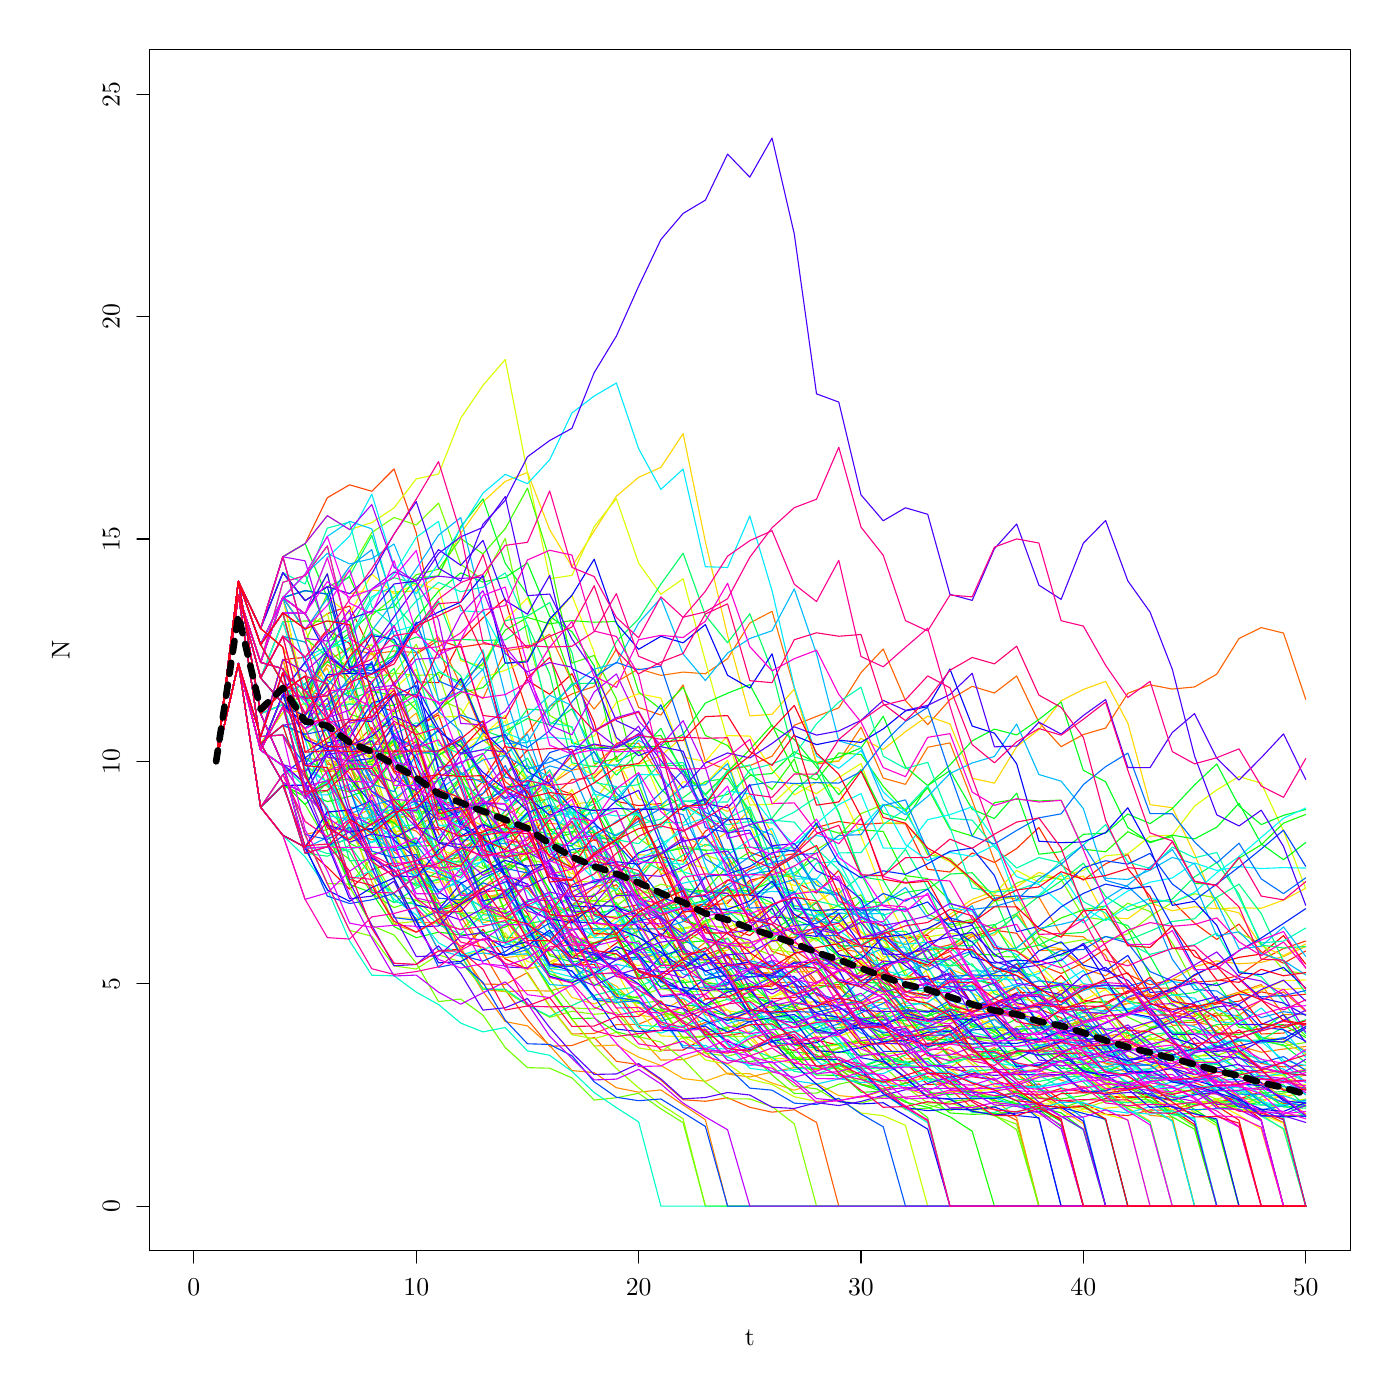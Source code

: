 % Created by tikzDevice version 0.9 on 2016-03-14 13:21:33
% !TEX encoding = UTF-8 Unicode
\documentclass{article}
\nonstopmode

\usepackage{tikz}

\usepackage[active,tightpage,psfixbb]{preview}

\PreviewEnvironment{pgfpicture}

\setlength\PreviewBorder{0pt}

\newcommand{\SweaveOpts}[1]{}  % do not interfere with LaTeX
\newcommand{\SweaveInput}[1]{} % because they are not real TeX commands
\newcommand{\Sexpr}[1]{}       % will only be parsed by R


\usepackage[utf8]{inputenc}
\usepackage{amsmath}
\usepackage{graphicx}
%\usepackage{bbold}
\usepackage{tikz}
%\usepackage{silence}
\usepackage{mdframed}
%\WarningFilter{mdframed}{You got a bad break}
\usepackage[colorinlistoftodos]{todonotes}
\usepackage{listings}
\usepackage{color}
\colorlet{exampcol}{blue!10}
\usepackage{multicol}
\usepackage{booktabs}

\title{BIO311: Population Ecology\\ \textit{Practical 10:\\ Stochasticity in Matrix Models\\ Population Viability Analysis\\ \& Metapopulation Dynamics.}}
\setlength\parindent{0pt}

\setcounter{tocdepth}{1} % Determines the depth of the table of contents;; 0:chapters, 1: chapters and sections, 2: chapters,sections and subsections

%\renewcommand{\theExercise}{\thechapter.\arabic{Exercise}}%

\setlength\parindent{0pt}

\begin{document}

\begin{tikzpicture}[x=1pt,y=1pt]
\definecolor{fillColor}{RGB}{255,255,255}
\path[use as bounding box,fill=fillColor,fill opacity=0.00] (0,0) rectangle (505.89,505.89);
\begin{scope}
\path[clip] (  0.00,  0.00) rectangle (505.89,505.89);
\definecolor{drawColor}{RGB}{0,0,0}

\path[draw=drawColor,line width= 0.4pt,line join=round,line cap=round] ( 70.07, 54.00) -- (471.82, 54.00);

\path[draw=drawColor,line width= 0.4pt,line join=round,line cap=round] ( 70.07, 54.00) -- ( 70.07, 49.50);

\path[draw=drawColor,line width= 0.4pt,line join=round,line cap=round] (150.42, 54.00) -- (150.42, 49.50);

\path[draw=drawColor,line width= 0.4pt,line join=round,line cap=round] (230.77, 54.00) -- (230.77, 49.50);

\path[draw=drawColor,line width= 0.4pt,line join=round,line cap=round] (311.12, 54.00) -- (311.12, 49.50);

\path[draw=drawColor,line width= 0.4pt,line join=round,line cap=round] (391.47, 54.00) -- (391.47, 49.50);

\path[draw=drawColor,line width= 0.4pt,line join=round,line cap=round] (471.82, 54.00) -- (471.82, 49.50);

\node[text=drawColor,anchor=base,inner sep=0pt, outer sep=0pt, scale=  0.93] at ( 70.07, 37.80) {0};

\node[text=drawColor,anchor=base,inner sep=0pt, outer sep=0pt, scale=  0.93] at (150.42, 37.80) {10};

\node[text=drawColor,anchor=base,inner sep=0pt, outer sep=0pt, scale=  0.93] at (230.77, 37.80) {20};

\node[text=drawColor,anchor=base,inner sep=0pt, outer sep=0pt, scale=  0.93] at (311.12, 37.80) {30};

\node[text=drawColor,anchor=base,inner sep=0pt, outer sep=0pt, scale=  0.93] at (391.47, 37.80) {40};

\node[text=drawColor,anchor=base,inner sep=0pt, outer sep=0pt, scale=  0.93] at (471.82, 37.80) {50};

\path[draw=drawColor,line width= 0.4pt,line join=round,line cap=round] ( 54.00, 70.07) -- ( 54.00,471.82);

\path[draw=drawColor,line width= 0.4pt,line join=round,line cap=round] ( 54.00, 70.07) -- ( 49.50, 70.07);

\path[draw=drawColor,line width= 0.4pt,line join=round,line cap=round] ( 54.00,150.42) -- ( 49.50,150.42);

\path[draw=drawColor,line width= 0.4pt,line join=round,line cap=round] ( 54.00,230.77) -- ( 49.50,230.77);

\path[draw=drawColor,line width= 0.4pt,line join=round,line cap=round] ( 54.00,311.12) -- ( 49.50,311.12);

\path[draw=drawColor,line width= 0.4pt,line join=round,line cap=round] ( 54.00,391.47) -- ( 49.50,391.47);

\path[draw=drawColor,line width= 0.4pt,line join=round,line cap=round] ( 54.00,471.82) -- ( 49.50,471.82);

\node[text=drawColor,rotate= 90.00,anchor=base,inner sep=0pt, outer sep=0pt, scale=  0.93] at ( 43.20, 70.07) {0};

\node[text=drawColor,rotate= 90.00,anchor=base,inner sep=0pt, outer sep=0pt, scale=  0.93] at ( 43.20,150.42) {5};

\node[text=drawColor,rotate= 90.00,anchor=base,inner sep=0pt, outer sep=0pt, scale=  0.93] at ( 43.20,230.77) {10};

\node[text=drawColor,rotate= 90.00,anchor=base,inner sep=0pt, outer sep=0pt, scale=  0.93] at ( 43.20,311.12) {15};

\node[text=drawColor,rotate= 90.00,anchor=base,inner sep=0pt, outer sep=0pt, scale=  0.93] at ( 43.20,391.47) {20};

\node[text=drawColor,rotate= 90.00,anchor=base,inner sep=0pt, outer sep=0pt, scale=  0.93] at ( 43.20,471.82) {25};

\path[draw=drawColor,line width= 0.4pt,line join=round,line cap=round] ( 54.00, 54.00) --
	(487.89, 54.00) --
	(487.89,487.89) --
	( 54.00,487.89) --
	( 54.00, 54.00);
\end{scope}
\begin{scope}
\path[clip] (  0.00,  0.00) rectangle (505.89,505.89);
\definecolor{drawColor}{RGB}{0,0,0}

\node[text=drawColor,anchor=base,inner sep=0pt, outer sep=0pt, scale=  0.93] at (270.95, 19.80) {t};

\node[text=drawColor,rotate= 90.00,anchor=base,inner sep=0pt, outer sep=0pt, scale=  0.93] at ( 25.20,270.95) {N};
\end{scope}
\begin{scope}
\path[clip] ( 54.00, 54.00) rectangle (487.89,487.89);
\definecolor{drawColor}{RGB}{255,0,0}

\path[draw=drawColor,line width= 0.4pt,line join=round,line cap=round] ( 78.11,230.77) --
	( 86.14,266.12) --
	( 94.18,214.19) --
	(102.21,204.06) --
	(110.25,199.76) --
	(118.28,192.50) --
	(126.32,184.58) --
	(134.35,191.63) --
	(142.39,194.28) --
	(150.42,178.17) --
	(158.46,162.35) --
	(166.49,162.94) --
	(174.52,170.05) --
	(182.56,159.39) --
	(190.60,155.74) --
	(198.63,157.57) --
	(206.67,156.66) --
	(214.70,159.42) --
	(222.73,165.08) --
	(230.77,169.63) --
	(238.81,175.13) --
	(246.84,177.74) --
	(254.88,179.30) --
	(262.91,170.67) --
	(270.94,167.85) --
	(278.98,174.53) --
	(287.01,173.95) --
	(295.05,179.75) --
	(303.09,163.96) --
	(311.12,164.43) --
	(319.15,169.17) --
	(327.19,166.80) --
	(335.22,167.98) --
	(343.26,155.70) --
	(351.30,142.99) --
	(359.33,143.53) --
	(367.37,147.13) --
	(375.40,147.37) --
	(383.44,153.42) --
	(391.47,144.48) --
	(399.51,143.42) --
	(407.54,147.87) --
	(415.57,145.64) --
	(423.61,148.78) --
	(431.64,153.38) --
	(439.68,157.56) --
	(447.71,159.95) --
	(455.75,161.14) --
	(463.79,167.79) --
	(471.82,157.52);
\definecolor{drawColor}{RGB}{255,8,0}

\path[draw=drawColor,line width= 0.4pt,line join=round,line cap=round] ( 78.11,230.77) --
	( 86.14,266.12) --
	( 94.18,239.74) --
	(102.21,267.56) --
	(110.25,268.33) --
	(118.28,278.40) --
	(126.32,273.37) --
	(134.35,251.25) --
	(142.39,248.81) --
	(150.42,259.57) --
	(158.46,259.20) --
	(166.49,274.53) --
	(174.52,282.61) --
	(182.56,289.52) --
	(190.60,260.05) --
	(198.63,254.99) --
	(206.67,262.47) --
	(214.70,244.97) --
	(222.73,216.29) --
	(230.77,214.78) --
	(238.81,215.54) --
	(246.84,197.74) --
	(254.88,178.61) --
	(262.91,179.50) --
	(270.94,187.78) --
	(278.98,189.57) --
	(287.01,174.42) --
	(295.05,173.98) --
	(303.09,166.70) --
	(311.12,163.59) --
	(319.15,158.36) --
	(327.19,142.59) --
	(335.22,133.76) --
	(343.26,124.20) --
	(351.30,116.82) --
	(359.33,115.62) --
	(367.37,110.70) --
	(375.40,110.14) --
	(383.44,112.56) --
	(391.47,111.35) --
	(399.51,111.95) --
	(407.54,112.76) --
	(415.57,109.29) --
	(423.61,108.24) --
	(431.64,110.82) --
	(439.68,110.60) --
	(447.71,107.79) --
	(455.75,101.26) --
	(463.79, 70.07) --
	(471.82, 70.07);
\definecolor{drawColor}{RGB}{255,15,0}

\path[draw=drawColor,line width= 0.4pt,line join=round,line cap=round] ( 78.11,230.77) --
	( 86.14,266.12) --
	( 94.18,234.79) --
	(102.21,229.23) --
	(110.25,199.40) --
	(118.28,199.83) --
	(126.32,203.07) --
	(134.35,208.37) --
	(142.39,209.38) --
	(150.42,198.85) --
	(158.46,176.89) --
	(166.49,179.03) --
	(174.52,183.64) --
	(182.56,184.34) --
	(190.60,175.77) --
	(198.63,157.71) --
	(206.67,157.15) --
	(214.70,157.43) --
	(222.73,146.82) --
	(230.77,135.29) --
	(238.81,126.40) --
	(246.84,126.45) --
	(254.88,130.93) --
	(262.91,131.75) --
	(270.94,132.98) --
	(278.98,127.85) --
	(287.01,126.30) --
	(295.05,130.10) --
	(303.09,128.20) --
	(311.12,129.15) --
	(319.15,128.68) --
	(327.19,121.86) --
	(335.22,113.96) --
	(343.26,114.38) --
	(351.30,117.70) --
	(359.33,118.44) --
	(367.37,118.07) --
	(375.40,119.54) --
	(383.44,122.70) --
	(391.47,117.37) --
	(399.51,109.83) --
	(407.54,109.32) --
	(415.57,109.57) --
	(423.61,104.72) --
	(431.64, 99.54) --
	(439.68, 70.07) --
	(447.71, 70.07) --
	(455.75, 70.07) --
	(463.79, 70.07) --
	(471.82, 70.07);
\definecolor{drawColor}{RGB}{255,23,0}

\path[draw=drawColor,line width= 0.4pt,line join=round,line cap=round] ( 78.11,230.77) --
	( 86.14,266.12) --
	( 94.18,234.79) --
	(102.21,250.46) --
	(110.25,242.62) --
	(118.28,251.17) --
	(126.32,233.97) --
	(134.35,226.34) --
	(142.39,234.36) --
	(150.42,243.17) --
	(158.46,247.60) --
	(166.49,224.29) --
	(174.52,224.01) --
	(182.56,236.48) --
	(190.60,218.44) --
	(198.63,195.26) --
	(206.67,196.74) --
	(214.70,202.64) --
	(222.73,203.20) --
	(230.77,193.33) --
	(238.81,172.23) --
	(246.84,159.40) --
	(254.88,158.97) --
	(262.91,152.77) --
	(270.94,147.93) --
	(278.98,150.35) --
	(287.01,149.14) --
	(295.05,149.75) --
	(303.09,149.44) --
	(311.12,140.06) --
	(319.15,129.44) --
	(327.19,129.99) --
	(335.22,134.49) --
	(343.26,135.49) --
	(351.30,127.18) --
	(359.33,118.75) --
	(367.37,117.80) --
	(375.40,112.50) --
	(383.44,105.92) --
	(391.47,106.32) --
	(399.51,109.01) --
	(407.54,109.63) --
	(415.57,109.32) --
	(423.61,110.52) --
	(431.64,112.02) --
	(439.68,106.31) --
	(447.71,101.12) --
	(455.75, 70.07) --
	(463.79, 70.07) --
	(471.82, 70.07);
\definecolor{drawColor}{RGB}{255,31,0}

\path[draw=drawColor,line width= 0.4pt,line join=round,line cap=round] ( 78.11,230.77) --
	( 86.14,291.03) --
	( 94.18,266.53) --
	(102.21,290.03) --
	(110.25,278.28) --
	(118.28,284.15) --
	(126.32,286.90) --
	(134.35,269.94) --
	(142.39,259.04) --
	(150.42,269.58) --
	(158.46,274.48) --
	(166.49,272.03) --
	(174.52,273.25) --
	(182.56,272.64) --
	(190.60,248.61) --
	(198.63,221.55) --
	(206.67,218.93) --
	(214.70,202.26) --
	(222.73,200.69) --
	(230.77,211.99) --
	(238.81,196.28) --
	(246.84,194.70) --
	(254.88,205.52) --
	(262.91,210.52) --
	(270.94,197.97) --
	(278.98,195.02) --
	(287.01,187.45) --
	(295.05,183.16) --
	(303.09,191.44) --
	(311.12,173.12) --
	(319.15,171.30) --
	(327.19,159.98) --
	(335.22,156.54) --
	(343.26,160.58) --
	(351.30,152.10) --
	(359.33,150.38) --
	(367.37,157.73) --
	(375.40,147.85) --
	(383.44,135.85) --
	(391.47,127.01) --
	(399.51,127.00) --
	(407.54,131.56) --
	(415.57,134.02) --
	(423.61,137.81) --
	(431.64,141.18) --
	(439.68,143.14) --
	(447.71,144.10) --
	(455.75,147.50) --
	(463.79,145.80) --
	(471.82,146.65);
\definecolor{drawColor}{RGB}{255,38,0}

\path[draw=drawColor,line width= 0.4pt,line join=round,line cap=round] ( 78.11,230.77) --
	( 86.14,266.12) --
	( 94.18,234.79) --
	(102.21,250.46) --
	(110.25,247.36) --
	(118.28,258.39) --
	(126.32,230.79) --
	(134.35,208.58) --
	(142.39,205.18) --
	(150.42,206.88) --
	(158.46,206.03) --
	(166.49,210.09) --
	(174.52,219.10) --
	(182.56,226.15) --
	(190.60,234.83) --
	(198.63,218.74) --
	(206.67,212.01) --
	(214.70,198.03) --
	(222.73,177.47) --
	(230.77,179.01) --
	(238.81,170.41) --
	(246.84,164.97) --
	(254.88,170.25) --
	(262.91,160.47) --
	(270.94,145.91) --
	(278.98,145.00) --
	(287.01,145.45) --
	(295.05,147.23) --
	(303.09,140.81) --
	(311.12,128.97) --
	(319.15,121.45) --
	(327.19,121.26) --
	(335.22,125.46) --
	(343.26,119.43) --
	(351.30,118.77) --
	(359.33,115.58) --
	(367.37,112.83) --
	(375.40,114.21) --
	(383.44,108.29) --
	(391.47,107.26) --
	(399.51,103.26) --
	(407.54,102.80) --
	(415.57,104.78) --
	(423.61,104.70) --
	(431.64,107.51) --
	(439.68,107.99) --
	(447.71,108.76) --
	(455.75,111.44) --
	(463.79,107.16) --
	(471.82,106.56);
\definecolor{drawColor}{RGB}{255,46,0}

\path[draw=drawColor,line width= 0.4pt,line join=round,line cap=round] ( 78.11,230.77) --
	( 86.14,291.03) --
	( 94.18,266.53) --
	(102.21,264.26) --
	(110.25,253.06) --
	(118.28,268.73) --
	(126.32,260.89) --
	(134.35,241.55) --
	(142.39,234.10) --
	(150.42,237.82) --
	(158.46,216.00) --
	(166.49,215.64) --
	(174.52,223.53) --
	(182.56,201.54) --
	(190.60,202.15) --
	(198.63,212.39) --
	(206.67,218.25) --
	(214.70,204.73) --
	(222.73,182.66) --
	(230.77,184.48) --
	(238.81,192.65) --
	(246.84,179.85) --
	(254.88,178.13) --
	(262.91,187.71) --
	(270.94,191.95) --
	(278.98,196.12) --
	(287.01,197.38) --
	(295.05,206.88) --
	(303.09,209.03) --
	(311.12,207.95) --
	(319.15,208.49) --
	(327.19,208.22) --
	(335.22,191.77) --
	(343.26,190.77) --
	(351.30,197.68) --
	(359.33,194.23) --
	(367.37,199.28) --
	(375.40,206.89) --
	(383.44,193.34) --
	(391.47,187.84) --
	(399.51,193.75) --
	(407.54,197.13) --
	(415.57,180.35) --
	(423.61,180.20) --
	(431.64,172.33) --
	(439.68,166.43) --
	(447.71,171.98) --
	(455.75,161.94) --
	(463.79,157.82) --
	(471.82,162.24);
\definecolor{drawColor}{RGB}{255,54,0}

\path[draw=drawColor,line width= 0.4pt,line join=round,line cap=round] ( 78.11,230.77) --
	( 86.14,266.12) --
	( 94.18,239.74) --
	(102.21,267.56) --
	(110.25,263.11) --
	(118.28,241.96) --
	(126.32,235.19) --
	(134.35,243.01) --
	(142.39,226.75) --
	(150.42,219.38) --
	(158.46,204.81) --
	(166.49,183.11) --
	(174.52,181.75) --
	(182.56,182.43) --
	(190.60,185.08) --
	(198.63,175.50) --
	(206.67,172.77) --
	(214.70,182.46) --
	(222.73,186.22) --
	(230.77,176.02) --
	(238.81,170.72) --
	(246.84,176.08) --
	(254.88,165.84) --
	(262.91,163.97) --
	(270.94,169.93) --
	(278.98,169.59) --
	(287.01,162.58) --
	(295.05,157.20) --
	(303.09,162.24) --
	(311.12,164.42) --
	(319.15,152.11) --
	(327.19,151.92) --
	(335.22,158.57) --
	(343.26,162.06) --
	(351.30,167.54) --
	(359.33,169.76) --
	(367.37,168.65) --
	(375.40,157.32) --
	(383.44,154.12) --
	(391.47,157.98) --
	(399.51,162.93) --
	(407.54,153.83) --
	(415.57,150.05) --
	(423.61,151.94) --
	(431.64,151.00) --
	(439.68,151.47) --
	(447.71,153.40) --
	(455.75,159.03) --
	(463.79,163.11) --
	(471.82,165.84);
\definecolor{drawColor}{RGB}{255,61,0}

\path[draw=drawColor,line width= 0.4pt,line join=round,line cap=round] ( 78.11,230.77) --
	( 86.14,266.12) --
	( 94.18,239.74) --
	(102.21,267.56) --
	(110.25,239.82) --
	(118.28,235.86) --
	(126.32,237.84) --
	(134.35,236.85) --
	(142.39,237.35) --
	(150.42,217.05) --
	(158.46,194.96) --
	(166.49,196.02) --
	(174.52,205.52) --
	(182.56,211.23) --
	(190.60,215.64) --
	(198.63,217.29) --
	(206.67,224.19) --
	(214.70,224.82) --
	(222.73,232.66) --
	(230.77,209.60) --
	(238.81,190.00) --
	(246.84,173.07) --
	(254.88,170.70) --
	(262.91,159.70) --
	(270.94,158.52) --
	(278.98,166.23) --
	(287.01,167.19) --
	(295.05,169.29) --
	(303.09,161.12) --
	(311.12,156.33) --
	(319.15,148.15) --
	(327.19,146.56) --
	(335.22,141.82) --
	(343.26,137.37) --
	(351.30,141.41) --
	(359.33,144.94) --
	(367.37,149.02) --
	(375.40,141.35) --
	(383.44,138.11) --
	(391.47,131.41) --
	(399.51,121.55) --
	(407.54,120.92) --
	(415.57,121.24) --
	(423.61,114.96) --
	(431.64,114.67) --
	(439.68,111.60) --
	(447.71,104.40) --
	(455.75,104.23) --
	(463.79,100.21) --
	(471.82, 70.07);
\definecolor{drawColor}{RGB}{255,69,0}

\path[draw=drawColor,line width= 0.4pt,line join=round,line cap=round] ( 78.11,230.77) --
	( 86.14,295.85) --
	( 94.18,278.77) --
	(102.21,304.69) --
	(110.25,309.46) --
	(118.28,326.04) --
	(126.32,330.70) --
	(134.35,328.37) --
	(142.39,336.43) --
	(150.42,313.32) --
	(158.46,272.99) --
	(166.49,246.93) --
	(174.52,241.67) --
	(182.56,223.46) --
	(190.60,217.16) --
	(198.63,224.26) --
	(206.67,232.76) --
	(214.70,236.81) --
	(222.73,234.78) --
	(230.77,235.80) --
	(238.81,235.29) --
	(246.84,215.69) --
	(254.88,210.63) --
	(262.91,196.06) --
	(270.94,176.10) --
	(278.98,162.08) --
	(287.01,159.53) --
	(295.05,149.95) --
	(303.09,148.81) --
	(311.12,153.58) --
	(319.15,153.40) --
	(327.19,147.48) --
	(335.22,145.03) --
	(343.26,152.35) --
	(351.30,142.87) --
	(359.33,140.21) --
	(367.37,141.54) --
	(375.40,142.77) --
	(383.44,147.92) --
	(391.47,149.28) --
	(399.51,148.60) --
	(407.54,148.94) --
	(415.57,148.77) --
	(423.61,148.86) --
	(431.64,139.36) --
	(439.68,138.85) --
	(447.71,142.76) --
	(455.75,132.26) --
	(463.79,132.59) --
	(471.82,135.72);
\definecolor{drawColor}{RGB}{255,77,0}

\path[draw=drawColor,line width= 0.4pt,line join=round,line cap=round] ( 78.11,230.77) --
	( 86.14,291.03) --
	( 94.18,260.90) --
	(102.21,281.19) --
	(110.25,256.13) --
	(118.28,254.57) --
	(126.32,242.03) --
	(134.35,231.83) --
	(142.39,236.93) --
	(150.42,214.60) --
	(158.46,214.53) --
	(166.49,204.15) --
	(174.52,181.07) --
	(182.56,167.18) --
	(190.60,166.69) --
	(198.63,174.68) --
	(206.67,178.74) --
	(214.70,185.24) --
	(222.73,187.85) --
	(230.77,189.67) --
	(238.81,180.17) --
	(246.84,161.57) --
	(254.88,160.88) --
	(262.91,163.65) --
	(270.94,155.56) --
	(278.98,153.47) --
	(287.01,161.27) --
	(295.05,150.91) --
	(303.09,150.02) --
	(311.12,154.73) --
	(319.15,154.61) --
	(327.19,161.44) --
	(335.22,162.61) --
	(343.26,164.49) --
	(351.30,168.48) --
	(359.33,154.86) --
	(367.37,155.03) --
	(375.40,148.82) --
	(383.44,135.31) --
	(391.47,136.65) --
	(399.51,141.25) --
	(407.54,144.46) --
	(415.57,146.68) --
	(423.61,136.48) --
	(431.64,136.42) --
	(439.68,139.96) --
	(447.71,129.97) --
	(455.75,121.59) --
	(463.79,120.37) --
	(471.82,120.98);
\definecolor{drawColor}{RGB}{255,84,0}

\path[draw=drawColor,line width= 0.4pt,line join=round,line cap=round] ( 78.11,230.77) --
	( 86.14,266.12) --
	( 94.18,234.79) --
	(102.21,254.99) --
	(110.25,231.86) --
	(118.28,226.77) --
	(126.32,229.31) --
	(134.35,209.05) --
	(142.39,204.83) --
	(150.42,190.57) --
	(158.46,188.77) --
	(166.49,199.24) --
	(174.52,203.92) --
	(182.56,208.49) --
	(190.60,189.81) --
	(198.63,172.59) --
	(206.67,170.38) --
	(214.70,159.34) --
	(222.73,145.46) --
	(230.77,144.32) --
	(238.81,135.93) --
	(246.84,133.45) --
	(254.88,136.39) --
	(262.91,138.32) --
	(270.94,137.36) --
	(278.98,137.84) --
	(287.01,129.49) --
	(295.05,120.61) --
	(303.09,119.68) --
	(311.12,114.15) --
	(319.15,112.45) --
	(327.19,114.44) --
	(335.22,116.92) --
	(343.26,112.34) --
	(351.30,105.53) --
	(359.33,105.10) --
	(367.37,101.09) --
	(375.40, 70.07) --
	(383.44, 70.07) --
	(391.47, 70.07) --
	(399.51, 70.07) --
	(407.54, 70.07) --
	(415.57, 70.07) --
	(423.61, 70.07) --
	(431.64, 70.07) --
	(439.68, 70.07) --
	(447.71, 70.07) --
	(455.75, 70.07) --
	(463.79, 70.07) --
	(471.82, 70.07);
\definecolor{drawColor}{RGB}{255,92,0}

\path[draw=drawColor,line width= 0.4pt,line join=round,line cap=round] ( 78.11,230.77) --
	( 86.14,291.03) --
	( 94.18,237.20) --
	(102.21,243.83) --
	(110.25,240.51) --
	(118.28,246.73) --
	(126.32,230.98) --
	(134.35,223.04) --
	(142.39,208.28) --
	(150.42,205.57) --
	(158.46,197.12) --
	(166.49,174.75) --
	(174.52,161.87) --
	(182.56,148.15) --
	(190.60,137.47) --
	(198.63,127.84) --
	(206.67,128.09) --
	(214.70,131.02) --
	(222.73,122.38) --
	(230.77,121.20) --
	(238.81,115.60) --
	(246.84,108.51) --
	(254.88,107.93) --
	(262.91,109.23) --
	(270.94,105.78) --
	(278.98,104.00) --
	(287.01,104.89) --
	(295.05,100.31) --
	(303.09, 70.07) --
	(311.12, 70.07) --
	(319.15, 70.07) --
	(327.19, 70.07) --
	(335.22, 70.07) --
	(343.26, 70.07) --
	(351.30, 70.07) --
	(359.33, 70.07) --
	(367.37, 70.07) --
	(375.40, 70.07) --
	(383.44, 70.07) --
	(391.47, 70.07) --
	(399.51, 70.07) --
	(407.54, 70.07) --
	(415.57, 70.07) --
	(423.61, 70.07) --
	(431.64, 70.07) --
	(439.68, 70.07) --
	(447.71, 70.07) --
	(455.75, 70.07) --
	(463.79, 70.07) --
	(471.82, 70.07);
\definecolor{drawColor}{RGB}{255,99,0}

\path[draw=drawColor,line width= 0.4pt,line join=round,line cap=round] ( 78.11,230.77) --
	( 86.14,291.03) --
	( 94.18,266.53) --
	(102.21,290.03) --
	(110.25,252.98) --
	(118.28,229.73) --
	(126.32,229.09) --
	(134.35,242.16) --
	(142.39,244.26) --
	(150.42,243.21) --
	(158.46,248.36) --
	(166.49,259.84) --
	(174.52,240.59) --
	(182.56,233.19) --
	(190.60,241.27) --
	(198.63,250.60) --
	(206.67,255.15) --
	(214.70,257.79) --
	(222.73,271.39) --
	(230.77,250.28) --
	(238.81,247.50) --
	(246.84,258.37) --
	(254.88,230.84) --
	(262.91,227.59) --
	(270.94,229.22) --
	(278.98,232.64) --
	(287.01,243.80) --
	(295.05,247.01) --
	(303.09,250.11) --
	(311.12,262.84) --
	(319.15,271.38) --
	(327.19,252.73) --
	(335.22,244.02) --
	(343.26,253.05) --
	(351.30,257.89) --
	(359.33,255.47) --
	(367.37,261.63) --
	(375.40,244.84) --
	(383.44,236.08) --
	(391.47,240.46) --
	(399.51,242.80) --
	(407.54,255.35) --
	(415.57,258.43) --
	(423.61,256.89) --
	(431.64,257.66) --
	(439.68,262.27) --
	(447.71,275.16) --
	(455.75,279.10) --
	(463.79,277.13) --
	(471.82,253.18);
\definecolor{drawColor}{RGB}{255,107,0}

\path[draw=drawColor,line width= 0.4pt,line join=round,line cap=round] ( 78.11,230.77) --
	( 86.14,266.12) --
	( 94.18,234.79) --
	(102.21,254.99) --
	(110.25,231.86) --
	(118.28,231.04) --
	(126.32,219.83) --
	(134.35,211.07) --
	(142.39,198.12) --
	(150.42,191.96) --
	(158.46,180.13) --
	(166.49,162.38) --
	(174.52,150.31) --
	(182.56,150.14) --
	(190.60,154.46) --
	(198.63,142.37) --
	(206.67,132.26) --
	(214.70,132.44) --
	(222.73,135.64) --
	(230.77,135.77) --
	(238.81,139.18) --
	(246.84,139.30) --
	(254.88,144.77) --
	(262.91,145.79) --
	(270.94,147.30) --
	(278.98,150.58) --
	(287.01,151.07) --
	(295.05,155.09) --
	(303.09,143.06) --
	(311.12,143.33) --
	(319.15,149.05) --
	(327.19,140.58) --
	(335.22,137.72) --
	(343.26,139.15) --
	(351.30,138.43) --
	(359.33,140.62) --
	(367.37,143.18) --
	(375.40,141.90) --
	(383.44,142.54) --
	(391.47,133.55) --
	(399.51,131.52) --
	(407.54,132.54) --
	(415.57,124.58) --
	(423.61,124.37) --
	(431.64,128.83) --
	(439.68,122.43) --
	(447.71,114.26) --
	(455.75,108.36) --
	(463.79,102.83) --
	(471.82,103.00);
\definecolor{drawColor}{RGB}{255,115,0}

\path[draw=drawColor,line width= 0.4pt,line join=round,line cap=round] ( 78.11,230.77) --
	( 86.14,291.03) --
	( 94.18,237.20) --
	(102.21,248.34) --
	(110.25,256.59) --
	(118.28,267.06) --
	(126.32,271.87) --
	(134.35,269.46) --
	(142.39,270.66) --
	(150.42,270.06) --
	(158.46,275.70) --
	(166.49,258.14) --
	(174.52,253.45) --
	(182.56,270.65) --
	(190.60,272.05) --
	(198.63,276.73) --
	(206.67,259.56) --
	(214.70,249.66) --
	(222.73,259.45) --
	(230.77,264.22) --
	(238.81,261.83) --
	(246.84,263.03) --
	(254.88,262.43) --
	(262.91,267.86) --
	(270.94,280.75) --
	(278.98,284.99) --
	(287.01,257.28) --
	(295.05,229.81) --
	(303.09,230.85) --
	(311.12,243.15) --
	(319.15,224.71) --
	(327.19,222.46) --
	(335.22,235.86) --
	(343.26,237.45) --
	(351.30,216.65) --
	(359.33,194.82) --
	(367.37,177.73) --
	(375.40,162.35) --
	(383.44,162.76) --
	(391.47,155.88) --
	(399.51,153.28) --
	(407.54,159.07) --
	(415.57,145.77) --
	(423.61,135.42) --
	(431.64,135.49) --
	(439.68,138.91) --
	(447.71,139.02) --
	(455.75,144.48) --
	(463.79,147.48) --
	(471.82,140.44);
\definecolor{drawColor}{RGB}{255,122,0}

\path[draw=drawColor,line width= 0.4pt,line join=round,line cap=round] ( 78.11,230.77) --
	( 86.14,291.03) --
	( 94.18,237.20) --
	(102.21,248.34) --
	(110.25,251.80) --
	(118.28,228.43) --
	(126.32,205.17) --
	(134.35,202.48) --
	(142.39,203.83) --
	(150.42,206.72) --
	(158.46,212.39) --
	(166.49,209.55) --
	(174.52,214.71) --
	(182.56,219.59) --
	(190.60,217.15) --
	(198.63,222.31) --
	(206.67,227.59) --
	(214.70,229.13) --
	(222.73,236.71) --
	(230.77,237.33) --
	(238.81,224.98) --
	(246.84,216.21) --
	(254.88,202.65) --
	(262.91,196.34) --
	(270.94,184.05) --
	(278.98,165.68) --
	(287.01,167.07) --
	(295.05,174.08) --
	(303.09,163.18) --
	(311.12,161.74) --
	(319.15,167.36) --
	(327.19,164.55) --
	(335.22,168.49) --
	(343.26,174.24) --
	(351.30,179.46) --
	(359.33,182.45) --
	(367.37,180.96) --
	(375.40,181.70) --
	(383.44,167.97) --
	(391.47,167.37) --
	(399.51,160.65) --
	(407.54,144.95) --
	(415.57,146.57) --
	(423.61,140.27) --
	(431.64,138.42) --
	(439.68,144.88) --
	(447.71,147.38) --
	(455.75,150.13) --
	(463.79,139.27) --
	(471.82,139.31);
\definecolor{drawColor}{RGB}{255,130,0}

\path[draw=drawColor,line width= 0.4pt,line join=round,line cap=round] ( 78.11,230.77) --
	( 86.14,295.85) --
	( 94.18,272.95) --
	(102.21,258.99) --
	(110.25,252.80) --
	(118.28,265.77) --
	(126.32,259.29) --
	(134.35,239.52) --
	(142.39,236.87) --
	(150.42,226.14) --
	(158.46,216.63) --
	(166.49,203.35) --
	(174.52,181.48) --
	(182.56,183.29) --
	(190.60,191.37) --
	(198.63,178.71) --
	(206.67,177.01) --
	(214.70,170.13) --
	(222.73,166.64) --
	(230.77,173.61) --
	(238.81,158.03) --
	(246.84,158.79) --
	(254.88,165.47) --
	(262.91,166.94) --
	(270.94,154.65) --
	(278.98,154.30) --
	(287.01,158.94) --
	(295.05,146.17) --
	(303.09,135.55) --
	(311.12,135.72) --
	(319.15,140.88) --
	(327.19,143.76) --
	(335.22,148.10) --
	(343.26,140.37) --
	(351.30,137.24) --
	(359.33,138.80) --
	(367.37,139.84) --
	(375.40,134.31) --
	(383.44,132.52) --
	(391.47,138.48) --
	(399.51,140.74) --
	(407.54,143.27) --
	(415.57,143.94) --
	(423.61,147.49) --
	(431.64,136.59) --
	(439.68,135.05) --
	(447.71,127.95) --
	(455.75,125.66) --
	(463.79,126.80) --
	(471.82,127.74);
\definecolor{drawColor}{RGB}{255,138,0}

\path[draw=drawColor,line width= 0.4pt,line join=round,line cap=round] ( 78.11,230.77) --
	( 86.14,295.85) --
	( 94.18,248.00) --
	(102.21,229.64) --
	(110.25,204.33) --
	(118.28,206.10) --
	(126.32,212.35) --
	(134.35,209.22) --
	(142.39,210.78) --
	(150.42,193.19) --
	(158.46,174.90) --
	(166.49,160.52) --
	(174.52,147.61) --
	(182.56,136.75) --
	(190.60,135.18) --
	(198.63,128.08) --
	(206.67,119.03) --
	(214.70,118.30) --
	(222.73,112.84) --
	(230.77,111.24) --
	(238.81,112.04) --
	(246.84,106.64) --
	(254.88,101.27) --
	(262.91, 70.07) --
	(270.94, 70.07) --
	(278.98, 70.07) --
	(287.01, 70.07) --
	(295.05, 70.07) --
	(303.09, 70.07) --
	(311.12, 70.07) --
	(319.15, 70.07) --
	(327.19, 70.07) --
	(335.22, 70.07) --
	(343.26, 70.07) --
	(351.30, 70.07) --
	(359.33, 70.07) --
	(367.37, 70.07) --
	(375.40, 70.07) --
	(383.44, 70.07) --
	(391.47, 70.07) --
	(399.51, 70.07) --
	(407.54, 70.07) --
	(415.57, 70.07) --
	(423.61, 70.07) --
	(431.64, 70.07) --
	(439.68, 70.07) --
	(447.71, 70.07) --
	(455.75, 70.07) --
	(463.79, 70.07) --
	(471.82, 70.07);
\definecolor{drawColor}{RGB}{255,145,0}

\path[draw=drawColor,line width= 0.4pt,line join=round,line cap=round] ( 78.11,230.77) --
	( 86.14,266.12) --
	( 94.18,234.79) --
	(102.21,254.99) --
	(110.25,253.95) --
	(118.28,232.36) --
	(126.32,226.61) --
	(134.35,210.43) --
	(142.39,188.18) --
	(150.42,172.57) --
	(158.46,172.43) --
	(166.49,180.70) --
	(174.52,185.08) --
	(182.56,191.92) --
	(190.60,197.97) --
	(198.63,204.93) --
	(206.67,191.84) --
	(214.70,172.20) --
	(222.73,170.98) --
	(230.77,174.29) --
	(238.81,165.17) --
	(246.84,149.43) --
	(254.88,139.23) --
	(262.91,137.18) --
	(270.94,140.00) --
	(278.98,142.19) --
	(287.01,143.01) --
	(295.05,137.35) --
	(303.09,133.66) --
	(311.12,137.22) --
	(319.15,130.65) --
	(327.19,127.91) --
	(335.22,130.84) --
	(343.26,125.04) --
	(351.30,123.94) --
	(359.33,127.37) --
	(367.37,118.94) --
	(375.40,119.27) --
	(383.44,115.56) --
	(391.47,113.02) --
	(399.51,114.29) --
	(407.54,108.41) --
	(415.57,102.86) --
	(423.61,102.17) --
	(431.64, 70.07) --
	(439.68, 70.07) --
	(447.71, 70.07) --
	(455.75, 70.07) --
	(463.79, 70.07) --
	(471.82, 70.07);
\definecolor{drawColor}{RGB}{255,153,0}

\path[draw=drawColor,line width= 0.4pt,line join=round,line cap=round] ( 78.11,230.77) --
	( 86.14,266.12) --
	( 94.18,214.19) --
	(102.21,222.09) --
	(110.25,218.14) --
	(118.28,224.08) --
	(126.32,210.10) --
	(134.35,187.13) --
	(142.39,171.98) --
	(150.42,169.00) --
	(158.46,173.15) --
	(166.49,163.71) --
	(174.52,148.38) --
	(182.56,147.56) --
	(190.60,147.97) --
	(198.63,147.76) --
	(206.67,149.94) --
	(214.70,152.99) --
	(222.73,141.66) --
	(230.77,131.42) --
	(238.81,122.84) --
	(246.84,122.98) --
	(254.88,125.70) --
	(262.91,117.79) --
	(270.94,116.72) --
	(278.98,118.51) --
	(287.01,120.11) --
	(295.05,119.31) --
	(303.09,121.03) --
	(311.12,116.52) --
	(319.15,115.43) --
	(327.19,112.69) --
	(335.22,110.02) --
	(343.26,111.35) --
	(351.30,111.78) --
	(359.33,108.57) --
	(367.37,102.03) --
	(375.40, 70.07) --
	(383.44, 70.07) --
	(391.47, 70.07) --
	(399.51, 70.07) --
	(407.54, 70.07) --
	(415.57, 70.07) --
	(423.61, 70.07) --
	(431.64, 70.07) --
	(439.68, 70.07) --
	(447.71, 70.07) --
	(455.75, 70.07) --
	(463.79, 70.07) --
	(471.82, 70.07);
\definecolor{drawColor}{RGB}{255,161,0}

\path[draw=drawColor,line width= 0.4pt,line join=round,line cap=round] ( 78.11,230.77) --
	( 86.14,266.12) --
	( 94.18,234.79) --
	(102.21,254.99) --
	(110.25,258.87) --
	(118.28,243.38) --
	(126.32,234.24) --
	(134.35,218.68) --
	(142.39,215.65) --
	(150.42,224.97) --
	(158.46,224.40) --
	(166.49,213.55) --
	(174.52,205.20) --
	(182.56,209.38) --
	(190.60,207.29) --
	(198.63,208.33) --
	(206.67,207.81) --
	(214.70,191.52) --
	(222.73,190.47) --
	(230.77,182.30) --
	(238.81,175.64) --
	(246.84,181.82) --
	(254.88,184.42) --
	(262.91,183.12) --
	(270.94,186.79) --
	(278.98,190.99) --
	(287.01,188.89) --
	(295.05,175.59) --
	(303.09,174.34) --
	(311.12,167.43) --
	(319.15,150.44) --
	(327.19,140.48) --
	(335.22,129.99) --
	(343.26,130.46) --
	(351.30,135.03) --
	(359.33,137.76) --
	(367.37,131.56) --
	(375.40,130.21) --
	(383.44,126.53) --
	(391.47,124.48) --
	(399.51,121.55) --
	(407.54,118.17) --
	(415.57,119.86) --
	(423.61,120.34) --
	(431.64,122.74) --
	(439.68,115.33) --
	(447.71,114.28) --
	(455.75,114.81) --
	(463.79,109.20) --
	(471.82,103.39);
\definecolor{drawColor}{RGB}{255,168,0}

\path[draw=drawColor,line width= 0.4pt,line join=round,line cap=round] ( 78.11,230.77) --
	( 86.14,266.12) --
	( 94.18,239.74) --
	(102.21,267.56) --
	(110.25,239.82) --
	(118.28,235.86) --
	(126.32,237.84) --
	(134.35,236.85) --
	(142.39,241.80) --
	(150.42,248.23) --
	(158.46,223.93) --
	(166.49,201.91) --
	(174.52,202.51) --
	(182.56,212.78) --
	(190.60,218.65) --
	(198.63,227.37) --
	(206.67,211.80) --
	(214.70,205.48) --
	(222.73,192.09) --
	(230.77,189.85) --
	(238.81,197.38) --
	(246.84,178.69) --
	(254.88,176.53) --
	(262.91,180.46) --
	(270.94,184.19) --
	(278.98,168.80) --
	(287.01,154.59) --
	(295.05,155.02) --
	(303.09,148.69) --
	(311.12,144.26) --
	(319.15,137.37) --
	(327.19,135.93) --
	(335.22,131.88) --
	(343.26,129.65) --
	(351.30,126.44) --
	(359.33,122.74) --
	(367.37,118.10) --
	(375.40,110.16) --
	(383.44,105.00) --
	(391.47, 99.87) --
	(399.51, 70.07) --
	(407.54, 70.07) --
	(415.57, 70.07) --
	(423.61, 70.07) --
	(431.64, 70.07) --
	(439.68, 70.07) --
	(447.71, 70.07) --
	(455.75, 70.07) --
	(463.79, 70.07) --
	(471.82, 70.07);
\definecolor{drawColor}{RGB}{255,176,0}

\path[draw=drawColor,line width= 0.4pt,line join=round,line cap=round] ( 78.11,230.77) --
	( 86.14,291.03) --
	( 94.18,260.90) --
	(102.21,281.19) --
	(110.25,256.13) --
	(118.28,227.94) --
	(126.32,229.39) --
	(134.35,217.20) --
	(142.39,209.06) --
	(150.42,213.13) --
	(158.46,211.09) --
	(166.49,195.09) --
	(174.52,175.85) --
	(182.56,174.16) --
	(190.60,162.43) --
	(198.63,148.18) --
	(206.67,137.69) --
	(214.70,127.94) --
	(222.73,128.24) --
	(230.77,123.90) --
	(238.81,120.87) --
	(246.84,116.15) --
	(254.88,115.17) --
	(262.91,118.08) --
	(270.94,117.89) --
	(278.98,114.54) --
	(287.01,111.95) --
	(295.05,114.37) --
	(303.09,110.00) --
	(311.12,109.26) --
	(319.15,111.73) --
	(327.19,105.61) --
	(335.22,100.70) --
	(343.26, 70.07) --
	(351.30, 70.07) --
	(359.33, 70.07) --
	(367.37, 70.07) --
	(375.40, 70.07) --
	(383.44, 70.07) --
	(391.47, 70.07) --
	(399.51, 70.07) --
	(407.54, 70.07) --
	(415.57, 70.07) --
	(423.61, 70.07) --
	(431.64, 70.07) --
	(439.68, 70.07) --
	(447.71, 70.07) --
	(455.75, 70.07) --
	(463.79, 70.07) --
	(471.82, 70.07);
\definecolor{drawColor}{RGB}{255,184,0}

\path[draw=drawColor,line width= 0.4pt,line join=round,line cap=round] ( 78.11,230.77) --
	( 86.14,295.85) --
	( 94.18,248.00) --
	(102.21,251.30) --
	(110.25,228.05) --
	(118.28,227.52) --
	(126.32,236.13) --
	(134.35,231.82) --
	(142.39,214.36) --
	(150.42,191.79) --
	(158.46,190.01) --
	(166.49,176.43) --
	(174.52,172.44) --
	(182.56,174.43) --
	(190.60,161.00) --
	(198.63,158.31) --
	(206.67,162.02) --
	(214.70,153.59) --
	(222.73,149.57) --
	(230.77,141.85) --
	(238.81,140.47) --
	(246.84,144.93) --
	(254.88,133.93) --
	(262.91,134.35) --
	(270.94,137.52) --
	(278.98,137.72) --
	(287.01,143.03) --
	(295.05,144.04) --
	(303.09,143.54) --
	(311.12,143.79) --
	(319.15,143.66) --
	(327.19,134.89) --
	(335.22,134.36) --
	(343.26,139.79) --
	(351.30,140.57) --
	(359.33,140.18) --
	(367.37,140.38) --
	(375.40,142.15) --
	(383.44,146.96) --
	(391.47,150.51) --
	(399.51,142.99) --
	(407.54,131.12) --
	(415.57,123.18) --
	(423.61,121.65) --
	(431.64,122.41) --
	(439.68,115.78) --
	(447.71,109.03) --
	(455.75,108.27) --
	(463.79,109.67) --
	(471.82,111.02);
\definecolor{drawColor}{RGB}{255,191,0}

\path[draw=drawColor,line width= 0.4pt,line join=round,line cap=round] ( 78.11,230.77) --
	( 86.14,266.12) --
	( 94.18,214.19) --
	(102.21,226.01) --
	(110.25,209.03) --
	(118.28,203.51) --
	(126.32,209.85) --
	(134.35,213.85) --
	(142.39,194.78) --
	(150.42,191.35) --
	(158.46,193.07) --
	(166.49,177.53) --
	(174.52,161.63) --
	(182.56,159.86) --
	(190.60,160.75) --
	(198.63,162.72) --
	(206.67,166.56) --
	(214.70,167.20) --
	(222.73,171.99) --
	(230.77,169.59) --
	(238.81,170.79) --
	(246.84,170.19) --
	(254.88,158.45) --
	(262.91,157.64) --
	(270.94,165.08) --
	(278.98,168.67) --
	(287.01,171.96) --
	(295.05,158.24) --
	(303.09,155.91) --
	(311.12,157.08) --
	(319.15,156.49) --
	(327.19,159.09) --
	(335.22,162.41) --
	(343.26,163.20) --
	(351.30,167.70) --
	(359.33,168.03) --
	(367.37,175.69) --
	(375.40,164.36) --
	(383.44,163.02) --
	(391.47,156.97) --
	(399.51,141.77) --
	(407.54,143.39) --
	(415.57,148.38) --
	(423.61,151.95) --
	(431.64,156.57) --
	(439.68,158.67) --
	(447.71,157.62) --
	(455.75,158.14) --
	(463.79,160.23) --
	(471.82,163.88);
\definecolor{drawColor}{RGB}{255,199,0}

\path[draw=drawColor,line width= 0.4pt,line join=round,line cap=round] ( 78.11,230.77) --
	( 86.14,295.85) --
	( 94.18,278.77) --
	(102.21,272.02) --
	(110.25,256.88) --
	(118.28,264.45) --
	(126.32,237.69) --
	(134.35,233.53) --
	(142.39,215.80) --
	(150.42,193.04) --
	(158.46,194.49) --
	(166.49,200.29) --
	(174.52,182.03) --
	(182.56,182.36) --
	(190.60,174.11) --
	(198.63,156.27) --
	(206.67,145.45) --
	(214.70,143.10) --
	(222.73,146.23) --
	(230.77,139.22) --
	(238.81,137.72) --
	(246.84,142.10) --
	(254.88,139.91) --
	(262.91,141.01) --
	(270.94,132.00) --
	(278.98,122.85) --
	(287.01,121.83) --
	(295.05,123.73) --
	(303.09,126.99) --
	(311.12,129.78) --
	(319.15,131.45) --
	(327.19,123.33) --
	(335.22,123.26) --
	(343.26,127.55) --
	(351.30,121.33) --
	(359.33,113.32) --
	(367.37,113.83) --
	(375.40,117.05) --
	(383.44,117.81) --
	(391.47,117.43) --
	(399.51,111.92) --
	(407.54,105.53) --
	(415.57,100.74) --
	(423.61, 70.07) --
	(431.64, 70.07) --
	(439.68, 70.07) --
	(447.71, 70.07) --
	(455.75, 70.07) --
	(463.79, 70.07) --
	(471.82, 70.07);
\definecolor{drawColor}{RGB}{255,207,0}

\path[draw=drawColor,line width= 0.4pt,line join=round,line cap=round] ( 78.11,230.77) --
	( 86.14,291.03) --
	( 94.18,266.53) --
	(102.21,290.03) --
	(110.25,284.04) --
	(118.28,271.52) --
	(126.32,258.72) --
	(134.35,270.21) --
	(142.39,250.21) --
	(150.42,221.38) --
	(158.46,223.49) --
	(166.49,211.41) --
	(174.52,207.44) --
	(182.56,220.57) --
	(190.60,225.52) --
	(198.63,211.92) --
	(206.67,204.80) --
	(214.70,191.86) --
	(222.73,189.45) --
	(230.77,197.05) --
	(238.81,196.60) --
	(246.84,203.53) --
	(254.88,200.07) --
	(262.91,205.28) --
	(270.94,213.28) --
	(278.98,199.08) --
	(287.01,178.39) --
	(295.05,179.92) --
	(303.09,184.91) --
	(311.12,168.87) --
	(319.15,166.52) --
	(327.19,167.69) --
	(335.22,167.11) --
	(343.26,155.73) --
	(351.30,152.69) --
	(359.33,154.21) --
	(367.37,143.42) --
	(375.40,132.64) --
	(383.44,131.40) --
	(391.47,133.66) --
	(399.51,127.98) --
	(407.54,126.64) --
	(415.57,130.35) --
	(423.61,130.09) --
	(431.64,133.40) --
	(439.68,133.42) --
	(447.71,138.48) --
	(455.75,131.09) --
	(463.79,130.24) --
	(471.82,126.32);
\definecolor{drawColor}{RGB}{255,214,0}

\path[draw=drawColor,line width= 0.4pt,line join=round,line cap=round] ( 78.11,230.77) --
	( 86.14,295.85) --
	( 94.18,278.77) --
	(102.21,298.95) --
	(110.25,288.86) --
	(118.28,293.90) --
	(126.32,291.38) --
	(134.35,292.64) --
	(142.39,292.01) --
	(150.42,292.33) --
	(158.46,298.09) --
	(166.49,313.22) --
	(174.52,324.51) --
	(182.56,331.92) --
	(190.60,335.16) --
	(198.63,314.48) --
	(206.67,301.13) --
	(214.70,314.02) --
	(222.73,326.58) --
	(230.77,333.42) --
	(238.81,336.99) --
	(246.84,349.19) --
	(254.88,310.16) --
	(262.91,276.19) --
	(270.94,247.20) --
	(278.98,247.77) --
	(287.01,256.86) --
	(295.05,230.32) --
	(303.09,230.96) --
	(311.12,239.12) --
	(319.15,235.04) --
	(327.19,241.50) --
	(335.22,247.11) --
	(343.26,244.30) --
	(351.30,224.67) --
	(359.33,222.89) --
	(367.37,236.08) --
	(375.40,242.24) --
	(383.44,252.68) --
	(391.47,256.75) --
	(399.51,259.67) --
	(407.54,244.59) --
	(415.57,215.12) --
	(423.61,214.02) --
	(431.64,197.24) --
	(439.68,177.85) --
	(447.71,176.04) --
	(455.75,164.14) --
	(463.79,160.57) --
	(471.82,164.78);
\definecolor{drawColor}{RGB}{255,222,0}

\path[draw=drawColor,line width= 0.4pt,line join=round,line cap=round] ( 78.11,230.77) --
	( 86.14,266.12) --
	( 94.18,214.19) --
	(102.21,226.01) --
	(110.25,227.92) --
	(118.28,226.96) --
	(126.32,208.57) --
	(134.35,203.65) --
	(142.39,209.70) --
	(150.42,196.70) --
	(158.46,190.69) --
	(166.49,193.69) --
	(174.52,195.47) --
	(182.56,204.55) --
	(190.60,206.80) --
	(198.63,209.31) --
	(206.67,215.33) --
	(214.70,216.16) --
	(222.73,227.40) --
	(230.77,229.70) --
	(238.81,232.80) --
	(246.84,239.74) --
	(254.88,216.23) --
	(262.91,212.67) --
	(270.94,218.27) --
	(278.98,204.87) --
	(287.01,182.74) --
	(295.05,184.58) --
	(303.09,175.43) --
	(311.12,157.65) --
	(319.15,159.31) --
	(327.19,165.56) --
	(335.22,169.82) --
	(343.26,175.50) --
	(351.30,180.87) --
	(359.33,183.85) --
	(367.37,185.38) --
	(375.40,190.66) --
	(383.44,188.02) --
	(391.47,189.34) --
	(399.51,174.43) --
	(407.54,173.89) --
	(415.57,179.67) --
	(423.61,176.78) --
	(431.64,178.23) --
	(439.68,177.50) --
	(447.71,177.86) --
	(455.75,177.68) --
	(463.79,180.64) --
	(471.82,184.91);
\definecolor{drawColor}{RGB}{255,229,0}

\path[draw=drawColor,line width= 0.4pt,line join=round,line cap=round] ( 78.11,230.77) --
	( 86.14,295.85) --
	( 94.18,272.95) --
	(102.21,284.40) --
	(110.25,278.68) --
	(118.28,256.24) --
	(126.32,248.72) --
	(134.35,230.69) --
	(142.39,205.06) --
	(150.42,206.91) --
	(158.46,216.86) --
	(166.49,223.23) --
	(174.52,232.04) --
	(182.56,216.09) --
	(190.60,209.54) --
	(198.63,195.77) --
	(206.67,190.15) --
	(214.70,192.96) --
	(222.73,176.94) --
	(230.77,161.33) --
	(238.81,159.48) --
	(246.84,160.41) --
	(254.88,159.94) --
	(262.91,162.57) --
	(270.94,166.05) --
	(278.98,152.96) --
	(287.01,141.09) --
	(295.05,131.16) --
	(303.09,131.33) --
	(311.12,134.48) --
	(319.15,134.61) --
	(327.19,137.95) --
	(335.22,136.28) --
	(343.26,129.09) --
	(351.30,128.29) --
	(359.33,133.38) --
	(367.37,134.00) --
	(375.40,126.05) --
	(383.44,124.27) --
	(391.47,126.61) --
	(399.51,129.87) --
	(407.54,132.89) --
	(415.57,136.29) --
	(423.61,137.97) --
	(431.64,138.93) --
	(439.68,143.92) --
	(447.71,147.14) --
	(455.75,149.49) --
	(463.79,148.31) --
	(471.82,148.90);
\definecolor{drawColor}{RGB}{255,237,0}

\path[draw=drawColor,line width= 0.4pt,line join=round,line cap=round] ( 78.11,230.77) --
	( 86.14,295.85) --
	( 94.18,248.00) --
	(102.21,229.64) --
	(110.25,222.85) --
	(118.28,207.59) --
	(126.32,205.13) --
	(134.35,196.59) --
	(142.39,174.36) --
	(150.42,173.99) --
	(158.46,176.95) --
	(166.49,181.01) --
	(174.52,181.92) --
	(182.56,173.42) --
	(190.60,155.81) --
	(198.63,157.52) --
	(206.67,161.23) --
	(214.70,161.79) --
	(222.73,154.90) --
	(230.77,140.41) --
	(238.81,131.56) --
	(246.84,131.27) --
	(254.88,127.00) --
	(262.91,125.16) --
	(270.94,130.56) --
	(278.98,123.58) --
	(287.01,123.04) --
	(295.05,127.57) --
	(303.09,128.19) --
	(311.12,129.43) --
	(319.15,124.55) --
	(327.19,115.41) --
	(335.22,116.24) --
	(343.26,119.49) --
	(351.30,114.35) --
	(359.33,107.34) --
	(367.37,106.84) --
	(375.40,102.65) --
	(383.44,102.30) --
	(391.47,105.07) --
	(399.51,105.44) --
	(407.54,106.19) --
	(415.57,107.70) --
	(423.61,106.95) --
	(431.64,107.32) --
	(439.68,108.13) --
	(447.71,104.99) --
	(455.75,103.16) --
	(463.79,100.02) --
	(471.82, 70.07);
\definecolor{drawColor}{RGB}{255,245,0}

\path[draw=drawColor,line width= 0.4pt,line join=round,line cap=round] ( 78.11,230.77) --
	( 86.14,295.85) --
	( 94.18,278.77) --
	(102.21,304.69) --
	(110.25,309.46) --
	(118.28,289.89) --
	(126.32,284.03) --
	(134.35,298.48) --
	(142.39,291.25) --
	(150.42,294.87) --
	(158.46,293.06) --
	(166.49,267.12) --
	(174.52,265.22) --
	(182.56,281.86) --
	(190.60,289.82) --
	(198.63,270.12) --
	(206.67,237.20) --
	(214.70,239.97) --
	(222.73,252.07) --
	(230.77,255.21) --
	(238.81,253.64) --
	(246.84,232.32) --
	(254.88,230.74) --
	(262.91,240.08) --
	(270.94,239.91) --
	(278.98,227.75) --
	(287.01,218.66) --
	(295.05,223.21) --
	(303.09,220.94) --
	(311.12,203.86) --
	(319.15,183.25) --
	(327.19,168.03) --
	(335.22,153.92) --
	(343.26,142.23) --
	(351.30,140.50) --
	(359.33,132.84) --
	(367.37,131.99) --
	(375.40,137.40) --
	(383.44,129.93) --
	(391.47,120.65) --
	(399.51,113.87) --
	(407.54,107.55) --
	(415.57,107.75) --
	(423.61,104.94) --
	(431.64,103.89) --
	(439.68,107.16) --
	(447.71,102.90) --
	(455.75, 97.87) --
	(463.79, 70.07) --
	(471.82, 70.07);
\definecolor{drawColor}{RGB}{255,252,0}

\path[draw=drawColor,line width= 0.4pt,line join=round,line cap=round] ( 78.11,230.77) --
	( 86.14,291.03) --
	( 94.18,260.90) --
	(102.21,251.66) --
	(110.25,244.04) --
	(118.28,262.07) --
	(126.32,267.70) --
	(134.35,250.72) --
	(142.39,220.70) --
	(150.42,223.34) --
	(158.46,234.18) --
	(166.49,237.05) --
	(174.52,240.05) --
	(182.56,247.43) --
	(190.60,222.80) --
	(198.63,201.12) --
	(206.67,182.72) --
	(214.70,180.09) --
	(222.73,181.40) --
	(230.77,183.71) --
	(238.81,174.40) --
	(246.84,168.89) --
	(254.88,159.53) --
	(262.91,155.35) --
	(270.94,147.01) --
	(278.98,145.55) --
	(287.01,150.32) --
	(295.05,138.53) --
	(303.09,137.17) --
	(311.12,129.74) --
	(319.15,129.00) --
	(327.19,134.11) --
	(335.22,136.47) --
	(343.26,140.51) --
	(351.30,143.96) --
	(359.33,148.01) --
	(367.37,140.43) --
	(375.40,137.23) --
	(383.44,140.63) --
	(391.47,144.44) --
	(399.51,148.34) --
	(407.54,140.80) --
	(415.57,139.41) --
	(423.61,143.82) --
	(431.64,141.62) --
	(439.68,144.64) --
	(447.71,146.96) --
	(455.75,147.84) --
	(463.79,151.48) --
	(471.82,151.82);
\definecolor{drawColor}{RGB}{250,255,0}

\path[draw=drawColor,line width= 0.4pt,line join=round,line cap=round] ( 78.11,230.77) --
	( 86.14,291.03) --
	( 94.18,266.53) --
	(102.21,290.03) --
	(110.25,252.98) --
	(118.28,251.55) --
	(126.32,252.26) --
	(134.35,251.91) --
	(142.39,256.94) --
	(150.42,264.12) --
	(158.46,237.58) --
	(166.49,233.34) --
	(174.52,239.83) --
	(182.56,245.33) --
	(190.60,221.81) --
	(198.63,221.77) --
	(206.67,229.81) --
	(214.70,225.79) --
	(222.73,231.97) --
	(230.77,217.30) --
	(238.81,214.00) --
	(246.84,223.37) --
	(254.88,222.73) --
	(262.91,231.15) --
	(270.94,208.00) --
	(278.98,188.75) --
	(287.01,185.92) --
	(295.05,187.33) --
	(303.09,172.62) --
	(311.12,169.41) --
	(319.15,158.95) --
	(327.19,157.60) --
	(335.22,162.95) --
	(343.26,149.38) --
	(351.30,149.87) --
	(359.33,153.82) --
	(367.37,151.85) --
	(375.40,155.02) --
	(383.44,147.36) --
	(391.47,134.66) --
	(399.51,126.31) --
	(407.54,126.15) --
	(415.57,122.19) --
	(423.61,119.16) --
	(431.64,120.68) --
	(439.68,113.92) --
	(447.71,107.58) --
	(455.75,107.78) --
	(463.79,110.69) --
	(471.82,106.35);
\definecolor{drawColor}{RGB}{242,255,0}

\path[draw=drawColor,line width= 0.4pt,line join=round,line cap=round] ( 78.11,230.77) --
	( 86.14,291.03) --
	( 94.18,266.53) --
	(102.21,264.26) --
	(110.25,253.06) --
	(118.28,245.31) --
	(126.32,237.49) --
	(134.35,229.22) --
	(142.39,222.61) --
	(150.42,234.21) --
	(158.46,209.25) --
	(166.49,210.57) --
	(174.52,217.29) --
	(182.56,196.58) --
	(190.60,196.99) --
	(198.63,206.92) --
	(206.67,192.24) --
	(214.70,173.09) --
	(222.73,159.38) --
	(230.77,156.94) --
	(238.81,160.49) --
	(246.84,152.25) --
	(254.88,148.27) --
	(262.91,140.69) --
	(270.94,139.32) --
	(278.98,145.60) --
	(287.01,148.25) --
	(295.05,141.33) --
	(303.09,139.66) --
	(311.12,135.46) --
	(319.15,133.06) --
	(327.19,129.69) --
	(335.22,118.98) --
	(343.26,113.05) --
	(351.30,111.61) --
	(359.33,112.33) --
	(367.37,111.97) --
	(375.40,107.11) --
	(383.44,106.75) --
	(391.47,104.28) --
	(399.51,103.13) --
	(407.54,101.31) --
	(415.57, 70.07) --
	(423.61, 70.07) --
	(431.64, 70.07) --
	(439.68, 70.07) --
	(447.71, 70.07) --
	(455.75, 70.07) --
	(463.79, 70.07) --
	(471.82, 70.07);
\definecolor{drawColor}{RGB}{235,255,0}

\path[draw=drawColor,line width= 0.4pt,line join=round,line cap=round] ( 78.11,230.77) --
	( 86.14,291.03) --
	( 94.18,260.90) --
	(102.21,251.66) --
	(110.25,218.67) --
	(118.28,222.62) --
	(126.32,228.57) --
	(134.35,229.79) --
	(142.39,237.58) --
	(150.42,238.12) --
	(158.46,246.72) --
	(166.49,247.09) --
	(174.52,261.05) --
	(182.56,263.67) --
	(190.60,267.51) --
	(198.63,281.24) --
	(206.67,290.72) --
	(214.70,270.22) --
	(222.73,237.57) --
	(230.77,235.75) --
	(238.81,216.69) --
	(246.84,194.23) --
	(254.88,192.19) --
	(262.91,178.46) --
	(270.94,177.20) --
	(278.98,170.09) --
	(287.01,164.09) --
	(295.05,167.09) --
	(303.09,165.59) --
	(311.12,166.34) --
	(319.15,165.97) --
	(327.19,154.63) --
	(335.22,141.80) --
	(343.26,140.56) --
	(351.30,143.07) --
	(359.33,147.56) --
	(367.37,149.25) --
	(375.40,148.40) --
	(383.44,150.92) --
	(391.47,143.87) --
	(399.51,131.65) --
	(407.54,131.07) --
	(415.57,131.36) --
	(423.61,123.87) --
	(431.64,123.52) --
	(439.68,126.53) --
	(447.71,125.02) --
	(455.75,119.11) --
	(463.79,117.13) --
	(471.82,112.38);
\definecolor{drawColor}{RGB}{227,255,0}

\path[draw=drawColor,line width= 0.4pt,line join=round,line cap=round] ( 78.11,230.77) --
	( 86.14,291.03) --
	( 94.18,237.20) --
	(102.21,223.15) --
	(110.25,219.23) --
	(118.28,210.39) --
	(126.32,201.52) --
	(134.35,209.50) --
	(142.39,195.58) --
	(150.42,190.03) --
	(158.46,178.15) --
	(166.49,160.81) --
	(174.52,162.10) --
	(182.56,168.76) --
	(190.60,158.42) --
	(198.63,157.05) --
	(206.67,164.75) --
	(214.70,168.17) --
	(222.73,174.17) --
	(230.77,163.75) --
	(238.81,162.08) --
	(246.84,170.35) --
	(254.88,171.23) --
	(262.91,170.79) --
	(270.94,173.69) --
	(278.98,177.62) --
	(287.01,162.93) --
	(295.05,163.02) --
	(303.09,156.28) --
	(311.12,151.35) --
	(319.15,156.00) --
	(327.19,147.55) --
	(335.22,146.11) --
	(343.26,141.33) --
	(351.30,138.80) --
	(359.33,135.07) --
	(367.37,132.51) --
	(375.40,138.89) --
	(383.44,130.84) --
	(391.47,130.27) --
	(399.51,126.21) --
	(407.54,124.34) --
	(415.57,121.33) --
	(423.61,119.34) --
	(431.64,116.76) --
	(439.68,114.88) --
	(447.71,119.48) --
	(455.75,113.69) --
	(463.79,112.14) --
	(471.82,114.04);
\definecolor{drawColor}{RGB}{219,255,0}

\path[draw=drawColor,line width= 0.4pt,line join=round,line cap=round] ( 78.11,230.77) --
	( 86.14,295.85) --
	( 94.18,278.77) --
	(102.21,304.69) --
	(110.25,309.46) --
	(118.28,319.56) --
	(126.32,314.51) --
	(134.35,317.04) --
	(142.39,322.35) --
	(150.42,332.85) --
	(158.46,334.56) --
	(166.49,354.79) --
	(174.52,366.64) --
	(182.56,375.98) --
	(190.60,335.04) --
	(198.63,296.78) --
	(206.67,297.97) --
	(214.70,315.56) --
	(222.73,325.70) --
	(230.77,302.36) --
	(238.81,291.13) --
	(246.84,296.74) --
	(254.88,267.00) --
	(262.91,238.32) --
	(270.94,214.99) --
	(278.98,215.30) --
	(287.01,222.82) --
	(295.05,219.06) --
	(303.09,224.93) --
	(311.12,229.97) --
	(319.15,208.50) --
	(327.19,208.47) --
	(335.22,198.51) --
	(343.26,194.49) --
	(351.30,187.47) --
	(359.33,182.96) --
	(367.37,191.34) --
	(375.40,187.15) --
	(383.44,189.25) --
	(391.47,191.37) --
	(399.51,196.65) --
	(407.54,197.36) --
	(415.57,203.71) --
	(423.61,204.07) --
	(431.64,214.59) --
	(439.68,220.47) --
	(447.71,225.28) --
	(455.75,222.88) --
	(463.79,205.63) --
	(471.82,184.73);
\definecolor{drawColor}{RGB}{212,255,0}

\path[draw=drawColor,line width= 0.4pt,line join=round,line cap=round] ( 78.11,230.77) --
	( 86.14,266.12) --
	( 94.18,234.79) --
	(102.21,254.99) --
	(110.25,253.95) --
	(118.28,259.38) --
	(126.32,271.59) --
	(134.35,251.14) --
	(142.39,243.28) --
	(150.42,251.87) --
	(158.46,234.60) --
	(166.49,226.94) --
	(174.52,211.59) --
	(182.56,205.20) --
	(190.60,208.39) --
	(198.63,210.47) --
	(206.67,220.58) --
	(214.70,204.82) --
	(222.73,202.73) --
	(230.77,210.87) --
	(238.81,190.28) --
	(246.84,191.03) --
	(254.88,197.03) --
	(262.91,194.03) --
	(270.94,180.51) --
	(278.98,179.04) --
	(287.01,171.90) --
	(295.05,165.75) --
	(303.09,171.41) --
	(311.12,173.74) --
	(319.15,160.24) --
	(327.19,160.02) --
	(335.22,167.34) --
	(343.26,168.56) --
	(351.30,167.95) --
	(359.33,170.87) --
	(367.37,162.19) --
	(375.40,157.51) --
	(383.44,149.14) --
	(391.47,136.34) --
	(399.51,127.69) --
	(407.54,127.56) --
	(415.57,130.67) --
	(423.61,129.12) --
	(431.64,122.74) --
	(439.68,122.01) --
	(447.71,125.14) --
	(455.75,117.11) --
	(463.79,117.40) --
	(471.82,119.75);
\definecolor{drawColor}{RGB}{204,255,0}

\path[draw=drawColor,line width= 0.4pt,line join=round,line cap=round] ( 78.11,230.77) --
	( 86.14,291.03) --
	( 94.18,237.20) --
	(102.21,248.34) --
	(110.25,251.80) --
	(118.28,228.43) --
	(126.32,223.73) --
	(134.35,226.08) --
	(142.39,206.30) --
	(150.42,186.17) --
	(158.46,186.99) --
	(166.49,195.90) --
	(174.52,201.16) --
	(182.56,205.28) --
	(190.60,203.22) --
	(198.63,204.25) --
	(206.67,187.68) --
	(214.70,186.98) --
	(222.73,178.90) --
	(230.77,160.04) --
	(238.81,161.98) --
	(246.84,168.29) --
	(254.88,172.74) --
	(262.91,175.79) --
	(270.94,161.72) --
	(278.98,148.45) --
	(287.01,146.81) --
	(295.05,149.68) --
	(303.09,154.50) --
	(311.12,158.65) --
	(319.15,150.25) --
	(327.19,148.62) --
	(335.22,155.78) --
	(343.26,146.13) --
	(351.30,134.39) --
	(359.33,135.08) --
	(367.37,130.06) --
	(375.40,128.33) --
	(383.44,124.97) --
	(391.47,122.90) --
	(399.51,120.10) --
	(407.54,116.79) --
	(415.57,112.68) --
	(423.61,105.64) --
	(431.64,106.24) --
	(439.68,108.81) --
	(447.71,110.53) --
	(455.75,112.84) --
	(463.79,115.01) --
	(471.82,117.43);
\definecolor{drawColor}{RGB}{196,255,0}

\path[draw=drawColor,line width= 0.4pt,line join=round,line cap=round] ( 78.11,230.77) --
	( 86.14,291.03) --
	( 94.18,266.53) --
	(102.21,290.03) --
	(110.25,278.28) --
	(118.28,284.15) --
	(126.32,255.80) --
	(134.35,228.86) --
	(142.39,206.80) --
	(150.42,187.40) --
	(158.46,187.85) --
	(166.49,193.83) --
	(174.52,190.84) --
	(182.56,192.34) --
	(190.60,176.99) --
	(198.63,161.13) --
	(206.67,159.39) --
	(214.70,162.65) --
	(222.73,154.40) --
	(230.77,150.23) --
	(238.81,142.50) --
	(246.84,130.80) --
	(254.88,122.87) --
	(262.91,121.36) --
	(270.94,115.89) --
	(278.98,114.02) --
	(287.01,109.59) --
	(295.05,107.86) --
	(303.09,108.73) --
	(311.12,103.70) --
	(319.15,102.73) --
	(327.19, 99.25) --
	(335.22, 70.07) --
	(343.26, 70.07) --
	(351.30, 70.07) --
	(359.33, 70.07) --
	(367.37, 70.07) --
	(375.40, 70.07) --
	(383.44, 70.07) --
	(391.47, 70.07) --
	(399.51, 70.07) --
	(407.54, 70.07) --
	(415.57, 70.07) --
	(423.61, 70.07) --
	(431.64, 70.07) --
	(439.68, 70.07) --
	(447.71, 70.07) --
	(455.75, 70.07) --
	(463.79, 70.07) --
	(471.82, 70.07);
\definecolor{drawColor}{RGB}{189,255,0}

\path[draw=drawColor,line width= 0.4pt,line join=round,line cap=round] ( 78.11,230.77) --
	( 86.14,295.85) --
	( 94.18,248.00) --
	(102.21,256.07) --
	(110.25,238.75) --
	(118.28,230.74) --
	(126.32,234.75) --
	(134.35,213.17) --
	(142.39,212.89) --
	(150.42,220.59) --
	(158.46,199.04) --
	(166.49,196.22) --
	(174.52,182.36) --
	(182.56,180.91) --
	(190.60,190.56) --
	(198.63,177.19) --
	(206.67,173.05) --
	(214.70,177.88) --
	(222.73,167.77) --
	(230.77,163.16) --
	(238.81,167.97) --
	(246.84,170.57) --
	(254.88,171.94) --
	(262.91,176.59) --
	(270.94,174.26) --
	(278.98,162.82) --
	(287.01,161.62) --
	(295.05,167.10) --
	(303.09,164.36) --
	(311.12,154.29) --
	(319.15,150.86) --
	(327.19,152.57) --
	(335.22,151.71) --
	(343.26,154.32) --
	(351.30,146.98) --
	(359.33,143.11) --
	(367.37,145.05) --
	(375.40,144.08) --
	(383.44,146.54) --
	(391.47,139.84) --
	(399.51,136.34) --
	(407.54,139.87) --
	(415.57,143.55) --
	(423.61,147.44) --
	(431.64,139.98) --
	(439.68,136.77) --
	(447.71,138.38) --
	(455.75,129.45) --
	(463.79,129.32) --
	(471.82,125.12);
\definecolor{drawColor}{RGB}{181,255,0}

\path[draw=drawColor,line width= 0.4pt,line join=round,line cap=round] ( 78.11,230.77) --
	( 86.14,266.12) --
	( 94.18,234.79) --
	(102.21,250.46) --
	(110.25,247.36) --
	(118.28,236.09) --
	(126.32,206.94) --
	(134.35,190.06) --
	(142.39,172.14) --
	(150.42,172.95) --
	(158.46,177.96) --
	(166.49,178.31) --
	(174.52,183.84) --
	(182.56,167.68) --
	(190.60,153.98) --
	(198.63,142.13) --
	(206.67,131.98) --
	(214.70,130.55) --
	(222.73,132.88) --
	(230.77,127.22) --
	(238.81,125.93) --
	(246.84,131.10) --
	(254.88,131.56) --
	(262.91,131.33) --
	(270.94,131.44) --
	(278.98,131.38) --
	(287.01,133.05) --
	(295.05,137.19) --
	(303.09,138.52) --
	(311.12,137.85) --
	(319.15,138.19) --
	(327.19,139.84) --
	(335.22,134.01) --
	(343.26,123.32) --
	(351.30,122.86) --
	(359.33,123.09) --
	(367.37,124.39) --
	(375.40,128.03) --
	(383.44,122.09) --
	(391.47,119.86) --
	(399.51,114.90) --
	(407.54,112.91) --
	(415.57,113.90) --
	(423.61,108.19) --
	(431.64,107.10) --
	(439.68,108.64) --
	(447.71,105.11) --
	(455.75,104.34) --
	(463.79,107.50) --
	(471.82,108.79);
\definecolor{drawColor}{RGB}{173,255,0}

\path[draw=drawColor,line width= 0.4pt,line join=round,line cap=round] ( 78.11,230.77) --
	( 86.14,295.85) --
	( 94.18,272.95) --
	(102.21,284.40) --
	(110.25,253.49) --
	(118.28,254.44) --
	(126.32,240.69) --
	(134.35,211.52) --
	(142.39,210.62) --
	(150.42,211.07) --
	(158.46,193.95) --
	(166.49,175.33) --
	(174.52,173.44) --
	(182.56,177.15) --
	(190.60,167.63) --
	(198.63,165.36) --
	(206.67,174.21) --
	(214.70,174.98) --
	(222.73,174.59) --
	(230.77,174.79) --
	(238.81,177.48) --
	(246.84,181.72) --
	(254.88,166.40) --
	(262.91,163.98) --
	(270.94,165.19) --
	(278.98,167.12) --
	(287.01,159.19) --
	(295.05,154.47) --
	(303.09,159.10) --
	(311.12,150.44) --
	(319.15,146.79) --
	(327.19,139.24) --
	(335.22,137.95) --
	(343.26,133.68) --
	(351.30,122.50) --
	(359.33,116.04) --
	(367.37,109.17) --
	(375.40,109.48) --
	(383.44,106.49) --
	(391.47,105.42) --
	(399.51,107.86) --
	(407.54,107.64) --
	(415.57,110.76) --
	(423.61,111.24) --
	(431.64,112.10) --
	(439.68,108.65) --
	(447.71,106.62) --
	(455.75,103.15) --
	(463.79, 97.78) --
	(471.82, 70.07);
\definecolor{drawColor}{RGB}{166,255,0}

\path[draw=drawColor,line width= 0.4pt,line join=round,line cap=round] ( 78.11,230.77) --
	( 86.14,295.85) --
	( 94.18,272.95) --
	(102.21,258.99) --
	(110.25,247.86) --
	(118.28,258.22) --
	(126.32,267.68) --
	(134.35,273.06) --
	(142.39,246.26) --
	(150.42,241.36) --
	(158.46,223.03) --
	(166.49,216.81) --
	(174.52,202.02) --
	(182.56,199.72) --
	(190.60,191.49) --
	(198.63,170.17) --
	(206.67,157.82) --
	(214.70,144.72) --
	(222.73,143.33) --
	(230.77,145.99) --
	(238.81,148.58) --
	(246.84,147.28) --
	(254.88,147.93) --
	(262.91,147.61) --
	(270.94,149.84) --
	(278.98,152.86) --
	(287.01,141.56) --
	(295.05,141.63) --
	(303.09,136.43) --
	(311.12,125.03) --
	(319.15,124.71) --
	(327.19,126.33) --
	(335.22,121.49) --
	(343.26,120.22) --
	(351.30,124.92) --
	(359.33,125.30) --
	(367.37,125.11) --
	(375.40,126.68) --
	(383.44,130.36) --
	(391.47,131.57) --
	(399.51,123.64) --
	(407.54,122.07) --
	(415.57,116.54) --
	(423.61,109.24) --
	(431.64,104.03) --
	(439.68, 99.11) --
	(447.71, 70.07) --
	(455.75, 70.07) --
	(463.79, 70.07) --
	(471.82, 70.07);
\definecolor{drawColor}{RGB}{158,255,0}

\path[draw=drawColor,line width= 0.4pt,line join=round,line cap=round] ( 78.11,230.77) --
	( 86.14,295.85) --
	( 94.18,272.95) --
	(102.21,258.99) --
	(110.25,247.86) --
	(118.28,253.43) --
	(126.32,255.51) --
	(134.35,241.13) --
	(142.39,231.75) --
	(150.42,236.44) --
	(158.46,214.35) --
	(166.49,210.39) --
	(174.52,195.35) --
	(182.56,175.71) --
	(190.60,161.65) --
	(198.63,148.39) --
	(206.67,137.50) --
	(214.70,127.94) --
	(222.73,119.81) --
	(230.77,112.79) --
	(238.81,106.77) --
	(246.84,101.60) --
	(254.88, 70.07) --
	(262.91, 70.07) --
	(270.94, 70.07) --
	(278.98, 70.07) --
	(287.01, 70.07) --
	(295.05, 70.07) --
	(303.09, 70.07) --
	(311.12, 70.07) --
	(319.15, 70.07) --
	(327.19, 70.07) --
	(335.22, 70.07) --
	(343.26, 70.07) --
	(351.30, 70.07) --
	(359.33, 70.07) --
	(367.37, 70.07) --
	(375.40, 70.07) --
	(383.44, 70.07) --
	(391.47, 70.07) --
	(399.51, 70.07) --
	(407.54, 70.07) --
	(415.57, 70.07) --
	(423.61, 70.07) --
	(431.64, 70.07) --
	(439.68, 70.07) --
	(447.71, 70.07) --
	(455.75, 70.07) --
	(463.79, 70.07) --
	(471.82, 70.07);
\definecolor{drawColor}{RGB}{150,255,0}

\path[draw=drawColor,line width= 0.4pt,line join=round,line cap=round] ( 78.11,230.77) --
	( 86.14,291.03) --
	( 94.18,266.53) --
	(102.21,290.03) --
	(110.25,284.04) --
	(118.28,298.56) --
	(126.32,264.56) --
	(134.35,260.90) --
	(142.39,262.73) --
	(150.42,261.81) --
	(158.46,262.27) --
	(166.49,239.00) --
	(174.52,213.59) --
	(182.56,211.01) --
	(190.60,195.27) --
	(198.63,193.77) --
	(206.67,185.58) --
	(214.70,178.64) --
	(222.73,185.04) --
	(230.77,173.65) --
	(238.81,157.03) --
	(246.84,158.27) --
	(254.88,151.31) --
	(262.91,149.03) --
	(270.94,144.45) --
	(278.98,141.65) --
	(287.01,137.85) --
	(295.05,125.66) --
	(303.09,127.07) --
	(311.12,130.87) --
	(319.15,132.05) --
	(327.19,131.46) --
	(335.22,133.40) --
	(343.26,137.42) --
	(351.30,130.61) --
	(359.33,129.56) --
	(367.37,134.89) --
	(375.40,135.47) --
	(383.44,135.18) --
	(391.47,137.06) --
	(399.51,139.59) --
	(407.54,130.10) --
	(415.57,130.16) --
	(423.61,133.31) --
	(431.64,124.29) --
	(439.68,124.52) --
	(447.71,127.28) --
	(455.75,119.16) --
	(463.79,112.27) --
	(471.82,112.40);
\definecolor{drawColor}{RGB}{143,255,0}

\path[draw=drawColor,line width= 0.4pt,line join=round,line cap=round] ( 78.11,230.77) --
	( 86.14,266.12) --
	( 94.18,234.79) --
	(102.21,229.23) --
	(110.25,221.53) --
	(118.28,237.80) --
	(126.32,242.43) --
	(134.35,253.72) --
	(142.39,262.32) --
	(150.42,273.06) --
	(158.46,253.22) --
	(166.49,249.75) --
	(174.52,238.48) --
	(182.56,232.49) --
	(190.60,223.69) --
	(198.63,213.63) --
	(206.67,200.97) --
	(214.70,197.88) --
	(222.73,190.16) --
	(230.77,182.63) --
	(238.81,186.40) --
	(246.84,184.51) --
	(254.88,171.63) --
	(262.91,170.46) --
	(270.94,163.80) --
	(278.98,160.62) --
	(287.01,169.58) --
	(295.05,170.05) --
	(303.09,169.81) --
	(311.12,172.59) --
	(319.15,163.85) --
	(327.19,161.51) --
	(335.22,170.09) --
	(343.26,170.78) --
	(351.30,173.12) --
	(359.33,180.10) --
	(367.37,182.18) --
	(375.40,167.78) --
	(383.44,164.88) --
	(391.47,166.33) --
	(399.51,165.60) --
	(407.54,168.52) --
	(415.57,174.82) --
	(423.61,179.80) --
	(431.64,182.93) --
	(439.68,181.37) --
	(447.71,168.72) --
	(455.75,165.04) --
	(463.79,155.31) --
	(471.82,153.89);
\definecolor{drawColor}{RGB}{135,255,0}

\path[draw=drawColor,line width= 0.4pt,line join=round,line cap=round] ( 78.11,230.77) --
	( 86.14,295.85) --
	( 94.18,248.00) --
	(102.21,229.64) --
	(110.25,204.33) --
	(118.28,186.59) --
	(126.32,169.67) --
	(134.35,167.60) --
	(142.39,156.84) --
	(150.42,155.74) --
	(158.46,160.86) --
	(166.49,158.30) --
	(174.52,148.87) --
	(182.56,147.73) --
	(190.60,142.69) --
	(198.63,138.28) --
	(206.67,140.49) --
	(214.70,139.39) --
	(222.73,139.94) --
	(230.77,131.30) --
	(238.81,129.33) --
	(246.84,123.11) --
	(254.88,114.74) --
	(262.91,108.82) --
	(270.94,108.78) --
	(278.98,106.01) --
	(287.01, 99.82) --
	(295.05, 70.07) --
	(303.09, 70.07) --
	(311.12, 70.07) --
	(319.15, 70.07) --
	(327.19, 70.07) --
	(335.22, 70.07) --
	(343.26, 70.07) --
	(351.30, 70.07) --
	(359.33, 70.07) --
	(367.37, 70.07) --
	(375.40, 70.07) --
	(383.44, 70.07) --
	(391.47, 70.07) --
	(399.51, 70.07) --
	(407.54, 70.07) --
	(415.57, 70.07) --
	(423.61, 70.07) --
	(431.64, 70.07) --
	(439.68, 70.07) --
	(447.71, 70.07) --
	(455.75, 70.07) --
	(463.79, 70.07) --
	(471.82, 70.07);
\definecolor{drawColor}{RGB}{128,255,0}

\path[draw=drawColor,line width= 0.4pt,line join=round,line cap=round] ( 78.11,230.77) --
	( 86.14,295.85) --
	( 94.18,248.00) --
	(102.21,229.64) --
	(110.25,204.33) --
	(118.28,186.59) --
	(126.32,186.43) --
	(134.35,195.83) --
	(142.39,182.21) --
	(150.42,180.67) --
	(158.46,173.44) --
	(166.49,169.89) --
	(174.52,177.07) --
	(182.56,176.30) --
	(190.60,169.02) --
	(198.63,151.85) --
	(206.67,141.68) --
	(214.70,141.29) --
	(222.73,145.26) --
	(230.77,143.27) --
	(238.81,144.27) --
	(246.84,134.91) --
	(254.88,125.31) --
	(262.91,124.25) --
	(270.94,126.23) --
	(278.98,129.65) --
	(287.01,123.70) --
	(295.05,122.74) --
	(303.09,127.47) --
	(311.12,127.97) --
	(319.15,120.80) --
	(327.19,113.24) --
	(335.22,107.32) --
	(343.26,107.37) --
	(351.30,104.66) --
	(359.33,102.68) --
	(367.37, 99.67) --
	(375.40, 70.07) --
	(383.44, 70.07) --
	(391.47, 70.07) --
	(399.51, 70.07) --
	(407.54, 70.07) --
	(415.57, 70.07) --
	(423.61, 70.07) --
	(431.64, 70.07) --
	(439.68, 70.07) --
	(447.71, 70.07) --
	(455.75, 70.07) --
	(463.79, 70.07) --
	(471.82, 70.07);
\definecolor{drawColor}{RGB}{120,255,0}

\path[draw=drawColor,line width= 0.4pt,line join=round,line cap=round] ( 78.11,230.77) --
	( 86.14,291.03) --
	( 94.18,260.90) --
	(102.21,275.97) --
	(110.25,273.86) --
	(118.28,291.30) --
	(126.32,299.58) --
	(134.35,313.47) --
	(142.39,318.90) --
	(150.42,316.19) --
	(158.46,324.12) --
	(166.49,301.96) --
	(174.52,296.38) --
	(182.56,311.33) --
	(190.60,275.60) --
	(198.63,247.36) --
	(206.67,242.93) --
	(214.70,224.19) --
	(222.73,218.03) --
	(230.77,203.07) --
	(238.81,197.28) --
	(246.84,200.17) --
	(254.88,198.72) --
	(262.91,183.94) --
	(270.94,182.76) --
	(278.98,189.35) --
	(287.01,189.21) --
	(295.05,198.82) --
	(303.09,203.93) --
	(311.12,211.88) --
	(319.15,215.12) --
	(327.19,213.50) --
	(335.22,197.02) --
	(343.26,195.71) --
	(351.30,187.29) --
	(359.33,180.29) --
	(367.37,186.76) --
	(375.40,189.46) --
	(383.44,188.11) --
	(391.47,174.56) --
	(399.51,173.47) --
	(407.54,179.52) --
	(415.57,176.50) --
	(423.61,165.10) --
	(431.64,150.20) --
	(439.68,139.53) --
	(447.71,137.64) --
	(455.75,130.39) --
	(463.79,127.95) --
	(471.82,129.17);
\definecolor{drawColor}{RGB}{112,255,0}

\path[draw=drawColor,line width= 0.4pt,line join=round,line cap=round] ( 78.11,230.77) --
	( 86.14,291.03) --
	( 94.18,237.20) --
	(102.21,223.15) --
	(110.25,219.23) --
	(118.28,210.39) --
	(126.32,185.51) --
	(134.35,171.38) --
	(142.39,168.05) --
	(150.42,157.80) --
	(158.46,143.94) --
	(166.49,144.89) --
	(174.52,139.04) --
	(182.56,127.35) --
	(190.60,120.10) --
	(198.63,119.89) --
	(206.67,116.40) --
	(214.70,108.39) --
	(222.73,109.21) --
	(230.77,110.84) --
	(238.81,105.21) --
	(246.84,100.21) --
	(254.88, 70.07) --
	(262.91, 70.07) --
	(270.94, 70.07) --
	(278.98, 70.07) --
	(287.01, 70.07) --
	(295.05, 70.07) --
	(303.09, 70.07) --
	(311.12, 70.07) --
	(319.15, 70.07) --
	(327.19, 70.07) --
	(335.22, 70.07) --
	(343.26, 70.07) --
	(351.30, 70.07) --
	(359.33, 70.07) --
	(367.37, 70.07) --
	(375.40, 70.07) --
	(383.44, 70.07) --
	(391.47, 70.07) --
	(399.51, 70.07) --
	(407.54, 70.07) --
	(415.57, 70.07) --
	(423.61, 70.07) --
	(431.64, 70.07) --
	(439.68, 70.07) --
	(447.71, 70.07) --
	(455.75, 70.07) --
	(463.79, 70.07) --
	(471.82, 70.07);
\definecolor{drawColor}{RGB}{105,255,0}

\path[draw=drawColor,line width= 0.4pt,line join=round,line cap=round] ( 78.11,230.77) --
	( 86.14,266.12) --
	( 94.18,234.79) --
	(102.21,254.99) --
	(110.25,231.86) --
	(118.28,226.77) --
	(126.32,233.51) --
	(134.35,238.54) --
	(142.39,216.05) --
	(150.42,212.10) --
	(158.46,214.07) --
	(166.49,195.90) --
	(174.52,192.01) --
	(182.56,197.22) --
	(190.60,201.15) --
	(198.63,183.64) --
	(206.67,167.23) --
	(214.70,165.17) --
	(222.73,168.75) --
	(230.77,174.71) --
	(238.81,177.05) --
	(246.84,163.15) --
	(254.88,149.54) --
	(262.91,138.55) --
	(270.94,128.81) --
	(278.98,120.57) --
	(287.01,113.44) --
	(295.05,112.44) --
	(303.09,107.81) --
	(311.12,107.31) --
	(319.15,109.54) --
	(327.19,109.47) --
	(335.22,106.67) --
	(343.26,104.55) --
	(351.30,106.54) --
	(359.33,102.95) --
	(367.37, 97.66) --
	(375.40, 70.07) --
	(383.44, 70.07) --
	(391.47, 70.07) --
	(399.51, 70.07) --
	(407.54, 70.07) --
	(415.57, 70.07) --
	(423.61, 70.07) --
	(431.64, 70.07) --
	(439.68, 70.07) --
	(447.71, 70.07) --
	(455.75, 70.07) --
	(463.79, 70.07) --
	(471.82, 70.07);
\definecolor{drawColor}{RGB}{97,255,0}

\path[draw=drawColor,line width= 0.4pt,line join=round,line cap=round] ( 78.11,230.77) --
	( 86.14,266.12) --
	( 94.18,234.79) --
	(102.21,250.46) --
	(110.25,221.71) --
	(118.28,223.77) --
	(126.32,230.79) --
	(134.35,208.32) --
	(142.39,208.70) --
	(150.42,198.52) --
	(158.46,176.50) --
	(166.49,175.85) --
	(174.52,176.18) --
	(182.56,178.84) --
	(190.60,186.10) --
	(198.63,174.22) --
	(206.67,172.48) --
	(214.70,178.83) --
	(222.73,178.53) --
	(230.77,184.42) --
	(238.81,181.47) --
	(246.84,169.44) --
	(254.88,165.45) --
	(262.91,155.81) --
	(270.94,142.13) --
	(278.98,132.65) --
	(287.01,123.55) --
	(295.05,123.86) --
	(303.09,119.83) --
	(311.12,117.04) --
	(319.15,119.70) --
	(327.19,120.90) --
	(335.22,120.30) --
	(343.26,121.94) --
	(351.30,123.80) --
	(359.33,124.30) --
	(367.37,126.90) --
	(375.40,125.60) --
	(383.44,127.74) --
	(391.47,122.54) --
	(399.51,113.92) --
	(407.54,114.64) --
	(415.57,117.82) --
	(423.61,112.83) --
	(431.64,111.04) --
	(439.68,106.94) --
	(447.71,106.28) --
	(455.75,109.53) --
	(463.79,110.93) --
	(471.82,112.34);
\definecolor{drawColor}{RGB}{89,255,0}

\path[draw=drawColor,line width= 0.4pt,line join=round,line cap=round] ( 78.11,230.77) --
	( 86.14,295.85) --
	( 94.18,248.00) --
	(102.21,251.30) --
	(110.25,254.47) --
	(118.28,239.64) --
	(126.32,230.56) --
	(134.35,239.42) --
	(142.39,248.19) --
	(150.42,252.91) --
	(158.46,228.83) --
	(166.49,224.38) --
	(174.52,207.88) --
	(182.56,205.90) --
	(190.60,214.14) --
	(198.63,193.12) --
	(206.67,176.08) --
	(214.70,176.29) --
	(222.73,168.53) --
	(230.77,151.63) --
	(238.81,141.40) --
	(246.84,130.82) --
	(254.88,131.27) --
	(262.91,134.26) --
	(270.94,125.20) --
	(278.98,117.44) --
	(287.01,110.76) --
	(295.05,110.90) --
	(303.09,114.09) --
	(311.12,115.89) --
	(319.15,111.71) --
	(327.19,104.89) --
	(335.22,105.45) --
	(343.26,107.98) --
	(351.30,108.63) --
	(359.33,109.33) --
	(367.37,111.03) --
	(375.40,105.34) --
	(383.44,105.42) --
	(391.47,108.21) --
	(399.51,109.75) --
	(407.54,106.14) --
	(415.57,104.39) --
	(423.61,101.07) --
	(431.64, 70.07) --
	(439.68, 70.07) --
	(447.71, 70.07) --
	(455.75, 70.07) --
	(463.79, 70.07) --
	(471.82, 70.07);
\definecolor{drawColor}{RGB}{82,255,0}

\path[draw=drawColor,line width= 0.4pt,line join=round,line cap=round] ( 78.11,230.77) --
	( 86.14,291.03) --
	( 94.18,237.20) --
	(102.21,223.15) --
	(110.25,215.22) --
	(118.28,201.40) --
	(126.32,195.30) --
	(134.35,183.04) --
	(142.39,177.94) --
	(150.42,180.49) --
	(158.46,179.21) --
	(166.49,182.77) --
	(174.52,189.86) --
	(182.56,195.61) --
	(190.60,199.17) --
	(198.63,182.07) --
	(206.67,178.98) --
	(214.70,180.52) --
	(222.73,179.75) --
	(230.77,166.94) --
	(238.81,163.48) --
	(246.84,167.71) --
	(254.88,173.24) --
	(262.91,175.74) --
	(270.94,177.29) --
	(278.98,168.81) --
	(287.01,166.05) --
	(295.05,175.22) --
	(303.09,178.68) --
	(311.12,182.57) --
	(319.15,167.31) --
	(327.19,153.35) --
	(335.22,151.55) --
	(343.26,142.59) --
	(351.30,131.31) --
	(359.33,130.38) --
	(367.37,130.85) --
	(375.40,130.62) --
	(383.44,123.46) --
	(391.47,121.59) --
	(399.51,116.25) --
	(407.54,108.94) --
	(415.57,108.41) --
	(423.61,104.05) --
	(431.64, 98.82) --
	(439.68, 70.07) --
	(447.71, 70.07) --
	(455.75, 70.07) --
	(463.79, 70.07) --
	(471.82, 70.07);
\definecolor{drawColor}{RGB}{74,255,0}

\path[draw=drawColor,line width= 0.4pt,line join=round,line cap=round] ( 78.11,230.77) --
	( 86.14,291.03) --
	( 94.18,237.20) --
	(102.21,243.83) --
	(110.25,240.51) --
	(118.28,221.56) --
	(126.32,219.71) --
	(134.35,232.68) --
	(142.39,238.68) --
	(150.42,223.62) --
	(158.46,198.33) --
	(166.49,181.78) --
	(174.52,178.50) --
	(182.56,183.05) --
	(190.60,172.70) --
	(198.63,155.90) --
	(206.67,157.27) --
	(214.70,150.32) --
	(222.73,148.10) --
	(230.77,143.56) --
	(238.81,140.79) --
	(246.84,137.04) --
	(254.88,132.62) --
	(262.91,134.83) --
	(270.94,135.44) --
	(278.98,130.43) --
	(287.01,120.16) --
	(295.05,119.82) --
	(303.09,119.99) --
	(311.12,113.92) --
	(319.15,112.46) --
	(327.19,108.04) --
	(335.22,102.04) --
	(343.26, 70.07) --
	(351.30, 70.07) --
	(359.33, 70.07) --
	(367.37, 70.07) --
	(375.40, 70.07) --
	(383.44, 70.07) --
	(391.47, 70.07) --
	(399.51, 70.07) --
	(407.54, 70.07) --
	(415.57, 70.07) --
	(423.61, 70.07) --
	(431.64, 70.07) --
	(439.68, 70.07) --
	(447.71, 70.07) --
	(455.75, 70.07) --
	(463.79, 70.07) --
	(471.82, 70.07);
\definecolor{drawColor}{RGB}{66,255,0}

\path[draw=drawColor,line width= 0.4pt,line join=round,line cap=round] ( 78.11,230.77) --
	( 86.14,291.03) --
	( 94.18,266.53) --
	(102.21,290.03) --
	(110.25,284.04) --
	(118.28,271.52) --
	(126.32,263.98) --
	(134.35,283.56) --
	(142.39,290.07) --
	(150.42,298.22) --
	(158.46,300.19) --
	(166.49,311.30) --
	(174.52,305.74) --
	(182.56,314.83) --
	(190.60,329.50) --
	(198.63,303.69) --
	(206.67,266.26) --
	(214.70,269.02) --
	(222.73,253.34) --
	(230.77,222.33) --
	(238.81,203.04) --
	(246.84,183.39) --
	(254.88,184.20) --
	(262.91,192.89) --
	(270.94,198.02) --
	(278.98,186.31) --
	(287.01,183.75) --
	(295.05,176.80) --
	(303.09,172.93) --
	(311.12,180.44) --
	(319.15,179.60) --
	(327.19,188.81) --
	(335.22,175.78) --
	(343.26,171.63) --
	(351.30,173.71) --
	(359.33,160.33) --
	(367.37,160.06) --
	(375.40,167.40) --
	(383.44,156.82) --
	(391.47,143.28) --
	(399.51,144.14) --
	(407.54,138.39) --
	(415.57,134.64) --
	(423.61,136.52) --
	(431.64,137.34) --
	(439.68,142.28) --
	(447.71,134.68) --
	(455.75,133.69) --
	(463.79,139.32) --
	(471.82,131.60);
\definecolor{drawColor}{RGB}{59,255,0}

\path[draw=drawColor,line width= 0.4pt,line join=round,line cap=round] ( 78.11,230.77) --
	( 86.14,291.03) --
	( 94.18,260.90) --
	(102.21,281.19) --
	(110.25,281.49) --
	(118.28,281.34) --
	(126.32,281.42) --
	(134.35,256.02) --
	(142.39,254.60) --
	(150.42,241.99) --
	(158.46,231.83) --
	(166.49,217.02) --
	(174.52,192.96) --
	(182.56,191.67) --
	(190.60,195.57) --
	(198.63,200.12) --
	(206.67,197.84) --
	(214.70,198.98) --
	(222.73,182.99) --
	(230.77,182.36) --
	(238.81,174.57) --
	(246.84,156.47) --
	(254.88,158.34) --
	(262.91,164.39) --
	(270.94,154.66) --
	(278.98,151.06) --
	(287.01,155.03) --
	(295.05,159.68) --
	(303.09,150.97) --
	(311.12,137.93) --
	(319.15,138.92) --
	(327.19,142.03) --
	(335.22,140.47) --
	(343.26,132.73) --
	(351.30,130.28) --
	(359.33,131.50) --
	(367.37,132.52) --
	(375.40,135.28) --
	(383.44,133.90) --
	(391.47,136.30) --
	(399.51,130.36) --
	(407.54,128.98) --
	(415.57,134.44) --
	(423.61,134.92) --
	(431.64,126.92) --
	(439.68,125.08) --
	(447.71,119.31) --
	(455.75,111.54) --
	(463.79,106.04) --
	(471.82,106.00);
\definecolor{drawColor}{RGB}{51,255,0}

\path[draw=drawColor,line width= 0.4pt,line join=round,line cap=round] ( 78.11,230.77) --
	( 86.14,295.85) --
	( 94.18,278.77) --
	(102.21,304.69) --
	(110.25,275.20) --
	(118.28,268.81) --
	(126.32,247.86) --
	(134.35,245.17) --
	(142.39,233.86) --
	(150.42,223.90) --
	(158.46,233.02) --
	(166.49,236.75) --
	(174.52,215.06) --
	(182.56,193.87) --
	(190.60,191.36) --
	(198.63,177.94) --
	(206.67,176.59) --
	(214.70,182.95) --
	(222.73,166.52) --
	(230.77,153.14) --
	(238.81,141.34) --
	(246.84,139.74) --
	(254.88,142.41) --
	(262.91,144.80) --
	(270.94,145.59) --
	(278.98,139.76) --
	(287.01,137.75) --
	(295.05,133.85) --
	(303.09,122.50) --
	(311.12,116.10) --
	(319.15,114.58) --
	(327.19,116.53) --
	(335.22,112.24) --
	(343.26,105.35) --
	(351.30,104.97) --
	(359.33,106.09) --
	(367.37,108.37) --
	(375.40,109.18) --
	(383.44,108.77) --
	(391.47,110.01) --
	(399.51,112.54) --
	(407.54,113.43) --
	(415.57,107.82) --
	(423.61,102.29) --
	(431.64, 97.84) --
	(439.68, 70.07) --
	(447.71, 70.07) --
	(455.75, 70.07) --
	(463.79, 70.07) --
	(471.82, 70.07);
\definecolor{drawColor}{RGB}{43,255,0}

\path[draw=drawColor,line width= 0.4pt,line join=round,line cap=round] ( 78.11,230.77) --
	( 86.14,266.12) --
	( 94.18,214.19) --
	(102.21,222.09) --
	(110.25,218.14) --
	(118.28,220.12) --
	(126.32,201.21) --
	(134.35,197.15) --
	(142.39,199.18) --
	(150.42,201.60) --
	(158.46,210.81) --
	(166.49,213.32) --
	(174.52,195.00) --
	(182.56,176.61) --
	(190.60,161.92) --
	(198.63,148.84) --
	(206.67,137.79) --
	(214.70,137.99) --
	(222.73,133.00) --
	(230.77,131.08) --
	(238.81,137.00) --
	(246.84,139.16) --
	(254.88,133.13) --
	(262.91,122.69) --
	(270.94,122.19) --
	(278.98,123.83) --
	(287.01,125.79) --
	(295.05,124.81) --
	(303.09,118.69) --
	(311.12,111.17) --
	(319.15,111.62) --
	(327.19,114.70) --
	(335.22,109.99) --
	(343.26,103.70) --
	(351.30,103.23) --
	(359.33,103.47) --
	(367.37,104.24) --
	(375.40,105.63) --
	(383.44,100.73) --
	(391.47, 70.07) --
	(399.51, 70.07) --
	(407.54, 70.07) --
	(415.57, 70.07) --
	(423.61, 70.07) --
	(431.64, 70.07) --
	(439.68, 70.07) --
	(447.71, 70.07) --
	(455.75, 70.07) --
	(463.79, 70.07) --
	(471.82, 70.07);
\definecolor{drawColor}{RGB}{36,255,0}

\path[draw=drawColor,line width= 0.4pt,line join=round,line cap=round] ( 78.11,230.77) --
	( 86.14,295.85) --
	( 94.18,272.95) --
	(102.21,284.40) --
	(110.25,253.49) --
	(118.28,249.58) --
	(126.32,251.54) --
	(134.35,250.56) --
	(142.39,251.05) --
	(150.42,255.63) --
	(158.46,262.99) --
	(166.49,259.31) --
	(174.52,266.21) --
	(182.56,278.17) --
	(190.60,282.77) --
	(198.63,280.47) --
	(206.67,281.62) --
	(214.70,281.05) --
	(222.73,281.33) --
	(230.77,255.85) --
	(238.81,249.58) --
	(246.84,257.53) --
	(254.88,240.16) --
	(262.91,236.51) --
	(270.94,226.29) --
	(278.98,220.64) --
	(287.01,231.62) --
	(295.05,207.26) --
	(303.09,204.83) --
	(311.12,206.04) --
	(319.15,205.44) --
	(327.19,189.47) --
	(335.22,188.42) --
	(343.26,180.40) --
	(351.30,161.22) --
	(359.33,160.79) --
	(367.37,163.43) --
	(375.40,169.47) --
	(383.44,174.16) --
	(391.47,177.15) --
	(399.51,178.50) --
	(407.54,170.03) --
	(415.57,153.09) --
	(423.61,142.58) --
	(431.64,140.36) --
	(439.68,132.93) --
	(447.71,131.99) --
	(455.75,135.77) --
	(463.79,135.61) --
	(471.82,130.96);
\definecolor{drawColor}{RGB}{28,255,0}

\path[draw=drawColor,line width= 0.4pt,line join=round,line cap=round] ( 78.11,230.77) --
	( 86.14,295.85) --
	( 94.18,278.77) --
	(102.21,298.95) --
	(110.25,288.86) --
	(118.28,293.90) --
	(126.32,297.33) --
	(134.35,279.29) --
	(142.39,273.47) --
	(150.42,261.63) --
	(158.46,249.43) --
	(166.49,255.53) --
	(174.52,257.40) --
	(182.56,266.30) --
	(190.60,267.04) --
	(198.63,282.40) --
	(206.67,259.65) --
	(214.70,229.92) --
	(222.73,231.86) --
	(230.77,239.38) --
	(238.81,240.10) --
	(246.84,227.50) --
	(254.88,218.61) --
	(262.91,227.05) --
	(270.94,235.05) --
	(278.98,243.93) --
	(287.01,227.09) --
	(295.05,224.05) --
	(303.09,233.82) --
	(311.12,233.26) --
	(319.15,221.77) --
	(327.19,212.94) --
	(335.22,221.20) --
	(343.26,206.30) --
	(351.30,203.78) --
	(359.33,215.84) --
	(367.37,217.09) --
	(375.40,216.46) --
	(383.44,216.78) --
	(391.47,199.03) --
	(399.51,198.10) --
	(407.54,205.36) --
	(415.57,201.73) --
	(423.61,203.55) --
	(431.64,186.71) --
	(439.68,186.18) --
	(447.71,195.75) --
	(455.75,200.64) --
	(463.79,208.45) --
	(471.82,211.58);
\definecolor{drawColor}{RGB}{20,255,0}

\path[draw=drawColor,line width= 0.4pt,line join=round,line cap=round] ( 78.11,230.77) --
	( 86.14,295.85) --
	( 94.18,248.00) --
	(102.21,251.30) --
	(110.25,228.05) --
	(118.28,204.83) --
	(126.32,186.24) --
	(134.35,183.37) --
	(142.39,171.07) --
	(150.42,167.04) --
	(158.46,169.06) --
	(166.49,168.05) --
	(174.52,168.55) --
	(182.56,170.93) --
	(190.60,174.99) --
	(198.63,160.56) --
	(206.67,158.30) --
	(214.70,159.43) --
	(222.73,161.24) --
	(230.77,153.79) --
	(238.81,149.36) --
	(246.84,151.58) --
	(254.88,140.79) --
	(262.91,138.84) --
	(270.94,141.66) --
	(278.98,135.13) --
	(287.01,124.47) --
	(295.05,117.43) --
	(303.09,117.29) --
	(311.12,113.95) --
	(319.15,111.41) --
	(327.19,107.60) --
	(335.22,105.80) --
	(343.26,102.33) --
	(351.30, 97.13) --
	(359.33, 70.07) --
	(367.37, 70.07) --
	(375.40, 70.07) --
	(383.44, 70.07) --
	(391.47, 70.07) --
	(399.51, 70.07) --
	(407.54, 70.07) --
	(415.57, 70.07) --
	(423.61, 70.07) --
	(431.64, 70.07) --
	(439.68, 70.07) --
	(447.71, 70.07) --
	(455.75, 70.07) --
	(463.79, 70.07) --
	(471.82, 70.07);
\definecolor{drawColor}{RGB}{13,255,0}

\path[draw=drawColor,line width= 0.4pt,line join=round,line cap=round] ( 78.11,230.77) --
	( 86.14,266.12) --
	( 94.18,214.19) --
	(102.21,222.09) --
	(110.25,218.14) --
	(118.28,224.08) --
	(126.32,229.04) --
	(134.35,230.78) --
	(142.39,238.35) --
	(150.42,214.72) --
	(158.46,194.30) --
	(166.49,194.73) --
	(174.52,185.54) --
	(182.56,165.75) --
	(190.60,165.17) --
	(198.63,154.02) --
	(206.67,151.04) --
	(214.70,154.70) --
	(222.73,146.82) --
	(230.77,145.19) --
	(238.81,152.08) --
	(246.84,142.83) --
	(254.88,142.00) --
	(262.91,148.20) --
	(270.94,139.56) --
	(278.98,136.86) --
	(287.01,130.07) --
	(295.05,127.47) --
	(303.09,128.77) --
	(311.12,129.68) --
	(319.15,124.94) --
	(327.19,121.98) --
	(335.22,123.46) --
	(343.26,116.39) --
	(351.30,109.67) --
	(359.33,109.89) --
	(367.37,106.91) --
	(375.40,105.81) --
	(383.44,103.77) --
	(391.47, 97.76) --
	(399.51, 70.07) --
	(407.54, 70.07) --
	(415.57, 70.07) --
	(423.61, 70.07) --
	(431.64, 70.07) --
	(439.68, 70.07) --
	(447.71, 70.07) --
	(455.75, 70.07) --
	(463.79, 70.07) --
	(471.82, 70.07);
\definecolor{drawColor}{RGB}{5,255,0}

\path[draw=drawColor,line width= 0.4pt,line join=round,line cap=round] ( 78.11,230.77) --
	( 86.14,266.12) --
	( 94.18,234.79) --
	(102.21,229.23) --
	(110.25,217.39) --
	(118.28,223.31) --
	(126.32,224.41) --
	(134.35,212.75) --
	(142.39,208.53) --
	(150.42,200.60) --
	(158.46,177.35) --
	(166.49,179.97) --
	(174.52,187.35) --
	(182.56,192.75) --
	(190.60,199.64) --
	(198.63,202.80) --
	(206.67,204.75) --
	(214.70,214.47) --
	(222.73,199.35) --
	(230.77,178.94) --
	(238.81,177.43) --
	(246.84,178.19) --
	(254.88,180.69) --
	(262.91,185.20) --
	(270.94,169.34) --
	(278.98,169.50) --
	(287.01,174.67) --
	(295.05,159.78) --
	(303.09,157.77) --
	(311.12,161.12) --
	(319.15,152.94) --
	(327.19,139.31) --
	(335.22,130.37) --
	(343.26,130.19) --
	(351.30,125.94) --
	(359.33,122.70) --
	(367.37,125.74) --
	(375.40,120.25) --
	(383.44,118.00) --
	(391.47,120.42) --
	(399.51,115.62) --
	(407.54,114.70) --
	(415.57,117.55) --
	(423.61,110.56) --
	(431.64,104.98) --
	(439.68,100.01) --
	(447.71, 70.07) --
	(455.75, 70.07) --
	(463.79, 70.07) --
	(471.82, 70.07);
\definecolor{drawColor}{RGB}{0,255,3}

\path[draw=drawColor,line width= 0.4pt,line join=round,line cap=round] ( 78.11,230.77) --
	( 86.14,291.03) --
	( 94.18,237.20) --
	(102.21,243.83) --
	(110.25,219.97) --
	(118.28,216.22) --
	(126.32,218.09) --
	(134.35,221.09) --
	(142.39,231.56) --
	(150.42,234.49) --
	(158.46,233.02) --
	(166.49,238.11) --
	(174.52,223.53) --
	(182.56,219.80) --
	(190.60,229.71) --
	(198.63,206.06) --
	(206.67,207.06) --
	(214.70,217.48) --
	(222.73,201.80) --
	(230.77,181.10) --
	(238.81,182.47) --
	(246.84,173.70) --
	(254.88,170.75) --
	(262.91,164.93) --
	(270.94,148.05) --
	(278.98,138.53) --
	(287.01,128.27) --
	(295.05,127.21) --
	(303.09,120.83) --
	(311.12,120.22) --
	(319.15,123.20) --
	(327.19,121.71) --
	(335.22,116.19) --
	(343.26,114.31) --
	(351.30,109.85) --
	(359.33,109.16) --
	(367.37,111.60) --
	(375.40,105.51) --
	(383.44,100.61) --
	(391.47, 70.07) --
	(399.51, 70.07) --
	(407.54, 70.07) --
	(415.57, 70.07) --
	(423.61, 70.07) --
	(431.64, 70.07) --
	(439.68, 70.07) --
	(447.71, 70.07) --
	(455.75, 70.07) --
	(463.79, 70.07) --
	(471.82, 70.07);
\definecolor{drawColor}{RGB}{0,255,10}

\path[draw=drawColor,line width= 0.4pt,line join=round,line cap=round] ( 78.11,230.77) --
	( 86.14,291.03) --
	( 94.18,266.53) --
	(102.21,295.48) --
	(110.25,297.88) --
	(118.28,308.63) --
	(126.32,275.13) --
	(134.35,246.18) --
	(142.39,221.38) --
	(150.42,200.05) --
	(158.46,200.49) --
	(166.49,210.68) --
	(174.52,195.60) --
	(182.56,190.51) --
	(190.60,196.29) --
	(198.63,184.39) --
	(206.67,165.81) --
	(214.70,164.74) --
	(222.73,167.80) --
	(230.77,159.27) --
	(238.81,157.13) --
	(246.84,165.25) --
	(254.88,165.94) --
	(262.91,154.12) --
	(270.94,141.56) --
	(278.98,131.79) --
	(287.01,122.96) --
	(295.05,123.20) --
	(303.09,125.88) --
	(311.12,124.54) --
	(319.15,125.21) --
	(327.19,118.29) --
	(335.22,111.14) --
	(343.26,110.35) --
	(351.30,111.82) --
	(359.33,108.10) --
	(367.37,107.22) --
	(375.40,104.97) --
	(383.44, 98.80) --
	(391.47, 70.07) --
	(399.51, 70.07) --
	(407.54, 70.07) --
	(415.57, 70.07) --
	(423.61, 70.07) --
	(431.64, 70.07) --
	(439.68, 70.07) --
	(447.71, 70.07) --
	(455.75, 70.07) --
	(463.79, 70.07) --
	(471.82, 70.07);
\definecolor{drawColor}{RGB}{0,255,18}

\path[draw=drawColor,line width= 0.4pt,line join=round,line cap=round] ( 78.11,230.77) --
	( 86.14,291.03) --
	( 94.18,237.20) --
	(102.21,223.15) --
	(110.25,215.22) --
	(118.28,223.09) --
	(126.32,231.08) --
	(134.35,235.32) --
	(142.39,233.20) --
	(150.42,214.59) --
	(158.46,213.03) --
	(166.49,203.48) --
	(174.52,180.24) --
	(182.56,182.68) --
	(190.60,190.37) --
	(198.63,177.97) --
	(206.67,160.85) --
	(214.70,159.64) --
	(222.73,162.64) --
	(230.77,165.93) --
	(238.81,152.93) --
	(246.84,150.78) --
	(254.88,151.86) --
	(262.91,153.50) --
	(270.94,146.69) --
	(278.98,142.63) --
	(287.01,135.76) --
	(295.05,134.42) --
	(303.09,138.54) --
	(311.12,136.48) --
	(319.15,137.51) --
	(327.19,136.99) --
	(335.22,139.04) --
	(343.26,143.45) --
	(351.30,136.02) --
	(359.33,133.15) --
	(367.37,126.88) --
	(375.40,124.36) --
	(383.44,125.62) --
	(391.47,118.38) --
	(399.51,118.27) --
	(407.54,122.19) --
	(415.57,116.53) --
	(423.61,115.90) --
	(431.64,112.90) --
	(439.68,105.42) --
	(447.71,106.21) --
	(455.75,107.70) --
	(463.79,102.51) --
	(471.82,102.56);
\definecolor{drawColor}{RGB}{0,255,26}

\path[draw=drawColor,line width= 0.4pt,line join=round,line cap=round] ( 78.11,230.77) --
	( 86.14,266.12) --
	( 94.18,234.79) --
	(102.21,254.99) --
	(110.25,258.87) --
	(118.28,266.77) --
	(126.32,262.82) --
	(134.35,264.80) --
	(142.39,269.00) --
	(150.42,282.64) --
	(158.46,292.28) --
	(166.49,298.87) --
	(174.52,295.57) --
	(182.56,297.22) --
	(190.60,302.45) --
	(198.63,283.16) --
	(206.67,277.60) --
	(214.70,265.34) --
	(222.73,230.70) --
	(230.77,234.56) --
	(238.81,220.83) --
	(246.84,212.98) --
	(254.88,216.91) --
	(262.91,218.84) --
	(270.94,225.67) --
	(278.98,226.38) --
	(287.01,234.26) --
	(295.05,230.32) --
	(303.09,232.29) --
	(311.12,235.62) --
	(319.15,247.07) --
	(327.19,228.76) --
	(335.22,222.03) --
	(343.26,229.47) --
	(351.30,238.20) --
	(359.33,242.42) --
	(367.37,240.31) --
	(375.40,245.91) --
	(383.44,252.21) --
	(391.47,227.50) --
	(399.51,223.42) --
	(407.54,206.87) --
	(415.57,201.37) --
	(423.61,204.12) --
	(431.64,202.74) --
	(439.68,206.98) --
	(447.71,215.64) --
	(455.75,200.95) --
	(463.79,195.23) --
	(471.82,201.45);
\definecolor{drawColor}{RGB}{0,255,33}

\path[draw=drawColor,line width= 0.4pt,line join=round,line cap=round] ( 78.11,230.77) --
	( 86.14,295.85) --
	( 94.18,272.95) --
	(102.21,258.99) --
	(110.25,252.80) --
	(118.28,270.76) --
	(126.32,277.12) --
	(134.35,284.66) --
	(142.39,286.58) --
	(150.42,297.00) --
	(158.46,297.79) --
	(166.49,315.58) --
	(174.52,325.62) --
	(182.56,302.33) --
	(190.60,291.08) --
	(198.63,269.66) --
	(206.67,237.45) --
	(214.70,235.47) --
	(222.73,236.46) --
	(230.77,235.97) --
	(238.81,236.22) --
	(246.84,240.52) --
	(254.88,251.83) --
	(262.91,255.39) --
	(270.94,258.54) --
	(278.98,243.43) --
	(287.01,238.67) --
	(295.05,228.83) --
	(303.09,218.73) --
	(311.12,227.79) --
	(319.15,212.02) --
	(327.19,209.49) --
	(335.22,222.01) --
	(343.26,227.40) --
	(351.30,213.45) --
	(359.33,210.10) --
	(367.37,219.29) --
	(375.40,197.22) --
	(383.44,198.13) --
	(391.47,204.41) --
	(399.51,204.83) --
	(407.54,211.73) --
	(415.57,208.28) --
	(423.61,213.70) --
	(431.64,222.26) --
	(439.68,229.82) --
	(447.71,214.64) --
	(455.75,207.91) --
	(463.79,211.27) --
	(471.82,213.34);
\definecolor{drawColor}{RGB}{0,255,41}

\path[draw=drawColor,line width= 0.4pt,line join=round,line cap=round] ( 78.11,230.77) --
	( 86.14,295.85) --
	( 94.18,272.95) --
	(102.21,289.92) --
	(110.25,292.46) --
	(118.28,291.19) --
	(126.32,265.23) --
	(134.35,235.54) --
	(142.39,232.73) --
	(150.42,214.49) --
	(158.46,212.79) --
	(166.49,225.12) --
	(174.52,207.96) --
	(182.56,206.24) --
	(190.60,218.06) --
	(198.63,201.66) --
	(206.67,200.03) --
	(214.70,191.45) --
	(222.73,187.32) --
	(230.77,180.87) --
	(238.81,173.66) --
	(246.84,164.50) --
	(254.88,148.91) --
	(262.91,148.14) --
	(270.94,150.61) --
	(278.98,143.61) --
	(287.01,141.83) --
	(295.05,148.53) --
	(303.09,151.19) --
	(311.12,144.05) --
	(319.15,131.82) --
	(327.19,131.23) --
	(335.22,131.53) --
	(343.26,124.02) --
	(351.30,123.66) --
	(359.33,126.69) --
	(367.37,125.17) --
	(375.40,127.41) --
	(383.44,122.19) --
	(391.47,121.03) --
	(399.51,125.73) --
	(407.54,126.16) --
	(415.57,127.44) --
	(423.61,131.34) --
	(431.64,134.13) --
	(439.68,128.16) --
	(447.71,125.41) --
	(455.75,120.01) --
	(463.79,117.75) --
	(471.82,118.88);
\definecolor{drawColor}{RGB}{0,255,48}

\path[draw=drawColor,line width= 0.4pt,line join=round,line cap=round] ( 78.11,230.77) --
	( 86.14,266.12) --
	( 94.18,239.74) --
	(102.21,240.31) --
	(110.25,225.06) --
	(118.28,213.38) --
	(126.32,205.37) --
	(134.35,209.38) --
	(142.39,211.07) --
	(150.42,221.44) --
	(158.46,223.89) --
	(166.49,226.75) --
	(174.52,214.07) --
	(182.56,210.17) --
	(190.60,223.49) --
	(198.63,205.97) --
	(206.67,200.93) --
	(214.70,203.45) --
	(222.73,202.19) --
	(230.77,186.91) --
	(238.81,182.67) --
	(246.84,184.79) --
	(254.88,183.73) --
	(262.91,184.26) --
	(270.94,183.99) --
	(278.98,187.16) --
	(287.01,177.19) --
	(295.05,174.50) --
	(303.09,168.28) --
	(311.12,150.88) --
	(319.15,150.66) --
	(327.19,141.09) --
	(335.22,138.62) --
	(343.26,141.69) --
	(351.30,135.04) --
	(359.33,133.65) --
	(367.37,137.76) --
	(375.40,127.77) --
	(383.44,119.83) --
	(391.47,119.91) --
	(399.51,116.28) --
	(407.54,113.64) --
	(415.57,109.61) --
	(423.61,103.15) --
	(431.64,103.68) --
	(439.68,101.00) --
	(447.71, 70.07) --
	(455.75, 70.07) --
	(463.79, 70.07) --
	(471.82, 70.07);
\definecolor{drawColor}{RGB}{0,255,56}

\path[draw=drawColor,line width= 0.4pt,line join=round,line cap=round] ( 78.11,230.77) --
	( 86.14,295.85) --
	( 94.18,272.95) --
	(102.21,289.92) --
	(110.25,298.34) --
	(118.28,277.80) --
	(126.32,267.63) --
	(134.35,278.03) --
	(142.39,257.99) --
	(150.42,249.37) --
	(158.46,231.76) --
	(166.49,224.49) --
	(174.52,209.25) --
	(182.56,203.02) --
	(190.60,206.14) --
	(198.63,204.58) --
	(206.67,205.36) --
	(214.70,204.97) --
	(222.73,188.96) --
	(230.77,187.96) --
	(238.81,197.93) --
	(246.84,199.35) --
	(254.88,198.64) --
	(262.91,199.00) --
	(270.94,183.36) --
	(278.98,179.57) --
	(287.01,168.15) --
	(295.05,166.61) --
	(303.09,160.40) --
	(311.12,154.90) --
	(319.15,157.65) --
	(327.19,158.60) --
	(335.22,162.77) --
	(343.26,163.14) --
	(351.30,170.38) --
	(359.33,171.81) --
	(367.37,158.95) --
	(375.40,145.80) --
	(383.44,135.39) --
	(391.47,133.76) --
	(399.51,136.28) --
	(407.54,140.22) --
	(415.57,141.82) --
	(423.61,132.48) --
	(431.64,132.33) --
	(439.68,135.70) --
	(447.71,135.75) --
	(455.75,131.00) --
	(463.79,129.10) --
	(471.82,134.85);
\definecolor{drawColor}{RGB}{0,255,64}

\path[draw=drawColor,line width= 0.4pt,line join=round,line cap=round] ( 78.11,230.77) --
	( 86.14,266.12) --
	( 94.18,234.79) --
	(102.21,229.23) --
	(110.25,199.40) --
	(118.28,199.83) --
	(126.32,203.07) --
	(134.35,208.37) --
	(142.39,189.37) --
	(150.42,186.39) --
	(158.46,190.99) --
	(166.49,198.18) --
	(174.52,204.55) --
	(182.56,191.77) --
	(190.60,172.03) --
	(198.63,173.58) --
	(206.67,178.22) --
	(214.70,175.90) --
	(222.73,177.06) --
	(230.77,163.70) --
	(238.81,160.74) --
	(246.84,162.22) --
	(254.88,150.49) --
	(262.91,150.17) --
	(270.94,154.58) --
	(278.98,142.44) --
	(287.01,140.87) --
	(295.05,133.09) --
	(303.09,132.28) --
	(311.12,137.69) --
	(319.15,130.19) --
	(327.19,129.45) --
	(335.22,125.53) --
	(343.26,122.19) --
	(351.30,123.86) --
	(359.33,124.45) --
	(367.37,120.25) --
	(375.40,111.72) --
	(383.44,111.43) --
	(391.47,106.60) --
	(399.51,101.03) --
	(407.54, 70.07) --
	(415.57, 70.07) --
	(423.61, 70.07) --
	(431.64, 70.07) --
	(439.68, 70.07) --
	(447.71, 70.07) --
	(455.75, 70.07) --
	(463.79, 70.07) --
	(471.82, 70.07);
\definecolor{drawColor}{RGB}{0,255,71}

\path[draw=drawColor,line width= 0.4pt,line join=round,line cap=round] ( 78.11,230.77) --
	( 86.14,291.03) --
	( 94.18,260.90) --
	(102.21,251.66) --
	(110.25,218.67) --
	(118.28,222.62) --
	(126.32,228.57) --
	(134.35,229.79) --
	(142.39,217.69) --
	(150.42,209.47) --
	(158.46,217.33) --
	(166.49,224.87) --
	(174.52,233.18) --
	(182.56,241.74) --
	(190.60,246.24) --
	(198.63,243.99) --
	(206.67,249.76) --
	(214.70,234.01) --
	(222.73,225.80) --
	(230.77,234.09) --
	(238.81,242.74) --
	(246.84,226.10) --
	(254.88,218.94) --
	(262.91,226.52) --
	(270.94,211.56) --
	(278.98,188.65) --
	(287.01,190.43) --
	(295.05,195.84) --
	(303.09,178.30) --
	(311.12,175.71) --
	(319.15,179.83) --
	(327.19,183.43) --
	(335.22,184.64) --
	(343.26,190.05) --
	(351.30,190.52) --
	(359.33,181.61) --
	(367.37,162.51) --
	(375.40,164.40) --
	(383.44,168.37) --
	(391.47,168.99) --
	(399.51,173.89) --
	(407.54,171.44) --
	(415.57,160.39) --
	(423.61,146.30) --
	(431.64,147.19) --
	(439.68,150.79) --
	(447.71,139.47) --
	(455.75,129.67) --
	(463.79,128.30) --
	(471.82,121.93);
\definecolor{drawColor}{RGB}{0,255,79}

\path[draw=drawColor,line width= 0.4pt,line join=round,line cap=round] ( 78.11,230.77) --
	( 86.14,295.85) --
	( 94.18,278.77) --
	(102.21,304.69) --
	(110.25,309.46) --
	(118.28,289.89) --
	(126.32,252.97) --
	(134.35,256.36) --
	(142.39,264.40) --
	(150.42,237.43) --
	(158.46,233.37) --
	(166.49,215.62) --
	(174.52,213.65) --
	(182.56,226.20) --
	(190.60,231.92) --
	(198.63,217.48) --
	(206.67,214.07) --
	(214.70,205.35) --
	(222.73,200.41) --
	(230.77,213.50) --
	(238.81,214.07) --
	(246.84,217.63) --
	(254.88,223.52) --
	(262.91,224.64) --
	(270.94,212.96) --
	(278.98,188.59) --
	(287.01,173.66) --
	(295.05,170.45) --
	(303.09,159.86) --
	(311.12,156.14) --
	(319.15,147.50) --
	(327.19,135.12) --
	(335.22,136.02) --
	(343.26,140.81) --
	(351.30,141.99) --
	(359.33,141.40) --
	(367.37,141.69) --
	(375.40,132.97) --
	(383.44,130.88) --
	(391.47,124.53) --
	(399.51,123.68) --
	(407.54,126.97) --
	(415.57,125.32) --
	(423.61,127.63) --
	(431.64,122.36) --
	(439.68,121.21) --
	(447.71,118.08) --
	(455.75,116.34) --
	(463.79,113.85) --
	(471.82,105.99);
\definecolor{drawColor}{RGB}{0,255,87}

\path[draw=drawColor,line width= 0.4pt,line join=round,line cap=round] ( 78.11,230.77) --
	( 86.14,266.12) --
	( 94.18,234.79) --
	(102.21,250.46) --
	(110.25,242.62) --
	(118.28,251.17) --
	(126.32,256.17) --
	(134.35,258.61) --
	(142.39,272.38) --
	(150.42,275.71) --
	(158.46,274.04) --
	(166.49,274.87) --
	(174.52,274.46) --
	(182.56,274.67) --
	(190.60,280.02) --
	(198.63,262.29) --
	(206.67,230.23) --
	(214.70,228.83) --
	(222.73,229.53) --
	(230.77,229.18) --
	(238.81,229.35) --
	(246.84,229.26) --
	(254.88,210.20) --
	(262.91,205.40) --
	(270.94,207.80) --
	(278.98,210.27) --
	(287.01,220.15) --
	(295.05,226.82) --
	(303.09,212.29) --
	(311.12,189.08) --
	(319.15,187.79) --
	(327.19,174.25) --
	(335.22,158.29) --
	(343.26,156.84) --
	(351.30,157.56) --
	(359.33,146.74) --
	(367.37,144.27) --
	(375.40,147.49) --
	(383.44,149.86) --
	(391.47,148.68) --
	(399.51,151.37) --
	(407.54,144.20) --
	(415.57,142.45) --
	(423.61,138.09) --
	(431.64,126.05) --
	(439.68,127.38) --
	(447.71,129.70) --
	(455.75,130.12) --
	(463.79,134.70) --
	(471.82,137.40);
\definecolor{drawColor}{RGB}{0,255,94}

\path[draw=drawColor,line width= 0.4pt,line join=round,line cap=round] ( 78.11,230.77) --
	( 86.14,266.12) --
	( 94.18,234.79) --
	(102.21,250.46) --
	(110.25,221.71) --
	(118.28,201.73) --
	(126.32,198.04) --
	(134.35,184.36) --
	(142.39,179.71) --
	(150.42,184.98) --
	(158.46,188.23) --
	(166.49,189.74) --
	(174.52,198.50) --
	(182.56,204.04) --
	(190.60,211.77) --
	(198.63,197.81) --
	(206.67,192.08) --
	(214.70,194.94) --
	(222.73,178.66) --
	(230.77,175.54) --
	(238.81,177.10) --
	(246.84,163.55) --
	(254.88,149.73) --
	(262.91,148.19) --
	(270.94,139.52) --
	(278.98,136.83) --
	(287.01,138.17) --
	(295.05,129.39) --
	(303.09,120.69) --
	(311.12,119.68) --
	(319.15,121.51) --
	(327.19,124.64) --
	(335.22,127.32) --
	(343.26,130.45) --
	(351.30,131.96) --
	(359.33,123.85) --
	(367.37,116.01) --
	(375.40,115.07) --
	(383.44,116.75) --
	(391.47,119.58) --
	(399.51,120.68) --
	(407.54,114.11) --
	(415.57,112.83) --
	(423.61,108.28) --
	(431.64,106.71) --
	(439.68,107.50) --
	(447.71,108.10) --
	(455.75,110.82) --
	(463.79,111.52) --
	(471.82,112.27);
\definecolor{drawColor}{RGB}{0,255,102}

\path[draw=drawColor,line width= 0.4pt,line join=round,line cap=round] ( 78.11,230.77) --
	( 86.14,291.03) --
	( 94.18,266.53) --
	(102.21,264.26) --
	(110.25,253.06) --
	(118.28,273.75) --
	(126.32,278.87) --
	(134.35,292.81) --
	(142.39,297.12) --
	(150.42,294.96) --
	(158.46,268.96) --
	(166.49,261.73) --
	(174.52,242.01) --
	(182.56,239.19) --
	(190.60,249.64) --
	(198.63,249.16) --
	(206.67,258.88) --
	(214.70,259.01) --
	(222.73,274.06) --
	(230.77,282.25) --
	(238.81,294.80) --
	(246.84,306.00) --
	(254.88,283.56) --
	(262.91,273.63) --
	(270.94,284.07) --
	(278.98,263.58) --
	(287.01,232.26) --
	(295.05,230.38) --
	(303.09,211.99) --
	(311.12,190.23) --
	(319.15,174.03) --
	(327.19,159.07) --
	(335.22,159.52) --
	(343.26,164.01) --
	(351.30,164.25) --
	(359.33,171.65) --
	(367.37,175.78) --
	(375.40,182.01) --
	(383.44,187.60) --
	(391.47,193.98) --
	(399.51,181.95) --
	(407.54,176.86) --
	(415.57,179.40) --
	(423.61,181.03) --
	(431.64,189.03) --
	(439.68,194.23) --
	(447.71,182.76) --
	(455.75,164.35) --
	(463.79,163.34) --
	(471.82,163.85);
\definecolor{drawColor}{RGB}{0,255,110}

\path[draw=drawColor,line width= 0.4pt,line join=round,line cap=round] ( 78.11,230.77) --
	( 86.14,295.85) --
	( 94.18,272.95) --
	(102.21,289.92) --
	(110.25,292.46) --
	(118.28,291.19) --
	(126.32,297.73) --
	(134.35,312.41) --
	(142.39,287.82) --
	(150.42,278.37) --
	(158.46,288.69) --
	(166.49,267.92) --
	(174.52,263.91) --
	(182.56,281.58) --
	(190.60,283.30) --
	(198.63,288.12) --
	(206.67,270.07) --
	(214.70,236.57) --
	(222.73,215.33) --
	(230.77,210.94) --
	(238.81,196.03) --
	(246.84,190.84) --
	(254.88,178.70) --
	(262.91,176.79) --
	(270.94,170.02) --
	(278.98,166.50) --
	(287.01,173.48) --
	(295.05,157.91) --
	(303.09,145.95) --
	(311.12,146.01) --
	(319.15,152.05) --
	(327.19,155.35) --
	(335.22,158.09) --
	(343.26,159.05) --
	(351.30,152.17) --
	(359.33,149.81) --
	(367.37,155.29) --
	(375.40,152.55) --
	(383.44,143.89) --
	(391.47,140.82) --
	(399.51,133.72) --
	(407.54,132.59) --
	(415.57,128.64) --
	(423.61,125.04) --
	(431.64,120.07) --
	(439.68,111.86) --
	(447.71,111.43) --
	(455.75,106.66) --
	(463.79,106.29) --
	(471.82,108.41);
\definecolor{drawColor}{RGB}{0,255,117}

\path[draw=drawColor,line width= 0.4pt,line join=round,line cap=round] ( 78.11,230.77) --
	( 86.14,291.03) --
	( 94.18,237.20) --
	(102.21,223.15) --
	(110.25,197.59) --
	(118.28,196.49) --
	(126.32,200.42) --
	(134.35,189.12) --
	(142.39,183.10) --
	(150.42,189.15) --
	(158.46,177.63) --
	(166.49,175.54) --
	(174.52,168.95) --
	(182.56,165.43) --
	(190.60,174.96) --
	(198.63,162.77) --
	(206.67,161.87) --
	(214.70,169.70) --
	(222.73,170.78) --
	(230.77,172.92) --
	(238.81,179.99) --
	(246.84,184.97) --
	(254.88,174.27) --
	(262.91,157.28) --
	(270.94,145.96) --
	(278.98,143.76) --
	(287.01,135.91) --
	(295.05,133.22) --
	(303.09,134.57) --
	(311.12,135.61) --
	(319.15,140.29) --
	(327.19,132.95) --
	(335.22,130.32) --
	(343.26,133.25) --
	(351.30,127.28) --
	(359.33,126.10) --
	(367.37,131.22) --
	(375.40,133.35) --
	(383.44,137.26) --
	(391.47,140.52) --
	(399.51,142.50) --
	(407.54,132.91) --
	(415.57,123.80) --
	(423.61,122.68) --
	(431.64,124.64) --
	(439.68,119.76) --
	(447.71,117.31) --
	(455.75,112.75) --
	(463.79,105.86) --
	(471.82,105.44);
\definecolor{drawColor}{RGB}{0,255,125}

\path[draw=drawColor,line width= 0.4pt,line join=round,line cap=round] ( 78.11,230.77) --
	( 86.14,266.12) --
	( 94.18,234.79) --
	(102.21,254.99) --
	(110.25,231.86) --
	(118.28,226.77) --
	(126.32,210.27) --
	(134.35,204.45) --
	(142.39,190.96) --
	(150.42,185.65) --
	(158.46,188.31) --
	(166.49,186.98) --
	(174.52,173.55) --
	(182.56,172.48) --
	(190.60,178.47) --
	(198.63,175.47) --
	(206.67,164.18) --
	(214.70,162.84) --
	(222.73,170.98) --
	(230.77,174.66) --
	(238.81,178.22) --
	(246.84,179.31) --
	(254.88,184.50) --
	(262.91,181.90) --
	(270.94,186.20) --
	(278.98,175.74) --
	(287.01,173.34) --
	(295.05,180.09) --
	(303.09,163.83) --
	(311.12,164.49) --
	(319.15,169.13) --
	(327.19,169.43) --
	(335.22,162.12) --
	(343.26,156.90) --
	(351.30,161.85) --
	(359.33,152.84) --
	(367.37,139.53) --
	(375.40,140.53) --
	(383.44,145.63) --
	(391.47,137.71) --
	(399.51,127.03) --
	(407.54,127.76) --
	(415.57,131.98) --
	(423.61,132.99) --
	(431.64,132.48) --
	(439.68,132.74) --
	(447.71,125.10) --
	(455.75,123.28) --
	(463.79,117.72) --
	(471.82,110.19);
\definecolor{drawColor}{RGB}{0,255,133}

\path[draw=drawColor,line width= 0.4pt,line join=round,line cap=round] ( 78.11,230.77) --
	( 86.14,291.03) --
	( 94.18,266.53) --
	(102.21,290.03) --
	(110.25,284.04) --
	(118.28,271.52) --
	(126.32,235.74) --
	(134.35,215.49) --
	(142.39,210.70) --
	(150.42,213.09) --
	(158.46,194.84) --
	(166.49,194.37) --
	(174.52,204.57) --
	(182.56,206.22) --
	(190.60,209.02) --
	(198.63,214.87) --
	(206.67,211.95) --
	(214.70,213.41) --
	(222.73,212.68) --
	(230.77,195.90) --
	(238.81,191.46) --
	(246.84,196.93) --
	(254.88,200.71) --
	(262.91,198.82) --
	(270.94,199.76) --
	(278.98,199.29) --
	(287.01,199.53) --
	(295.05,183.89) --
	(303.09,183.06) --
	(311.12,189.47) --
	(319.15,189.42) --
	(327.19,199.00) --
	(335.22,185.06) --
	(343.26,167.08) --
	(351.30,165.66) --
	(359.33,168.92) --
	(367.37,175.07) --
	(375.40,164.52) --
	(383.44,160.37) --
	(391.47,164.87) --
	(399.51,167.48) --
	(407.54,166.17) --
	(415.57,169.39) --
	(423.61,172.92) --
	(431.64,173.88) --
	(439.68,181.67) --
	(447.71,186.39) --
	(455.75,175.72) --
	(463.79,158.43) --
	(471.82,146.98);
\definecolor{drawColor}{RGB}{0,255,140}

\path[draw=drawColor,line width= 0.4pt,line join=round,line cap=round] ( 78.11,230.77) --
	( 86.14,266.12) --
	( 94.18,239.74) --
	(102.21,240.31) --
	(110.25,229.47) --
	(118.28,223.24) --
	(126.32,194.85) --
	(134.35,195.11) --
	(142.39,179.99) --
	(150.42,179.19) --
	(158.46,171.71) --
	(166.49,168.37) --
	(174.52,175.36) --
	(182.56,174.64) --
	(190.60,180.55) --
	(198.63,177.60) --
	(206.67,181.96) --
	(214.70,171.78) --
	(222.73,166.85) --
	(230.77,169.31) --
	(238.81,156.28) --
	(246.84,156.13) --
	(254.88,163.10) --
	(262.91,166.78) --
	(270.94,158.02) --
	(278.98,156.04) --
	(287.01,150.81) --
	(295.05,136.54) --
	(303.09,128.38) --
	(311.12,119.66) --
	(319.15,120.06) --
	(327.19,122.49) --
	(335.22,115.10) --
	(343.26,115.25) --
	(351.30,118.78) --
	(359.33,119.47) --
	(367.37,113.23) --
	(375.40,113.04) --
	(383.44,116.58) --
	(391.47,117.14) --
	(399.51,111.24) --
	(407.54,105.13) --
	(415.57,100.32) --
	(423.61, 70.07) --
	(431.64, 70.07) --
	(439.68, 70.07) --
	(447.71, 70.07) --
	(455.75, 70.07) --
	(463.79, 70.07) --
	(471.82, 70.07);
\definecolor{drawColor}{RGB}{0,255,148}

\path[draw=drawColor,line width= 0.4pt,line join=round,line cap=round] ( 78.11,230.77) --
	( 86.14,291.03) --
	( 94.18,237.20) --
	(102.21,243.83) --
	(110.25,240.51) --
	(118.28,246.73) --
	(126.32,230.98) --
	(134.35,227.26) --
	(142.39,217.74) --
	(150.42,191.63) --
	(158.46,176.72) --
	(166.49,160.76) --
	(174.52,148.36) --
	(182.56,148.45) --
	(190.60,142.76) --
	(198.63,138.60) --
	(206.67,142.53) --
	(214.70,146.20) --
	(222.73,148.26) --
	(230.77,149.31) --
	(238.81,152.94) --
	(246.84,141.35) --
	(254.88,131.26) --
	(262.91,131.49) --
	(270.94,126.95) --
	(278.98,123.73) --
	(287.01,118.75) --
	(295.05,117.71) --
	(303.09,120.79) --
	(311.12,120.59) --
	(319.15,123.37) --
	(327.19,121.98) --
	(335.22,116.38) --
	(343.26,109.13) --
	(351.30,103.93) --
	(359.33,103.90) --
	(367.37,106.62) --
	(375.40,107.10) --
	(383.44,102.44) --
	(391.47, 97.64) --
	(399.51, 70.07) --
	(407.54, 70.07) --
	(415.57, 70.07) --
	(423.61, 70.07) --
	(431.64, 70.07) --
	(439.68, 70.07) --
	(447.71, 70.07) --
	(455.75, 70.07) --
	(463.79, 70.07) --
	(471.82, 70.07);
\definecolor{drawColor}{RGB}{0,255,156}

\path[draw=drawColor,line width= 0.4pt,line join=round,line cap=round] ( 78.11,230.77) --
	( 86.14,266.12) --
	( 94.18,214.19) --
	(102.21,222.09) --
	(110.25,200.27) --
	(118.28,197.44) --
	(126.32,198.85) --
	(134.35,201.58) --
	(142.39,207.07) --
	(150.42,207.95) --
	(158.46,197.59) --
	(166.49,190.45) --
	(174.52,197.26) --
	(182.56,203.76) --
	(190.60,210.95) --
	(198.63,218.34) --
	(206.67,204.06) --
	(214.70,197.91) --
	(222.73,204.42) --
	(230.77,208.04) --
	(238.81,209.89) --
	(246.84,216.29) --
	(254.88,216.96) --
	(262.91,206.05) --
	(270.94,182.78) --
	(278.98,185.08) --
	(287.01,193.04) --
	(295.05,180.31) --
	(303.09,178.54) --
	(311.12,171.58) --
	(319.15,153.78) --
	(327.19,143.45) --
	(335.22,143.01) --
	(343.26,137.97) --
	(351.30,135.75) --
	(359.33,132.09) --
	(367.37,121.01) --
	(375.40,120.91) --
	(383.44,120.96) --
	(391.47,114.83) --
	(399.51,108.09) --
	(407.54,107.41) --
	(415.57,107.75) --
	(423.61,103.07) --
	(431.64,102.02) --
	(439.68, 70.07) --
	(447.71, 70.07) --
	(455.75, 70.07) --
	(463.79, 70.07) --
	(471.82, 70.07);
\definecolor{drawColor}{RGB}{0,255,163}

\path[draw=drawColor,line width= 0.4pt,line join=round,line cap=round] ( 78.11,230.77) --
	( 86.14,295.85) --
	( 94.18,272.95) --
	(102.21,284.40) --
	(110.25,253.49) --
	(118.28,249.58) --
	(126.32,251.54) --
	(134.35,250.56) --
	(142.39,229.34) --
	(150.42,223.71) --
	(158.46,207.83) --
	(166.49,205.60) --
	(174.52,217.65) --
	(182.56,201.17) --
	(190.60,199.59) --
	(198.63,210.81) --
	(206.67,212.24) --
	(214.70,215.31) --
	(222.73,221.35) --
	(230.77,222.34) --
	(238.81,229.86) --
	(246.84,230.32) --
	(254.88,218.55) --
	(262.91,210.12) --
	(270.94,214.33) --
	(278.98,195.11) --
	(287.01,177.02) --
	(295.05,174.77) --
	(303.09,175.90) --
	(311.12,175.33) --
	(319.15,162.96) --
	(327.19,148.84) --
	(335.22,147.49) --
	(343.26,148.16) --
	(351.30,149.91) --
	(359.33,143.31) --
	(367.37,131.04) --
	(375.40,130.53) --
	(383.44,130.78) --
	(391.47,130.66) --
	(399.51,130.72) --
	(407.54,123.41) --
	(415.57,115.37) --
	(423.61,115.77) --
	(431.64,119.21) --
	(439.68,114.00) --
	(447.71,107.09) --
	(455.75,106.57) --
	(463.79,106.83) --
	(471.82,102.30);
\definecolor{drawColor}{RGB}{0,255,171}

\path[draw=drawColor,line width= 0.4pt,line join=round,line cap=round] ( 78.11,230.77) --
	( 86.14,295.85) --
	( 94.18,272.95) --
	(102.21,258.99) --
	(110.25,247.86) --
	(118.28,258.22) --
	(126.32,267.68) --
	(134.35,248.85) --
	(142.39,240.55) --
	(150.42,244.70) --
	(158.46,242.62) --
	(166.49,222.86) --
	(174.52,217.22) --
	(182.56,220.04) --
	(190.60,222.62) --
	(198.63,210.37) --
	(206.67,206.53) --
	(214.70,219.52) --
	(222.73,202.45) --
	(230.77,201.03) --
	(238.81,208.71) --
	(246.84,208.54) --
	(254.88,215.95) --
	(262.91,216.10) --
	(270.94,227.70) --
	(278.98,229.83) --
	(287.01,233.01) --
	(295.05,244.33) --
	(303.09,252.16) --
	(311.12,257.59) --
	(319.15,232.63) --
	(327.19,228.20) --
	(335.22,230.41) --
	(343.26,210.17) --
	(351.30,209.54) --
	(359.33,199.79) --
	(367.37,192.22) --
	(375.40,196.01) --
	(383.44,194.11) --
	(391.47,180.08) --
	(399.51,175.95) --
	(407.54,165.12) --
	(415.57,161.03) --
	(423.61,163.07) --
	(431.64,164.52) --
	(439.68,168.74) --
	(447.71,154.99) --
	(455.75,152.96) --
	(463.79,143.93) --
	(471.82,132.41);
\definecolor{drawColor}{RGB}{0,255,179}

\path[draw=drawColor,line width= 0.4pt,line join=round,line cap=round] ( 78.11,230.77) --
	( 86.14,295.85) --
	( 94.18,278.77) --
	(102.21,298.95) --
	(110.25,294.87) --
	(118.28,315.06) --
	(126.32,317.20) --
	(134.35,286.57) --
	(142.39,279.63) --
	(150.42,288.72) --
	(158.46,295.42) --
	(166.49,292.07) --
	(174.52,293.74) --
	(182.56,298.86) --
	(190.60,279.89) --
	(198.63,244.76) --
	(206.67,243.29) --
	(214.70,223.17) --
	(222.73,221.68) --
	(230.77,211.48) --
	(238.81,206.75) --
	(246.84,216.51) --
	(254.88,215.49) --
	(262.91,227.67) --
	(270.94,229.48) --
	(278.98,209.53) --
	(287.01,208.83) --
	(295.05,199.17) --
	(303.09,191.61) --
	(311.12,180.45) --
	(319.15,175.14) --
	(327.19,177.80) --
	(335.22,163.67) --
	(343.26,163.49) --
	(351.30,156.85) --
	(359.33,151.83) --
	(367.37,156.54) --
	(375.40,148.02) --
	(383.44,135.50) --
	(391.47,126.92) --
	(399.51,118.64) --
	(407.54,117.64) --
	(415.57,119.41) --
	(423.61,115.00) --
	(431.64,112.79) --
	(439.68,113.89) --
	(447.71,108.13) --
	(455.75,102.59) --
	(463.79, 98.08) --
	(471.82, 70.07);
\definecolor{drawColor}{RGB}{0,255,186}

\path[draw=drawColor,line width= 0.4pt,line join=round,line cap=round] ( 78.11,230.77) --
	( 86.14,266.12) --
	( 94.18,239.74) --
	(102.21,262.83) --
	(110.25,251.28) --
	(118.28,261.94) --
	(126.32,271.54) --
	(134.35,277.05) --
	(142.39,274.29) --
	(150.42,251.04) --
	(158.46,223.21) --
	(166.49,202.60) --
	(174.52,202.60) --
	(182.56,213.20) --
	(190.60,218.92) --
	(198.63,227.74) --
	(206.67,212.10) --
	(214.70,205.78) --
	(222.73,192.36) --
	(230.77,190.11) --
	(238.81,200.93) --
	(246.84,205.55) --
	(254.88,210.24) --
	(262.91,207.90) --
	(270.94,209.07) --
	(278.98,208.48) --
	(287.01,212.47) --
	(295.05,217.86) --
	(303.09,197.68) --
	(311.12,197.81) --
	(319.15,207.96) --
	(327.19,213.51) --
	(335.22,221.99) --
	(343.26,206.93) --
	(351.30,184.98) --
	(359.33,183.55) --
	(367.37,184.26) --
	(375.40,186.95) --
	(383.44,194.85) --
	(391.47,200.57) --
	(399.51,207.92) --
	(407.54,194.42) --
	(415.57,192.07) --
	(423.61,199.78) --
	(431.64,195.92) --
	(439.68,197.85) --
	(447.71,181.64) --
	(455.75,165.16) --
	(463.79,165.84) --
	(471.82,170.54);
\definecolor{drawColor}{RGB}{0,255,194}

\path[draw=drawColor,line width= 0.4pt,line join=round,line cap=round] ( 78.11,230.77) --
	( 86.14,266.12) --
	( 94.18,234.79) --
	(102.21,229.23) --
	(110.25,199.40) --
	(118.28,199.83) --
	(126.32,203.07) --
	(134.35,211.96) --
	(142.39,214.70) --
	(150.42,213.33) --
	(158.46,217.85) --
	(166.49,205.01) --
	(174.52,198.20) --
	(182.56,185.91) --
	(190.60,167.16) --
	(198.63,168.62) --
	(206.67,173.05) --
	(214.70,173.56) --
	(222.73,178.76) --
	(230.77,163.36) --
	(238.81,163.71) --
	(246.84,156.79) --
	(254.88,141.94) --
	(262.91,132.91) --
	(270.94,132.61) --
	(278.98,137.78) --
	(287.01,138.59) --
	(295.05,138.18) --
	(303.09,130.19) --
	(311.12,121.05) --
	(319.15,120.18) --
	(327.19,120.61) --
	(335.22,120.40) --
	(343.26,121.85) --
	(351.30,123.81) --
	(359.33,124.25) --
	(367.37,120.13) --
	(375.40,117.35) --
	(383.44,112.94) --
	(391.47,105.95) --
	(399.51,101.29) --
	(407.54, 70.07) --
	(415.57, 70.07) --
	(423.61, 70.07) --
	(431.64, 70.07) --
	(439.68, 70.07) --
	(447.71, 70.07) --
	(455.75, 70.07) --
	(463.79, 70.07) --
	(471.82, 70.07);
\definecolor{drawColor}{RGB}{0,255,201}

\path[draw=drawColor,line width= 0.4pt,line join=round,line cap=round] ( 78.11,230.77) --
	( 86.14,266.12) --
	( 94.18,214.19) --
	(102.21,204.06) --
	(110.25,196.26) --
	(118.28,184.65) --
	(126.32,165.91) --
	(134.35,153.49) --
	(142.39,153.27) --
	(150.42,147.38) --
	(158.46,142.90) --
	(166.49,136.19) --
	(174.52,133.02) --
	(182.56,134.60) --
	(190.60,126.14) --
	(198.63,124.55) --
	(206.67,118.73) --
	(214.70,111.10) --
	(222.73,105.64) --
	(230.77,100.49) --
	(238.81, 70.07) --
	(246.84, 70.07) --
	(254.88, 70.07) --
	(262.91, 70.07) --
	(270.94, 70.07) --
	(278.98, 70.07) --
	(287.01, 70.07) --
	(295.05, 70.07) --
	(303.09, 70.07) --
	(311.12, 70.07) --
	(319.15, 70.07) --
	(327.19, 70.07) --
	(335.22, 70.07) --
	(343.26, 70.07) --
	(351.30, 70.07) --
	(359.33, 70.07) --
	(367.37, 70.07) --
	(375.40, 70.07) --
	(383.44, 70.07) --
	(391.47, 70.07) --
	(399.51, 70.07) --
	(407.54, 70.07) --
	(415.57, 70.07) --
	(423.61, 70.07) --
	(431.64, 70.07) --
	(439.68, 70.07) --
	(447.71, 70.07) --
	(455.75, 70.07) --
	(463.79, 70.07) --
	(471.82, 70.07);
\definecolor{drawColor}{RGB}{0,255,209}

\path[draw=drawColor,line width= 0.4pt,line join=round,line cap=round] ( 78.11,230.77) --
	( 86.14,291.03) --
	( 94.18,260.90) --
	(102.21,275.97) --
	(110.25,268.43) --
	(118.28,272.20) --
	(126.32,275.69) --
	(134.35,290.26) --
	(142.39,294.10) --
	(150.42,265.47) --
	(158.46,236.70) --
	(166.49,233.42) --
	(174.52,235.06) --
	(182.56,238.63) --
	(190.60,224.75) --
	(198.63,220.67) --
	(206.67,211.79) --
	(214.70,186.64) --
	(222.73,189.45) --
	(230.77,197.49) --
	(238.81,203.34) --
	(246.84,190.89) --
	(254.88,188.35) --
	(262.91,195.96) --
	(270.94,195.48) --
	(278.98,186.67) --
	(287.01,182.93) --
	(295.05,193.98) --
	(303.09,194.62) --
	(311.12,179.38) --
	(319.15,163.00) --
	(327.19,163.77) --
	(335.22,156.65) --
	(343.26,141.90) --
	(351.30,132.84) --
	(359.33,130.90) --
	(367.37,133.50) --
	(375.40,137.17) --
	(383.44,130.55) --
	(391.47,127.84) --
	(399.51,122.14) --
	(407.54,121.18) --
	(415.57,117.96) --
	(423.61,109.54) --
	(431.64,110.45) --
	(439.68,113.19) --
	(447.71,108.75) --
	(455.75,102.61) --
	(463.79,102.18) --
	(471.82, 70.07);
\definecolor{drawColor}{RGB}{0,255,217}

\path[draw=drawColor,line width= 0.4pt,line join=round,line cap=round] ( 78.11,230.77) --
	( 86.14,295.85) --
	( 94.18,272.95) --
	(102.21,284.40) --
	(110.25,253.49) --
	(118.28,227.94) --
	(126.32,205.56) --
	(134.35,206.08) --
	(142.39,212.99) --
	(150.42,213.32) --
	(158.46,224.60) --
	(166.49,207.99) --
	(174.52,202.41) --
	(182.56,189.06) --
	(190.60,183.86) --
	(198.63,172.56) --
	(206.67,168.01) --
	(214.70,158.32) --
	(222.73,144.16) --
	(230.77,134.44) --
	(238.81,132.62) --
	(246.84,135.20) --
	(254.88,137.26) --
	(262.91,128.27) --
	(270.94,119.87) --
	(278.98,118.81) --
	(287.01,119.34) --
	(295.05,120.38) --
	(303.09,123.84) --
	(311.12,118.29) --
	(319.15,110.64) --
	(327.19,105.28) --
	(335.22,100.17) --
	(343.26, 70.07) --
	(351.30, 70.07) --
	(359.33, 70.07) --
	(367.37, 70.07) --
	(375.40, 70.07) --
	(383.44, 70.07) --
	(391.47, 70.07) --
	(399.51, 70.07) --
	(407.54, 70.07) --
	(415.57, 70.07) --
	(423.61, 70.07) --
	(431.64, 70.07) --
	(439.68, 70.07) --
	(447.71, 70.07) --
	(455.75, 70.07) --
	(463.79, 70.07) --
	(471.82, 70.07);
\definecolor{drawColor}{RGB}{0,255,224}

\path[draw=drawColor,line width= 0.4pt,line join=round,line cap=round] ( 78.11,230.77) --
	( 86.14,295.85) --
	( 94.18,248.00) --
	(102.21,256.07) --
	(110.25,266.59) --
	(118.28,271.35) --
	(126.32,274.32) --
	(134.35,289.06) --
	(142.39,298.62) --
	(150.42,311.74) --
	(158.46,317.49) --
	(166.49,285.19) --
	(174.52,284.72) --
	(182.56,269.48) --
	(190.60,235.08) --
	(198.63,214.46) --
	(206.67,209.91) --
	(214.70,212.19) --
	(222.73,211.05) --
	(230.77,211.62) --
	(238.81,194.37) --
	(246.84,193.53) --
	(254.88,203.86) --
	(262.91,189.21) --
	(270.94,184.51) --
	(278.98,189.93) --
	(287.01,178.66) --
	(295.05,176.41) --
	(303.09,169.84) --
	(311.12,163.64) --
	(319.15,155.22) --
	(327.19,153.29) --
	(335.22,158.72) --
	(343.26,156.00) --
	(351.30,146.92) --
	(359.33,134.82) --
	(367.37,126.23) --
	(375.40,124.69) --
	(383.44,126.92) --
	(391.47,121.74) --
	(399.51,119.24) --
	(407.54,121.81) --
	(415.57,116.83) --
	(423.61,115.91) --
	(431.64,118.83) --
	(439.68,111.65) --
	(447.71,111.93) --
	(455.75,108.78) --
	(463.79,102.17) --
	(471.82, 70.07);
\definecolor{drawColor}{RGB}{0,255,232}

\path[draw=drawColor,line width= 0.4pt,line join=round,line cap=round] ( 78.11,230.77) --
	( 86.14,266.12) --
	( 94.18,234.79) --
	(102.21,229.23) --
	(110.25,221.53) --
	(118.28,214.35) --
	(126.32,188.08) --
	(134.35,191.24) --
	(142.39,180.98) --
	(150.42,175.27) --
	(158.46,165.23) --
	(166.49,160.82) --
	(174.52,163.03) --
	(182.56,164.39) --
	(190.60,168.65) --
	(198.63,154.89) --
	(206.67,152.87) --
	(214.70,156.09) --
	(222.73,148.33) --
	(230.77,135.47) --
	(238.81,134.81) --
	(246.84,135.14) --
	(254.88,127.18) --
	(262.91,126.81) --
	(270.94,131.55) --
	(278.98,133.91) --
	(287.01,137.74) --
	(295.05,139.27) --
	(303.09,138.50) --
	(311.12,140.71) --
	(319.15,145.17) --
	(327.19,137.59) --
	(335.22,136.42) --
	(343.26,140.56) --
	(351.30,130.22) --
	(359.33,121.91) --
	(367.37,120.64) --
	(375.40,121.27) --
	(383.44,122.32) --
	(391.47,125.93) --
	(399.51,126.95) --
	(407.54,119.66) --
	(415.57,119.49) --
	(423.61,123.54) --
	(431.64,125.63) --
	(439.68,128.95) --
	(447.71,130.28) --
	(455.75,129.61) --
	(463.79,122.77) --
	(471.82,120.84);
\definecolor{drawColor}{RGB}{0,255,240}

\path[draw=drawColor,line width= 0.4pt,line join=round,line cap=round] ( 78.11,230.77) --
	( 86.14,266.12) --
	( 94.18,239.74) --
	(102.21,262.83) --
	(110.25,256.32) --
	(118.28,269.65) --
	(126.32,262.99) --
	(134.35,271.49) --
	(142.39,277.59) --
	(150.42,280.05) --
	(158.46,263.72) --
	(166.49,258.19) --
	(174.52,271.09) --
	(182.56,241.12) --
	(190.60,237.93) --
	(198.63,239.52) --
	(206.67,238.72) --
	(214.70,218.85) --
	(222.73,217.53) --
	(230.77,226.03) --
	(238.81,225.90) --
	(246.84,214.74) --
	(254.88,210.19) --
	(262.91,220.03) --
	(270.94,219.06) --
	(278.98,208.80) --
	(287.01,200.63) --
	(295.05,208.23) --
	(303.09,215.18) --
	(311.12,219.13) --
	(319.15,199.45) --
	(327.19,199.27) --
	(335.22,209.70) --
	(343.26,211.50) --
	(351.30,214.37) --
	(359.33,202.58) --
	(367.37,180.32) --
	(375.40,182.36) --
	(383.44,190.24) --
	(391.47,177.76) --
	(399.51,173.21) --
	(407.54,178.25) --
	(415.57,181.27) --
	(423.61,179.76) --
	(431.64,183.45) --
	(439.68,190.53) --
	(447.71,196.35) --
	(455.75,203.31) --
	(463.79,210.21) --
	(471.82,213.92);
\definecolor{drawColor}{RGB}{0,255,247}

\path[draw=drawColor,line width= 0.4pt,line join=round,line cap=round] ( 78.11,230.77) --
	( 86.14,291.03) --
	( 94.18,260.90) --
	(102.21,281.19) --
	(110.25,256.13) --
	(118.28,249.66) --
	(126.32,257.71) --
	(134.35,240.28) --
	(142.39,212.52) --
	(150.42,194.02) --
	(158.46,190.43) --
	(166.49,192.23) --
	(174.52,194.58) --
	(182.56,203.27) --
	(190.60,209.23) --
	(198.63,213.39) --
	(206.67,211.31) --
	(214.70,195.31) --
	(222.73,176.02) --
	(230.77,161.77) --
	(238.81,161.76) --
	(246.84,169.10) --
	(254.88,158.40) --
	(262.91,144.59) --
	(270.94,143.50) --
	(278.98,135.18) --
	(287.01,132.74) --
	(295.05,135.64) --
	(303.09,137.56) --
	(311.12,138.39) --
	(319.15,133.06) --
	(327.19,131.27) --
	(335.22,137.13) --
	(343.26,129.45) --
	(351.30,127.26) --
	(359.33,128.36) --
	(367.37,127.81) --
	(375.40,128.08) --
	(383.44,127.95) --
	(391.47,128.02) --
	(399.51,127.98) --
	(407.54,121.05) --
	(415.57,113.35) --
	(423.61,112.59) --
	(431.64,112.97) --
	(439.68,112.78) --
	(447.71,112.87) --
	(455.75,107.69) --
	(463.79,106.43) --
	(471.82,108.04);
\definecolor{drawColor}{RGB}{0,255,255}

\path[draw=drawColor,line width= 0.4pt,line join=round,line cap=round] ( 78.11,230.77) --
	( 86.14,266.12) --
	( 94.18,214.19) --
	(102.21,222.09) --
	(110.25,222.16) --
	(118.28,234.29) --
	(126.32,240.88) --
	(134.35,250.98) --
	(142.39,255.14) --
	(150.42,231.05) --
	(158.46,207.52) --
	(166.49,208.38) --
	(174.52,215.23) --
	(182.56,215.64) --
	(190.60,223.12) --
	(198.63,201.36) --
	(206.67,182.94) --
	(214.70,167.00) --
	(222.73,167.34) --
	(230.77,174.94) --
	(238.81,163.69) --
	(246.84,149.02) --
	(254.88,138.51) --
	(262.91,128.60) --
	(270.94,127.37) --
	(278.98,129.52) --
	(287.01,133.12) --
	(295.05,136.22) --
	(303.09,129.95) --
	(311.12,120.23) --
	(319.15,113.70) --
	(327.19,113.59) --
	(335.22,115.95) --
	(343.26,115.98) --
	(351.30,119.64) --
	(359.33,114.29) --
	(367.37,112.51) --
	(375.40,113.40) --
	(383.44,114.11) --
	(391.47,116.06) --
	(399.51,109.66) --
	(407.54,104.04) --
	(415.57,103.27) --
	(423.61,104.55) --
	(431.64,101.45) --
	(439.68, 70.07) --
	(447.71, 70.07) --
	(455.75, 70.07) --
	(463.79, 70.07) --
	(471.82, 70.07);
\definecolor{drawColor}{RGB}{0,247,255}

\path[draw=drawColor,line width= 0.4pt,line join=round,line cap=round] ( 78.11,230.77) --
	( 86.14,266.12) --
	( 94.18,234.79) --
	(102.21,229.23) --
	(110.25,217.39) --
	(118.28,227.29) --
	(126.32,211.16) --
	(134.35,205.11) --
	(142.39,211.76) --
	(150.42,215.69) --
	(158.46,196.44) --
	(166.49,192.93) --
	(174.52,197.98) --
	(182.56,205.49) --
	(190.60,212.26) --
	(198.63,198.73) --
	(206.67,196.13) --
	(214.70,188.30) --
	(222.73,184.07) --
	(230.77,195.47) --
	(238.81,199.35) --
	(246.84,207.60) --
	(254.88,210.45) --
	(262.91,192.31) --
	(270.94,188.73) --
	(278.98,193.70) --
	(287.01,200.91) --
	(295.05,203.97) --
	(303.09,202.44) --
	(311.12,206.74) --
	(319.15,215.35) --
	(327.19,200.70) --
	(335.22,194.99) --
	(343.26,197.84) --
	(351.30,196.42) --
	(359.33,200.51) --
	(367.37,189.12) --
	(375.40,186.26) --
	(383.44,179.27) --
	(391.47,172.41) --
	(399.51,178.60) --
	(407.54,183.94) --
	(415.57,187.10) --
	(423.61,188.63) --
	(431.64,194.08) --
	(439.68,191.35) --
	(447.71,192.72) --
	(455.75,192.04) --
	(463.79,192.38) --
	(471.82,192.21);
\definecolor{drawColor}{RGB}{0,240,255}

\path[draw=drawColor,line width= 0.4pt,line join=round,line cap=round] ( 78.11,230.77) --
	( 86.14,295.85) --
	( 94.18,248.00) --
	(102.21,251.30) --
	(110.25,228.05) --
	(118.28,223.34) --
	(126.32,207.09) --
	(134.35,201.45) --
	(142.39,204.27) --
	(150.42,186.89) --
	(158.46,183.48) --
	(166.49,188.22) --
	(174.52,195.12) --
	(182.56,182.76) --
	(190.60,177.72) --
	(198.63,183.13) --
	(206.67,172.36) --
	(214.70,167.61) --
	(222.73,172.61) --
	(230.77,178.11) --
	(238.81,183.78) --
	(246.84,186.76) --
	(254.88,188.37) --
	(262.91,196.97) --
	(270.94,202.48) --
	(278.98,206.53) --
	(287.01,188.32) --
	(295.05,188.24) --
	(303.09,197.73) --
	(311.12,183.92) --
	(319.15,166.12) --
	(327.19,164.72) --
	(335.22,165.42) --
	(343.26,153.66) --
	(351.30,150.95) --
	(359.33,152.31) --
	(367.37,151.63) --
	(375.40,154.15) --
	(383.44,159.51) --
	(391.47,150.46) --
	(399.51,149.08) --
	(407.54,144.05) --
	(415.57,139.52) --
	(423.61,133.24) --
	(431.64,122.87) --
	(439.68,123.73) --
	(447.71,119.44) --
	(455.75,116.79) --
	(463.79,118.12) --
	(471.82,117.45);
\definecolor{drawColor}{RGB}{0,232,255}

\path[draw=drawColor,line width= 0.4pt,line join=round,line cap=round] ( 78.11,230.77) --
	( 86.14,291.03) --
	( 94.18,266.53) --
	(102.21,290.03) --
	(110.25,284.04) --
	(118.28,304.39) --
	(126.32,312.15) --
	(134.35,327.32) --
	(142.39,301.42) --
	(150.42,291.29) --
	(158.46,302.30) --
	(166.49,314.93) --
	(174.52,327.70) --
	(182.56,334.49) --
	(190.60,331.09) --
	(198.63,339.76) --
	(206.67,356.66) --
	(214.70,362.77) --
	(222.73,367.49) --
	(230.77,343.76) --
	(238.81,329.03) --
	(246.84,336.40) --
	(254.88,301.10) --
	(262.91,300.83) --
	(270.94,319.44) --
	(278.98,292.44) --
	(287.01,257.68) --
	(295.05,232.67) --
	(303.09,228.26) --
	(311.12,234.70) --
	(319.15,219.71) --
	(327.19,212.46) --
	(335.22,198.66) --
	(343.26,177.91) --
	(351.30,176.63) --
	(359.33,164.42) --
	(367.37,160.95) --
	(375.40,151.62) --
	(383.44,150.27) --
	(391.47,155.23) --
	(399.51,142.76) --
	(407.54,141.30) --
	(415.57,143.94) --
	(423.61,146.43) --
	(431.64,145.18) --
	(439.68,136.74) --
	(447.71,135.96) --
	(455.75,141.65) --
	(463.79,133.73) --
	(471.82,123.85);
\definecolor{drawColor}{RGB}{0,224,255}

\path[draw=drawColor,line width= 0.4pt,line join=round,line cap=round] ( 78.11,230.77) --
	( 86.14,266.12) --
	( 94.18,234.79) --
	(102.21,229.23) --
	(110.25,217.39) --
	(118.28,223.31) --
	(126.32,220.35) --
	(134.35,203.66) --
	(142.39,198.50) --
	(150.42,201.08) --
	(158.46,203.27) --
	(166.49,212.74) --
	(174.52,197.86) --
	(182.56,195.86) --
	(190.60,203.58) --
	(198.63,203.24) --
	(206.67,214.08) --
	(214.70,198.44) --
	(222.73,193.32) --
	(230.77,180.85) --
	(238.81,176.03) --
	(246.84,178.44) --
	(254.88,180.12) --
	(262.91,185.04) --
	(270.94,182.58) --
	(278.98,183.81) --
	(287.01,183.19) --
	(295.05,169.90) --
	(303.09,154.72) --
	(311.12,143.25) --
	(319.15,141.35) --
	(327.19,142.30) --
	(335.22,143.75) --
	(343.26,148.86) --
	(351.30,152.40) --
	(359.33,157.07) --
	(367.37,148.54) --
	(375.40,135.92) --
	(383.44,136.87) --
	(391.47,139.89) --
	(399.51,140.23) --
	(407.54,145.66) --
	(415.57,148.77) --
	(423.61,151.26) --
	(431.64,150.02) --
	(439.68,140.99) --
	(447.71,138.32) --
	(455.75,131.34) --
	(463.79,121.60) --
	(471.82,114.80);
\definecolor{drawColor}{RGB}{0,217,255}

\path[draw=drawColor,line width= 0.4pt,line join=round,line cap=round] ( 78.11,230.77) --
	( 86.14,295.85) --
	( 94.18,248.00) --
	(102.21,256.07) --
	(110.25,238.75) --
	(118.28,211.25) --
	(126.32,209.71) --
	(134.35,210.48) --
	(142.39,213.84) --
	(150.42,201.85) --
	(158.46,194.98) --
	(166.49,183.10) --
	(174.52,177.85) --
	(182.56,183.37) --
	(190.60,172.52) --
	(198.63,155.94) --
	(206.67,154.95) --
	(214.70,145.21) --
	(222.73,144.43) --
	(230.77,148.78) --
	(238.81,137.36) --
	(246.84,128.01) --
	(254.88,128.14) --
	(262.91,123.89) --
	(270.94,120.83) --
	(278.98,122.36) --
	(287.01,115.39) --
	(295.05,114.16) --
	(303.09,115.96) --
	(311.12,117.42) --
	(319.15,117.95) --
	(327.19,121.50) --
	(335.22,122.32) --
	(343.26,115.67) --
	(351.30,108.94) --
	(359.33,109.22) --
	(367.37,106.26) --
	(375.40,105.19) --
	(383.44,107.62) --
	(391.47,107.40) --
	(399.51,104.81) --
	(407.54,103.68) --
	(415.57,106.06) --
	(423.61,100.67) --
	(431.64, 70.07) --
	(439.68, 70.07) --
	(447.71, 70.07) --
	(455.75, 70.07) --
	(463.79, 70.07) --
	(471.82, 70.07);
\definecolor{drawColor}{RGB}{0,209,255}

\path[draw=drawColor,line width= 0.4pt,line join=round,line cap=round] ( 78.11,230.77) --
	( 86.14,291.03) --
	( 94.18,260.90) --
	(102.21,251.66) --
	(110.25,218.67) --
	(118.28,218.66) --
	(126.32,222.63) --
	(134.35,209.71) --
	(142.39,202.51) --
	(150.42,189.88) --
	(158.46,184.33) --
	(166.49,187.10) --
	(174.52,171.80) --
	(182.56,171.59) --
	(190.60,179.82) --
	(198.63,167.92) --
	(206.67,152.63) --
	(214.70,153.61) --
	(222.73,157.50) --
	(230.77,155.56) --
	(238.81,146.18) --
	(246.84,145.19) --
	(254.88,140.26) --
	(262.91,136.02) --
	(270.94,138.14) --
	(278.98,138.89) --
	(287.01,133.56) --
	(295.05,122.78) --
	(303.09,116.12) --
	(311.12,114.70) --
	(319.15,115.41) --
	(327.19,116.26) --
	(335.22,118.25) --
	(343.26,118.53) --
	(351.30,114.90) --
	(359.33,112.39) --
	(367.37,113.64) --
	(375.40,113.02) --
	(383.44,114.48) --
	(391.47,117.24) --
	(399.51,119.52) --
	(407.54,114.85) --
	(415.57,112.76) --
	(423.61,114.95) --
	(431.64,116.15) --
	(439.68,115.55) --
	(447.71,115.85) --
	(455.75,110.22) --
	(463.79,109.97) --
	(471.82,107.22);
\definecolor{drawColor}{RGB}{0,201,255}

\path[draw=drawColor,line width= 0.4pt,line join=round,line cap=round] ( 78.11,230.77) --
	( 86.14,295.85) --
	( 94.18,272.95) --
	(102.21,289.92) --
	(110.25,298.34) --
	(118.28,312.05) --
	(126.32,317.51) --
	(134.35,314.78) --
	(142.39,286.65) --
	(150.42,253.46) --
	(158.46,228.73) --
	(166.49,228.75) --
	(174.52,241.43) --
	(182.56,243.70) --
	(190.60,247.19) --
	(198.63,254.68) --
	(206.67,250.94) --
	(214.70,230.93) --
	(222.73,228.91) --
	(230.77,238.39) --
	(238.81,233.65) --
	(246.84,216.17) --
	(254.88,193.24) --
	(262.91,176.86) --
	(270.94,176.77) --
	(278.98,169.12) --
	(287.01,166.01) --
	(295.05,175.37) --
	(303.09,175.92) --
	(311.12,175.64) --
	(319.15,175.78) --
	(327.19,163.04) --
	(335.22,149.03) --
	(343.26,147.62) --
	(351.30,148.33) --
	(359.33,147.98) --
	(367.37,150.23) --
	(375.40,143.36) --
	(383.44,139.62) --
	(391.47,141.49) --
	(399.51,140.56) --
	(407.54,141.02) --
	(415.57,142.68) --
	(423.61,136.64) --
	(431.64,134.91) --
	(439.68,131.08) --
	(447.71,127.22) --
	(455.75,122.11) --
	(463.79,119.55) --
	(471.82,114.77);
\definecolor{drawColor}{RGB}{0,194,255}

\path[draw=drawColor,line width= 0.4pt,line join=round,line cap=round] ( 78.11,230.77) --
	( 86.14,266.12) --
	( 94.18,234.79) --
	(102.21,254.99) --
	(110.25,258.87) --
	(118.28,243.38) --
	(126.32,214.30) --
	(134.35,213.12) --
	(142.39,196.49) --
	(150.42,177.19) --
	(158.46,162.71) --
	(166.49,160.29) --
	(174.52,161.50) --
	(182.56,160.89) --
	(190.60,161.20) --
	(198.63,150.12) --
	(206.67,149.57) --
	(214.70,154.07) --
	(222.73,154.04) --
	(230.77,160.77) --
	(238.81,150.97) --
	(246.84,147.72) --
	(254.88,149.34) --
	(262.91,150.64) --
	(270.94,154.21) --
	(278.98,152.42) --
	(287.01,155.52) --
	(295.05,158.38) --
	(303.09,156.95) --
	(311.12,159.99) --
	(319.15,163.11) --
	(327.19,161.55) --
	(335.22,151.28) --
	(343.26,150.33) --
	(351.30,155.08) --
	(359.33,154.95) --
	(367.37,159.51) --
	(375.40,146.71) --
	(383.44,145.03) --
	(391.47,147.88) --
	(399.51,150.47) --
	(407.54,139.65) --
	(415.57,137.80) --
	(423.61,130.51) --
	(431.64,121.05) --
	(439.68,121.66) --
	(447.71,124.06) --
	(455.75,116.49) --
	(463.79,115.40) --
	(471.82,110.46);
\definecolor{drawColor}{RGB}{0,186,255}

\path[draw=drawColor,line width= 0.4pt,line join=round,line cap=round] ( 78.11,230.77) --
	( 86.14,295.85) --
	( 94.18,272.95) --
	(102.21,289.92) --
	(110.25,298.34) --
	(118.28,305.90) --
	(126.32,302.12) --
	(134.35,304.01) --
	(142.39,309.30) --
	(150.42,289.49) --
	(158.46,252.74) --
	(166.49,256.07) --
	(174.52,264.12) --
	(182.56,237.18) --
	(190.60,237.55) --
	(198.63,250.75) --
	(206.67,258.08) --
	(214.70,264.10) --
	(222.73,266.24) --
	(230.77,280.77) --
	(238.81,289.78) --
	(246.84,269.57) --
	(254.88,259.99) --
	(262.91,269.89) --
	(270.94,275.16) --
	(278.98,277.97) --
	(287.01,293.08) --
	(295.05,269.68) --
	(303.09,238.18) --
	(311.12,235.85) --
	(319.15,217.01) --
	(327.19,211.53) --
	(335.22,218.07) --
	(343.26,226.38) --
	(351.30,230.19) --
	(359.33,232.54) --
	(367.37,244.27) --
	(375.40,226.02) --
	(383.44,223.61) --
	(391.47,213.71) --
	(399.51,188.55) --
	(407.54,188.09) --
	(415.57,191.46) --
	(423.61,196.07) --
	(431.64,193.77) --
	(439.68,179.97) --
	(447.71,162.96) --
	(455.75,163.98) --
	(463.79,170.94) --
	(471.82,160.29);
\definecolor{drawColor}{RGB}{0,178,255}

\path[draw=drawColor,line width= 0.4pt,line join=round,line cap=round] ( 78.11,230.77) --
	( 86.14,295.85) --
	( 94.18,272.95) --
	(102.21,289.92) --
	(110.25,265.84) --
	(118.28,258.13) --
	(126.32,267.03) --
	(134.35,277.98) --
	(142.39,288.70) --
	(150.42,300.40) --
	(158.46,312.51) --
	(166.49,318.84) --
	(174.52,286.12) --
	(182.56,254.69) --
	(190.60,229.08) --
	(198.63,225.22) --
	(206.67,208.35) --
	(214.70,202.85) --
	(222.73,209.17) --
	(230.77,213.14) --
	(238.81,214.95) --
	(246.84,221.64) --
	(254.88,222.31) --
	(262.91,230.00) --
	(270.94,207.32) --
	(278.98,204.21) --
	(287.01,189.52) --
	(295.05,187.96) --
	(303.09,180.22) --
	(311.12,173.57) --
	(319.15,179.69) --
	(327.19,185.16) --
	(335.22,174.21) --
	(343.26,172.10) --
	(351.30,178.62) --
	(359.33,162.64) --
	(367.37,163.27) --
	(375.40,170.39) --
	(383.44,171.88) --
	(391.47,173.84) --
	(399.51,181.08) --
	(407.54,186.05) --
	(415.57,192.65) --
	(423.61,198.89) --
	(431.64,186.58) --
	(439.68,167.71) --
	(447.71,169.18) --
	(455.75,161.32) --
	(463.79,158.78) --
	(471.82,153.62);
\definecolor{drawColor}{RGB}{0,171,255}

\path[draw=drawColor,line width= 0.4pt,line join=round,line cap=round] ( 78.11,230.77) --
	( 86.14,266.12) --
	( 94.18,234.79) --
	(102.21,229.23) --
	(110.25,199.40) --
	(118.28,203.28) --
	(126.32,211.84) --
	(134.35,214.76) --
	(142.39,217.14) --
	(150.42,223.64) --
	(158.46,220.39) --
	(166.49,226.04) --
	(174.52,231.26) --
	(182.56,232.93) --
	(190.60,240.64) --
	(198.63,216.68) --
	(206.67,195.98) --
	(214.70,193.09) --
	(222.73,194.54) --
	(230.77,178.94) --
	(238.81,178.40) --
	(246.84,170.86) --
	(254.88,153.42) --
	(262.91,155.21) --
	(270.94,158.75) --
	(278.98,156.98) --
	(287.01,147.35) --
	(295.05,144.35) --
	(303.09,136.80) --
	(311.12,133.91) --
	(319.15,137.07) --
	(327.19,140.72) --
	(335.22,133.86) --
	(343.26,130.96) --
	(351.30,134.04) --
	(359.33,137.49) --
	(367.37,130.96) --
	(375.40,128.18) --
	(383.44,129.57) --
	(391.47,121.80) --
	(399.51,120.32) --
	(407.54,122.41) --
	(415.57,125.47) --
	(423.61,126.76) --
	(431.64,126.11) --
	(439.68,127.93) --
	(447.71,130.02) --
	(455.75,128.98) --
	(463.79,131.07) --
	(471.82,125.66);
\definecolor{drawColor}{RGB}{0,163,255}

\path[draw=drawColor,line width= 0.4pt,line join=round,line cap=round] ( 78.11,230.77) --
	( 86.14,295.85) --
	( 94.18,248.00) --
	(102.21,256.07) --
	(110.25,261.58) --
	(118.28,258.83) --
	(126.32,237.43) --
	(134.35,211.66) --
	(142.39,192.62) --
	(150.42,189.37) --
	(158.46,194.19) --
	(166.49,198.17) --
	(174.52,180.99) --
	(182.56,164.99) --
	(190.60,162.97) --
	(198.63,152.74) --
	(206.67,151.68) --
	(214.70,158.78) --
	(222.73,159.67) --
	(230.77,159.23) --
	(238.81,161.83) --
	(246.84,153.95) --
	(254.88,151.88) --
	(262.91,157.31) --
	(270.94,154.59) --
	(278.98,158.22) --
	(287.01,150.11) --
	(295.05,137.02) --
	(303.09,138.09) --
	(311.12,132.67) --
	(319.15,129.30) --
	(327.19,132.58) --
	(335.22,134.13) --
	(343.26,133.35) --
	(351.30,126.11) --
	(359.33,125.52) --
	(367.37,121.81) --
	(375.40,112.79) --
	(383.44,107.49) --
	(391.47,101.92) --
	(399.51, 70.07) --
	(407.54, 70.07) --
	(415.57, 70.07) --
	(423.61, 70.07) --
	(431.64, 70.07) --
	(439.68, 70.07) --
	(447.71, 70.07) --
	(455.75, 70.07) --
	(463.79, 70.07) --
	(471.82, 70.07);
\definecolor{drawColor}{RGB}{0,156,255}

\path[draw=drawColor,line width= 0.4pt,line join=round,line cap=round] ( 78.11,230.77) --
	( 86.14,291.03) --
	( 94.18,266.53) --
	(102.21,290.03) --
	(110.25,278.28) --
	(118.28,289.76) --
	(126.32,301.13) --
	(134.35,307.26) --
	(142.39,276.02) --
	(150.42,270.25) --
	(158.46,248.84) --
	(166.49,241.57) --
	(174.52,224.29) --
	(182.56,217.54) --
	(190.60,224.88) --
	(198.63,229.13) --
	(206.67,227.01) --
	(214.70,209.14) --
	(222.73,187.76) --
	(230.77,188.98) --
	(238.81,179.82) --
	(246.84,173.77) --
	(254.88,176.80) --
	(262.91,175.29) --
	(270.94,178.85) --
	(278.98,185.63) --
	(287.01,188.11) --
	(295.05,172.82) --
	(303.09,172.54) --
	(311.12,178.11) --
	(319.15,162.62) --
	(327.19,149.68) --
	(335.22,149.90) --
	(343.26,156.17) --
	(351.30,146.92) --
	(359.33,134.88) --
	(367.37,133.94) --
	(375.40,134.41) --
	(383.44,135.89) --
	(391.47,138.58) --
	(399.51,129.14) --
	(407.54,120.72) --
	(415.57,120.94) --
	(423.61,124.89) --
	(431.64,119.02) --
	(439.68,111.34) --
	(447.71,105.85) --
	(455.75,104.88) --
	(463.79,106.30) --
	(471.82,108.43);
\definecolor{drawColor}{RGB}{0,148,255}

\path[draw=drawColor,line width= 0.4pt,line join=round,line cap=round] ( 78.11,230.77) --
	( 86.14,291.03) --
	( 94.18,260.90) --
	(102.21,275.97) --
	(110.25,273.86) --
	(118.28,260.19) --
	(126.32,253.81) --
	(134.35,266.94) --
	(142.39,237.37) --
	(150.42,214.55) --
	(158.46,214.68) --
	(166.49,222.26) --
	(174.52,200.56) --
	(182.56,201.12) --
	(190.60,191.40) --
	(198.63,170.63) --
	(206.67,170.01) --
	(214.70,170.32) --
	(222.73,170.16) --
	(230.77,170.24) --
	(238.81,170.20) --
	(246.84,172.89) --
	(254.88,179.67) --
	(262.91,184.78) --
	(270.94,191.19) --
	(278.98,194.16) --
	(287.01,195.97) --
	(295.05,186.02) --
	(303.09,182.78) --
	(311.12,176.23) --
	(319.15,172.23) --
	(327.19,166.81) --
	(335.22,149.41) --
	(343.26,149.32) --
	(351.30,149.37) --
	(359.33,139.83) --
	(367.37,139.30) --
	(375.40,134.57) --
	(383.44,132.44) --
	(391.47,128.98) --
	(399.51,118.44) --
	(407.54,119.65) --
	(415.57,115.49) --
	(423.61,113.13) --
	(431.64,115.47) --
	(439.68,116.62) --
	(447.71,110.51) --
	(455.75,110.44) --
	(463.79,107.56) --
	(471.82,106.38);
\definecolor{drawColor}{RGB}{0,140,255}

\path[draw=drawColor,line width= 0.4pt,line join=round,line cap=round] ( 78.11,230.77) --
	( 86.14,266.12) --
	( 94.18,234.79) --
	(102.21,250.46) --
	(110.25,242.62) --
	(118.28,251.17) --
	(126.32,261.04) --
	(134.35,265.86) --
	(142.39,240.18) --
	(150.42,235.37) --
	(158.46,242.20) --
	(166.49,226.48) --
	(174.52,223.03) --
	(182.56,232.96) --
	(190.60,227.99) --
	(198.63,230.48) --
	(206.67,233.50) --
	(214.70,220.25) --
	(222.73,216.20) --
	(230.77,226.09) --
	(238.81,202.88) --
	(246.84,184.68) --
	(254.88,181.79) --
	(262.91,186.23) --
	(270.94,189.99) --
	(278.98,191.29) --
	(287.01,197.01) --
	(295.05,197.51) --
	(303.09,203.98) --
	(311.12,204.28) --
	(319.15,214.86) --
	(327.19,216.85) --
	(335.22,198.33) --
	(343.26,179.35) --
	(351.30,177.24) --
	(359.33,178.30) --
	(367.37,180.65) --
	(375.40,188.23) --
	(383.44,193.59) --
	(391.47,200.57) --
	(399.51,187.78) --
	(407.54,185.56) --
	(415.57,178.31) --
	(423.61,159.28) --
	(431.64,148.29) --
	(439.68,147.81) --
	(447.71,142.44) --
	(455.75,138.19) --
	(463.79,140.31) --
	(471.82,139.25);
\definecolor{drawColor}{RGB}{0,133,255}

\path[draw=drawColor,line width= 0.4pt,line join=round,line cap=round] ( 78.11,230.77) --
	( 86.14,295.85) --
	( 94.18,248.00) --
	(102.21,256.07) --
	(110.25,266.59) --
	(118.28,247.32) --
	(126.32,239.33) --
	(134.35,222.64) --
	(142.39,219.82) --
	(150.42,233.32) --
	(158.46,234.72) --
	(166.49,238.41) --
	(174.52,224.49) --
	(182.56,216.39) --
	(190.60,220.44) --
	(198.63,200.56) --
	(206.67,200.39) --
	(214.70,207.37) --
	(222.73,203.88) --
	(230.77,209.21) --
	(238.81,213.71) --
	(246.84,211.46) --
	(254.88,195.51) --
	(262.91,190.78) --
	(270.94,196.38) --
	(278.98,200.06) --
	(287.01,198.22) --
	(295.05,183.68) --
	(303.09,182.42) --
	(311.12,174.93) --
	(319.15,168.65) --
	(327.19,159.67) --
	(335.22,155.33) --
	(343.26,159.79) --
	(351.30,162.15) --
	(359.33,150.03) --
	(367.37,138.40) --
	(375.40,136.99) --
	(383.44,129.60) --
	(391.47,128.85) --
	(399.51,132.36) --
	(407.54,123.29) --
	(415.57,123.60) --
	(423.61,119.59) --
	(431.64,111.13) --
	(439.68,111.96) --
	(447.71,113.73) --
	(455.75,107.69) --
	(463.79,102.34) --
	(471.82,102.47);
\definecolor{drawColor}{RGB}{0,125,255}

\path[draw=drawColor,line width= 0.4pt,line join=round,line cap=round] ( 78.11,230.77) --
	( 86.14,291.03) --
	( 94.18,237.20) --
	(102.21,223.15) --
	(110.25,219.23) --
	(118.28,233.28) --
	(126.32,238.75) --
	(134.35,223.94) --
	(142.39,198.50) --
	(150.42,200.68) --
	(158.46,190.21) --
	(166.49,186.91) --
	(174.52,180.09) --
	(182.56,160.54) --
	(190.60,162.73) --
	(198.63,168.96) --
	(206.67,158.81) --
	(214.70,144.72) --
	(222.73,143.73) --
	(230.77,144.22) --
	(238.81,135.10) --
	(246.84,132.99) --
	(254.88,135.73) --
	(262.91,137.73) --
	(270.94,136.73) --
	(278.98,129.19) --
	(287.01,128.52) --
	(295.05,133.56) --
	(303.09,135.92) --
	(311.12,139.91) --
	(319.15,143.34) --
	(327.19,147.35) --
	(335.22,149.29) --
	(343.26,138.90) --
	(351.30,136.95) --
	(359.33,139.72) --
	(367.37,141.92) --
	(375.40,132.30) --
	(383.44,132.28) --
	(391.47,135.58) --
	(399.51,126.22) --
	(407.54,118.36) --
	(415.57,111.53) --
	(423.61,105.70) --
	(431.64,104.87) --
	(439.68,105.28) --
	(447.71,105.08) --
	(455.75,100.97) --
	(463.79, 70.07) --
	(471.82, 70.07);
\definecolor{drawColor}{RGB}{0,117,255}

\path[draw=drawColor,line width= 0.4pt,line join=round,line cap=round] ( 78.11,230.77) --
	( 86.14,266.12) --
	( 94.18,239.74) --
	(102.21,240.31) --
	(110.25,229.47) --
	(118.28,243.70) --
	(126.32,236.58) --
	(134.35,219.83) --
	(142.39,213.27) --
	(150.42,216.55) --
	(158.46,214.91) --
	(166.49,215.73) --
	(174.52,219.20) --
	(182.56,229.25) --
	(190.60,212.90) --
	(198.63,190.22) --
	(206.67,188.63) --
	(214.70,175.12) --
	(222.73,171.21) --
	(230.77,173.17) --
	(238.81,174.93) --
	(246.84,166.52) --
	(254.88,161.35) --
	(262.91,152.74) --
	(270.94,139.31) --
	(278.98,140.37) --
	(287.01,143.52) --
	(295.05,141.94) --
	(303.09,142.73) --
	(311.12,144.27) --
	(319.15,149.37) --
	(327.19,141.18) --
	(335.22,140.03) --
	(343.26,144.34) --
	(351.30,142.19) --
	(359.33,145.20) --
	(367.37,149.58) --
	(375.40,151.44) --
	(383.44,150.51) --
	(391.47,141.28) --
	(399.51,130.36) --
	(407.54,122.23) --
	(415.57,120.86) --
	(423.61,115.39) --
	(431.64,114.75) --
	(439.68,118.67) --
	(447.71,119.14) --
	(455.75,118.91) --
	(463.79,113.15) --
	(471.82,112.77);
\definecolor{drawColor}{RGB}{0,110,255}

\path[draw=drawColor,line width= 0.4pt,line join=round,line cap=round] ( 78.11,230.77) --
	( 86.14,266.12) --
	( 94.18,234.79) --
	(102.21,254.99) --
	(110.25,253.95) --
	(118.28,254.47) --
	(126.32,259.13) --
	(134.35,266.63) --
	(142.39,239.64) --
	(150.42,235.39) --
	(158.46,241.94) --
	(166.49,247.52) --
	(174.52,244.73) --
	(182.56,225.04) --
	(190.60,223.27) --
	(198.63,232.31) --
	(206.67,227.79) --
	(214.70,234.28) --
	(222.73,219.29) --
	(230.77,212.08) --
	(238.81,219.50) --
	(246.84,227.45) --
	(254.88,212.25) --
	(262.91,209.47) --
	(270.94,222.13) --
	(278.98,223.39) --
	(287.01,222.76) --
	(295.05,223.07) --
	(303.09,222.92) --
	(311.12,227.07) --
	(319.15,237.39) --
	(327.19,245.20) --
	(335.22,250.28) --
	(343.26,226.35) --
	(351.30,203.71) --
	(359.33,200.91) --
	(367.37,205.81) --
	(375.40,210.36) --
	(383.44,211.81) --
	(391.47,222.37) --
	(399.51,228.85) --
	(407.54,233.77) --
	(415.57,211.90) --
	(423.61,211.82) --
	(431.64,201.64) --
	(439.68,194.07) --
	(447.71,201.20) --
	(455.75,188.29) --
	(463.79,182.98) --
	(471.82,188.67);
\definecolor{drawColor}{RGB}{0,102,255}

\path[draw=drawColor,line width= 0.4pt,line join=round,line cap=round] ( 78.11,230.77) --
	( 86.14,291.03) --
	( 94.18,266.53) --
	(102.21,264.26) --
	(110.25,248.03) --
	(118.28,260.96) --
	(126.32,264.13) --
	(134.35,262.54) --
	(142.39,268.48) --
	(150.42,281.15) --
	(158.46,259.78) --
	(166.49,256.51) --
	(174.52,268.12) --
	(182.56,239.09) --
	(190.60,235.70) --
	(198.63,241.83) --
	(206.67,252.26) --
	(214.70,261.20) --
	(222.73,266.52) --
	(230.77,263.86) --
	(238.81,265.19) --
	(246.84,241.18) --
	(254.88,215.60) --
	(262.91,195.70) --
	(270.94,177.74) --
	(278.98,178.22) --
	(287.01,183.68) --
	(295.05,167.57) --
	(303.09,167.95) --
	(311.12,160.71) --
	(319.15,155.59) --
	(327.19,147.65) --
	(335.22,145.99) --
	(343.26,152.96) --
	(351.30,153.61) --
	(359.33,153.28) --
	(367.37,153.45) --
	(375.40,143.37) --
	(383.44,142.84) --
	(391.47,148.94) --
	(399.51,149.84) --
	(407.54,149.39) --
	(415.57,151.74) --
	(423.61,144.71) --
	(431.64,140.92) --
	(439.68,144.72) --
	(447.71,146.63) --
	(455.75,145.68) --
	(463.79,146.15) --
	(471.82,147.94);
\definecolor{drawColor}{RGB}{0,94,255}

\path[draw=drawColor,line width= 0.4pt,line join=round,line cap=round] ( 78.11,230.77) --
	( 86.14,295.85) --
	( 94.18,248.00) --
	(102.21,229.64) --
	(110.25,204.33) --
	(118.28,202.54) --
	(126.32,206.98) --
	(134.35,194.95) --
	(142.39,174.30) --
	(150.42,173.31) --
	(158.46,176.56) --
	(166.49,183.32) --
	(174.52,188.73) --
	(182.56,192.11) --
	(190.60,190.42) --
	(198.63,194.48) --
	(206.67,198.89) --
	(214.70,200.10) --
	(222.73,190.14) --
	(230.77,169.71) --
	(238.81,157.14) --
	(246.84,156.75) --
	(254.88,161.54) --
	(262.91,148.39) --
	(270.94,148.77) --
	(278.98,152.73) --
	(287.01,152.94) --
	(295.05,146.86) --
	(303.09,144.51) --
	(311.12,151.73) --
	(319.15,152.18) --
	(327.19,151.96) --
	(335.22,152.07) --
	(343.26,152.02) --
	(351.30,152.04) --
	(359.33,154.22) --
	(367.37,157.50) --
	(375.40,158.18) --
	(383.44,162.47) --
	(391.47,162.77) --
	(399.51,167.51) --
	(407.54,165.14) --
	(415.57,154.81) --
	(423.61,151.43) --
	(431.64,143.20) --
	(439.68,131.54) --
	(447.71,123.44) --
	(455.75,121.95) --
	(463.79,124.08) --
	(471.82,119.15);
\definecolor{drawColor}{RGB}{0,87,255}

\path[draw=drawColor,line width= 0.4pt,line join=round,line cap=round] ( 78.11,230.77) --
	( 86.14,291.03) --
	( 94.18,237.20) --
	(102.21,243.83) --
	(110.25,240.51) --
	(118.28,242.17) --
	(126.32,220.77) --
	(134.35,198.33) --
	(142.39,195.92) --
	(150.42,197.13) --
	(158.46,181.33) --
	(166.49,180.72) --
	(174.52,186.90) --
	(182.56,183.81) --
	(190.60,171.56) --
	(198.63,167.47) --
	(206.67,157.64) --
	(214.70,153.82) --
	(222.73,145.50) --
	(230.77,144.13) --
	(238.81,139.46) --
	(246.84,127.26) --
	(254.88,127.06) --
	(262.91,120.31) --
	(270.94,112.69) --
	(278.98,111.96) --
	(287.01,107.26) --
	(295.05,106.82) --
	(303.09,109.00) --
	(311.12,103.34) --
	(319.15, 98.73) --
	(327.19, 70.07) --
	(335.22, 70.07) --
	(343.26, 70.07) --
	(351.30, 70.07) --
	(359.33, 70.07) --
	(367.37, 70.07) --
	(375.40, 70.07) --
	(383.44, 70.07) --
	(391.47, 70.07) --
	(399.51, 70.07) --
	(407.54, 70.07) --
	(415.57, 70.07) --
	(423.61, 70.07) --
	(431.64, 70.07) --
	(439.68, 70.07) --
	(447.71, 70.07) --
	(455.75, 70.07) --
	(463.79, 70.07) --
	(471.82, 70.07);
\definecolor{drawColor}{RGB}{0,79,255}

\path[draw=drawColor,line width= 0.4pt,line join=round,line cap=round] ( 78.11,230.77) --
	( 86.14,295.85) --
	( 94.18,272.95) --
	(102.21,289.92) --
	(110.25,292.46) --
	(118.28,291.19) --
	(126.32,265.23) --
	(134.35,263.46) --
	(142.39,279.89) --
	(150.42,256.79) --
	(158.46,227.76) --
	(166.49,206.67) --
	(174.52,202.99) --
	(182.56,188.71) --
	(190.60,170.13) --
	(198.63,156.81) --
	(206.67,156.73) --
	(214.70,161.35) --
	(222.73,159.04) --
	(230.77,160.20) --
	(238.81,148.86) --
	(246.84,148.49) --
	(254.88,143.02) --
	(262.91,138.75) --
	(270.94,140.88) --
	(278.98,139.82) --
	(287.01,140.35) --
	(295.05,140.09) --
	(303.09,142.09) --
	(311.12,135.93) --
	(319.15,132.56) --
	(327.19,134.24) --
	(335.22,125.78) --
	(343.26,117.68) --
	(351.30,111.08) --
	(359.33,111.17) --
	(367.37,108.16) --
	(375.40,101.62) --
	(383.44, 70.07) --
	(391.47, 70.07) --
	(399.51, 70.07) --
	(407.54, 70.07) --
	(415.57, 70.07) --
	(423.61, 70.07) --
	(431.64, 70.07) --
	(439.68, 70.07) --
	(447.71, 70.07) --
	(455.75, 70.07) --
	(463.79, 70.07) --
	(471.82, 70.07);
\definecolor{drawColor}{RGB}{0,71,255}

\path[draw=drawColor,line width= 0.4pt,line join=round,line cap=round] ( 78.11,230.77) --
	( 86.14,266.12) --
	( 94.18,214.19) --
	(102.21,222.09) --
	(110.25,200.27) --
	(118.28,182.08) --
	(126.32,179.42) --
	(134.35,180.75) --
	(142.39,183.03) --
	(150.42,173.78) --
	(158.46,156.37) --
	(166.49,157.96) --
	(174.52,150.86) --
	(182.56,137.26) --
	(190.60,128.72) --
	(198.63,128.48) --
	(206.67,124.39) --
	(214.70,115.00) --
	(222.73,109.39) --
	(230.77,108.15) --
	(238.81,108.77) --
	(246.84,103.84) --
	(254.88, 98.86) --
	(262.91, 70.07) --
	(270.94, 70.07) --
	(278.98, 70.07) --
	(287.01, 70.07) --
	(295.05, 70.07) --
	(303.09, 70.07) --
	(311.12, 70.07) --
	(319.15, 70.07) --
	(327.19, 70.07) --
	(335.22, 70.07) --
	(343.26, 70.07) --
	(351.30, 70.07) --
	(359.33, 70.07) --
	(367.37, 70.07) --
	(375.40, 70.07) --
	(383.44, 70.07) --
	(391.47, 70.07) --
	(399.51, 70.07) --
	(407.54, 70.07) --
	(415.57, 70.07) --
	(423.61, 70.07) --
	(431.64, 70.07) --
	(439.68, 70.07) --
	(447.71, 70.07) --
	(455.75, 70.07) --
	(463.79, 70.07) --
	(471.82, 70.07);
\definecolor{drawColor}{RGB}{0,64,255}

\path[draw=drawColor,line width= 0.4pt,line join=round,line cap=round] ( 78.11,230.77) --
	( 86.14,291.03) --
	( 94.18,260.90) --
	(102.21,275.97) --
	(110.25,268.43) --
	(118.28,248.05) --
	(126.32,219.79) --
	(134.35,221.77) --
	(142.39,232.84) --
	(150.42,215.74) --
	(158.46,209.67) --
	(166.49,212.71) --
	(174.52,214.98) --
	(182.56,221.42) --
	(190.60,222.21) --
	(198.63,233.96) --
	(206.67,236.33) --
	(214.70,235.14) --
	(222.73,235.74) --
	(230.77,239.86) --
	(238.81,251.22) --
	(246.84,232.65) --
	(254.88,206.82) --
	(262.91,205.01) --
	(270.94,205.91) --
	(278.98,189.20) --
	(287.01,171.39) --
	(295.05,172.21) --
	(303.09,177.17) --
	(311.12,177.52) --
	(319.15,183.01) --
	(327.19,180.27) --
	(335.22,184.59) --
	(343.26,174.24) --
	(351.30,171.89) --
	(359.33,181.31) --
	(367.37,182.15) --
	(375.40,181.73) --
	(383.44,184.92) --
	(391.47,192.38) --
	(399.51,194.85) --
	(407.54,193.62) --
	(415.57,197.53) --
	(423.61,186.45) --
	(431.64,180.58) --
	(439.68,186.49) --
	(447.71,192.61) --
	(455.75,199.11) --
	(463.79,205.92) --
	(471.82,192.82);
\definecolor{drawColor}{RGB}{0,56,255}

\path[draw=drawColor,line width= 0.4pt,line join=round,line cap=round] ( 78.11,230.77) --
	( 86.14,291.03) --
	( 94.18,237.20) --
	(102.21,223.15) --
	(110.25,197.59) --
	(118.28,199.88) --
	(126.32,205.52) --
	(134.35,206.29) --
	(142.39,213.08) --
	(150.42,192.84) --
	(158.46,175.57) --
	(166.49,160.69) --
	(174.52,158.60) --
	(182.56,162.01) --
	(190.60,167.53) --
	(198.63,172.35) --
	(206.67,162.64) --
	(214.70,160.75) --
	(222.73,155.13) --
	(230.77,152.08) --
	(238.81,160.29) --
	(246.84,163.07) --
	(254.88,155.02) --
	(262.91,150.72) --
	(270.94,152.87) --
	(278.98,153.99) --
	(287.01,157.83) --
	(295.05,155.91) --
	(303.09,146.48) --
	(311.12,134.59) --
	(319.15,125.97) --
	(327.19,125.94) --
	(335.22,128.91) --
	(343.26,128.98) --
	(351.30,133.65) --
	(359.33,134.51) --
	(367.37,126.39) --
	(375.40,124.64) --
	(383.44,118.89) --
	(391.47,111.20) --
	(399.51,111.71) --
	(407.54,114.77) --
	(415.57,110.06) --
	(423.61,108.40) --
	(431.64,110.26) --
	(439.68,111.39) --
	(447.71,105.92) --
	(455.75,104.93) --
	(463.79,101.20) --
	(471.82, 70.07);
\definecolor{drawColor}{RGB}{0,48,255}

\path[draw=drawColor,line width= 0.4pt,line join=round,line cap=round] ( 78.11,230.77) --
	( 86.14,266.12) --
	( 94.18,214.19) --
	(102.21,204.06) --
	(110.25,199.76) --
	(118.28,212.46) --
	(126.32,213.19) --
	(134.35,216.64) --
	(142.39,204.40) --
	(150.42,200.93) --
	(158.46,213.27) --
	(166.49,214.23) --
	(174.52,213.75) --
	(182.56,196.73) --
	(190.60,192.31) --
	(198.63,179.65) --
	(206.67,162.29) --
	(214.70,163.49) --
	(222.73,170.32) --
	(230.77,159.78) --
	(238.81,145.63) --
	(246.84,146.59) --
	(254.88,152.19) --
	(262.91,153.53) --
	(270.94,152.86) --
	(278.98,153.20) --
	(287.01,153.03) --
	(295.05,143.15) --
	(303.09,132.09) --
	(311.12,123.67) --
	(319.15,122.28) --
	(327.19,116.65) --
	(335.22,109.36) --
	(343.26,108.79) --
	(351.30,109.07) --
	(359.33,108.93) --
	(367.37,110.04) --
	(375.40,106.62) --
	(383.44,105.71) --
	(391.47,103.58) --
	(399.51,101.47) --
	(407.54, 70.07) --
	(415.57, 70.07) --
	(423.61, 70.07) --
	(431.64, 70.07) --
	(439.68, 70.07) --
	(447.71, 70.07) --
	(455.75, 70.07) --
	(463.79, 70.07) --
	(471.82, 70.07);
\definecolor{drawColor}{RGB}{0,41,255}

\path[draw=drawColor,line width= 0.4pt,line join=round,line cap=round] ( 78.11,230.77) --
	( 86.14,266.12) --
	( 94.18,214.19) --
	(102.21,226.01) --
	(110.25,232.10) --
	(118.28,237.40) --
	(126.32,239.19) --
	(134.35,251.75) --
	(142.39,254.63) --
	(150.42,258.10) --
	(158.46,242.87) --
	(166.49,233.67) --
	(174.52,238.27) --
	(182.56,240.43) --
	(190.60,227.10) --
	(198.63,222.65) --
	(206.67,213.82) --
	(214.70,208.39) --
	(222.73,201.06) --
	(230.77,192.41) --
	(238.81,181.65) --
	(246.84,179.00) --
	(254.88,189.15) --
	(262.91,190.01) --
	(270.94,192.77) --
	(278.98,197.78) --
	(287.01,198.66) --
	(295.05,208.47) --
	(303.09,193.74) --
	(311.12,188.68) --
	(319.15,191.21) --
	(327.19,189.94) --
	(335.22,193.78) --
	(343.26,198.26) --
	(351.30,199.42) --
	(359.33,189.54) --
	(367.37,169.20) --
	(375.40,171.17) --
	(383.44,178.19) --
	(391.47,183.05) --
	(399.51,186.42) --
	(407.54,184.73) --
	(415.57,185.58) --
	(423.61,171.33) --
	(431.64,156.21) --
	(439.68,144.43) --
	(447.71,142.54) --
	(455.75,134.70) --
	(463.79,133.81) --
	(471.82,129.65);
\definecolor{drawColor}{RGB}{0,33,255}

\path[draw=drawColor,line width= 0.4pt,line join=round,line cap=round] ( 78.11,230.77) --
	( 86.14,266.12) --
	( 94.18,234.79) --
	(102.21,250.46) --
	(110.25,247.36) --
	(118.28,258.39) --
	(126.32,230.79) --
	(134.35,231.83) --
	(142.39,244.21) --
	(150.42,225.65) --
	(158.46,201.21) --
	(166.49,199.35) --
	(174.52,200.28) --
	(182.56,203.28) --
	(190.60,212.32) --
	(198.63,215.00) --
	(206.67,196.39) --
	(214.70,192.63) --
	(222.73,194.51) --
	(230.77,193.57) --
	(238.81,197.34) --
	(246.84,202.05) --
	(254.88,203.20) --
	(262.91,209.62) --
	(270.94,210.10) --
	(278.98,199.78) --
	(287.01,177.55) --
	(295.05,176.89) --
	(303.09,177.22) --
	(311.12,177.06) --
	(319.15,177.14) --
	(327.19,177.10) --
	(335.22,179.97) --
	(343.26,170.66) --
	(351.30,165.48) --
	(359.33,156.38) --
	(367.37,154.64) --
	(375.40,162.35) --
	(383.44,165.57) --
	(391.47,157.12) --
	(399.51,155.08) --
	(407.54,160.67) --
	(415.57,147.26) --
	(423.61,147.82) --
	(431.64,153.74) --
	(439.68,157.23) --
	(447.71,162.32) --
	(455.75,166.95) --
	(463.79,172.20) --
	(471.82,177.54);
\definecolor{drawColor}{RGB}{0,25,255}

\path[draw=drawColor,line width= 0.4pt,line join=round,line cap=round] ( 78.11,230.77) --
	( 86.14,295.85) --
	( 94.18,278.77) --
	(102.21,298.95) --
	(110.25,288.86) --
	(118.28,293.90) --
	(126.32,264.76) --
	(134.35,259.15) --
	(142.39,239.00) --
	(150.42,232.10) --
	(158.46,215.78) --
	(166.49,209.40) --
	(174.52,195.58) --
	(182.56,189.99) --
	(190.60,178.13) --
	(198.63,173.31) --
	(206.67,163.11) --
	(214.70,161.39) --
	(222.73,155.64) --
	(230.77,150.37) --
	(238.81,143.13) --
	(246.84,141.47) --
	(254.88,137.13) --
	(262.91,132.94) --
	(270.94,136.73) --
	(278.98,138.22) --
	(287.01,139.29) --
	(295.05,133.78) --
	(303.09,132.01) --
	(311.12,136.24) --
	(319.15,135.87) --
	(327.19,131.31) --
	(335.22,127.72) --
	(343.26,129.51) --
	(351.30,128.61) --
	(359.33,129.06) --
	(367.37,128.84) --
	(375.40,130.52) --
	(383.44,132.81) --
	(391.47,131.67) --
	(399.51,124.79) --
	(407.54,122.69) --
	(415.57,123.74) --
	(423.61,124.65) --
	(431.64,127.05) --
	(439.68,125.85) --
	(447.71,127.94) --
	(455.75,129.88) --
	(463.79,130.50) --
	(471.82,135.00);
\definecolor{drawColor}{RGB}{0,18,255}

\path[draw=drawColor,line width= 0.4pt,line join=round,line cap=round] ( 78.11,230.77) --
	( 86.14,295.85) --
	( 94.18,272.95) --
	(102.21,284.40) --
	(110.25,284.34) --
	(118.28,268.93) --
	(126.32,262.70) --
	(134.35,276.22) --
	(142.39,274.90) --
	(150.42,260.78) --
	(158.46,227.72) --
	(166.49,208.09) --
	(174.52,203.71) --
	(182.56,189.66) --
	(190.60,170.80) --
	(198.63,157.44) --
	(206.67,155.04) --
	(214.70,145.93) --
	(222.73,134.04) --
	(230.77,133.12) --
	(238.81,133.58) --
	(246.84,133.35) --
	(254.88,135.15) --
	(262.91,129.58) --
	(270.94,126.54) --
	(278.98,129.58) --
	(287.01,131.10) --
	(295.05,123.09) --
	(303.09,122.99) --
	(311.12,119.23) --
	(319.15,110.75) --
	(327.19,105.67) --
	(335.22,104.54) --
	(343.26,105.10) --
	(351.30,104.82) --
	(359.33,105.89) --
	(367.37,102.79) --
	(375.40,101.99) --
	(383.44, 70.07) --
	(391.47, 70.07) --
	(399.51, 70.07) --
	(407.54, 70.07) --
	(415.57, 70.07) --
	(423.61, 70.07) --
	(431.64, 70.07) --
	(439.68, 70.07) --
	(447.71, 70.07) --
	(455.75, 70.07) --
	(463.79, 70.07) --
	(471.82, 70.07);
\definecolor{drawColor}{RGB}{0,10,255}

\path[draw=drawColor,line width= 0.4pt,line join=round,line cap=round] ( 78.11,230.77) --
	( 86.14,266.12) --
	( 94.18,234.79) --
	(102.21,229.23) --
	(110.25,199.40) --
	(118.28,184.27) --
	(126.32,180.20) --
	(134.35,185.19) --
	(142.39,188.61) --
	(150.42,172.83) --
	(158.46,157.96) --
	(166.49,158.44) --
	(174.52,162.85) --
	(182.56,160.64) --
	(190.60,164.17) --
	(198.63,169.80) --
	(206.67,159.88) --
	(214.70,158.25) --
	(222.73,163.79) --
	(230.77,161.02) --
	(238.81,151.36) --
	(246.84,148.02) --
	(254.88,140.18) --
	(262.91,137.11) --
	(270.94,140.45) --
	(278.98,144.27) --
	(287.01,137.07) --
	(295.05,126.26) --
	(303.09,125.59) --
	(311.12,127.41) --
	(319.15,129.47) --
	(327.19,130.02) --
	(335.22,132.89) --
	(343.26,133.12) --
	(351.30,138.04) --
	(359.33,139.00) --
	(367.37,130.29) --
	(375.40,130.02) --
	(383.44,133.34) --
	(391.47,133.35) --
	(399.51,128.78) --
	(407.54,118.69) --
	(415.57,118.41) --
	(423.61,119.84) --
	(431.64,115.56) --
	(439.68,113.24) --
	(447.71,109.11) --
	(455.75,102.79) --
	(463.79,102.41) --
	(471.82,102.60);
\definecolor{drawColor}{RGB}{0,3,255}

\path[draw=drawColor,line width= 0.4pt,line join=round,line cap=round] ( 78.11,230.77) --
	( 86.14,291.03) --
	( 94.18,260.90) --
	(102.21,251.66) --
	(110.25,244.04) --
	(118.28,262.07) --
	(126.32,262.57) --
	(134.35,262.32) --
	(142.39,267.57) --
	(150.42,280.54) --
	(158.46,284.73) --
	(166.49,288.34) --
	(174.52,297.94) --
	(182.56,266.24) --
	(190.60,266.71) --
	(198.63,282.19) --
	(206.67,290.80) --
	(214.70,303.81) --
	(222.73,280.65) --
	(230.77,271.26) --
	(238.81,275.96) --
	(246.84,273.61) --
	(254.88,280.22) --
	(262.91,261.87) --
	(270.94,257.26) --
	(278.98,269.62) --
	(287.01,240.07) --
	(295.05,236.81) --
	(303.09,238.44) --
	(311.12,237.62) --
	(319.15,242.50) --
	(327.19,249.01) --
	(335.22,250.50) --
	(343.26,264.13) --
	(351.30,243.53) --
	(359.33,240.96) --
	(367.37,229.89) --
	(375.40,201.91) --
	(383.44,201.39) --
	(391.47,201.65) --
	(399.51,205.03) --
	(407.54,214.00) --
	(415.57,199.27) --
	(423.61,178.73) --
	(431.64,180.19) --
	(439.68,171.54) --
	(447.71,154.36) --
	(455.75,153.75) --
	(463.79,156.29) --
	(471.82,148.84);
\definecolor{drawColor}{RGB}{5,0,255}

\path[draw=drawColor,line width= 0.4pt,line join=round,line cap=round] ( 78.11,230.77) --
	( 86.14,266.12) --
	( 94.18,234.79) --
	(102.21,254.99) --
	(110.25,231.86) --
	(118.28,207.83) --
	(126.32,205.21) --
	(134.35,206.52) --
	(142.39,189.55) --
	(150.42,188.90) --
	(158.46,198.76) --
	(166.49,203.73) --
	(174.52,208.14) --
	(182.56,189.57) --
	(190.60,186.40) --
	(198.63,173.88) --
	(206.67,172.42) --
	(214.70,178.61) --
	(222.73,178.38) --
	(230.77,170.69) --
	(238.81,167.50) --
	(246.84,177.01) --
	(254.88,177.57) --
	(262.91,177.29) --
	(270.94,180.29) --
	(278.98,187.49) --
	(287.01,175.54) --
	(295.05,170.98) --
	(303.09,160.93) --
	(311.12,159.29) --
	(319.15,167.32) --
	(327.19,168.16) --
	(335.22,170.35) --
	(343.26,174.48) --
	(351.30,160.08) --
	(359.33,157.86) --
	(367.37,158.97) --
	(375.40,158.41) --
	(383.44,161.05) --
	(391.47,164.45) --
	(399.51,151.58) --
	(407.54,139.91) --
	(415.57,138.38) --
	(423.61,130.88) --
	(431.64,128.49) --
	(439.68,122.56) --
	(447.71,114.20) --
	(455.75,113.63) --
	(463.79,108.66) --
	(471.82,102.73);
\definecolor{drawColor}{RGB}{13,0,255}

\path[draw=drawColor,line width= 0.4pt,line join=round,line cap=round] ( 78.11,230.77) --
	( 86.14,266.12) --
	( 94.18,214.19) --
	(102.21,204.06) --
	(110.25,199.76) --
	(118.28,212.46) --
	(126.32,213.19) --
	(134.35,195.68) --
	(142.39,191.55) --
	(150.42,178.85) --
	(158.46,177.15) --
	(166.49,186.63) --
	(174.52,190.84) --
	(182.56,194.97) --
	(190.60,192.91) --
	(198.63,193.94) --
	(206.67,178.61) --
	(214.70,177.98) --
	(222.73,170.51) --
	(230.77,167.24) --
	(238.81,161.82) --
	(246.84,155.88) --
	(254.88,161.16) --
	(262.91,152.03) --
	(270.94,138.93) --
	(278.98,129.87) --
	(287.01,121.17) --
	(295.05,114.08) --
	(303.09,107.83) --
	(311.12,106.98) --
	(319.15,107.41) --
	(327.19,102.74) --
	(335.22, 97.88) --
	(343.26, 70.07) --
	(351.30, 70.07) --
	(359.33, 70.07) --
	(367.37, 70.07) --
	(375.40, 70.07) --
	(383.44, 70.07) --
	(391.47, 70.07) --
	(399.51, 70.07) --
	(407.54, 70.07) --
	(415.57, 70.07) --
	(423.61, 70.07) --
	(431.64, 70.07) --
	(439.68, 70.07) --
	(447.71, 70.07) --
	(455.75, 70.07) --
	(463.79, 70.07) --
	(471.82, 70.07);
\definecolor{drawColor}{RGB}{20,0,255}

\path[draw=drawColor,line width= 0.4pt,line join=round,line cap=round] ( 78.11,230.77) --
	( 86.14,295.85) --
	( 94.18,248.00) --
	(102.21,256.07) --
	(110.25,238.75) --
	(118.28,235.17) --
	(126.32,245.81) --
	(134.35,245.13) --
	(142.39,254.75) --
	(150.42,254.82) --
	(158.46,241.47) --
	(166.49,236.13) --
	(174.52,226.76) --
	(182.56,220.74) --
	(190.60,212.80) --
	(198.63,187.11) --
	(206.67,172.95) --
	(214.70,172.21) --
	(222.73,178.01) --
	(230.77,175.11) --
	(238.81,163.82) --
	(246.84,149.13) --
	(254.88,147.99) --
	(262.91,148.56) --
	(270.94,148.27) --
	(278.98,139.02) --
	(287.01,128.56) --
	(295.05,129.10) --
	(303.09,133.53) --
	(311.12,134.52) --
	(319.15,135.74) --
	(327.19,138.56) --
	(335.22,137.15) --
	(343.26,137.85) --
	(351.30,137.50) --
	(359.33,129.57) --
	(367.37,120.52) --
	(375.40,121.00) --
	(383.44,124.82) --
	(391.47,119.02) --
	(399.51,117.00) --
	(407.54,118.01) --
	(415.57,118.78) --
	(423.61,114.90) --
	(431.64,113.66) --
	(439.68,111.12) --
	(447.71,108.50) --
	(455.75,105.08) --
	(463.79,104.27) --
	(471.82,107.44);
\definecolor{drawColor}{RGB}{28,0,255}

\path[draw=drawColor,line width= 0.4pt,line join=round,line cap=round] ( 78.11,230.77) --
	( 86.14,295.85) --
	( 94.18,248.00) --
	(102.21,256.07) --
	(110.25,238.75) --
	(118.28,235.17) --
	(126.32,225.01) --
	(134.35,215.37) --
	(142.39,202.30) --
	(150.42,195.83) --
	(158.46,183.67) --
	(166.49,178.47) --
	(174.52,167.82) --
	(182.56,163.43) --
	(190.60,165.62) --
	(198.63,153.16) --
	(206.67,150.78) --
	(214.70,154.13) --
	(222.73,159.05) --
	(230.77,163.51) --
	(238.81,168.58) --
	(246.84,159.02) --
	(254.88,154.96) --
	(262.91,156.99) --
	(270.94,158.29) --
	(278.98,151.30) --
	(287.01,146.91) --
	(295.05,139.68) --
	(303.09,138.23) --
	(311.12,134.02) --
	(319.15,122.75) --
	(327.19,116.27) --
	(335.22,109.36) --
	(343.26,108.64) --
	(351.30,104.34) --
	(359.33,103.02) --
	(367.37,103.68) --
	(375.40,104.24) --
	(383.44,105.75) --
	(391.47,100.79) --
	(399.51, 70.07) --
	(407.54, 70.07) --
	(415.57, 70.07) --
	(423.61, 70.07) --
	(431.64, 70.07) --
	(439.68, 70.07) --
	(447.71, 70.07) --
	(455.75, 70.07) --
	(463.79, 70.07) --
	(471.82, 70.07);
\definecolor{drawColor}{RGB}{36,0,255}

\path[draw=drawColor,line width= 0.4pt,line join=round,line cap=round] ( 78.11,230.77) --
	( 86.14,266.12) --
	( 94.18,214.19) --
	(102.21,222.09) --
	(110.25,222.16) --
	(118.28,234.29) --
	(126.32,236.48) --
	(134.35,239.81) --
	(142.39,247.00) --
	(150.42,243.41) --
	(158.46,249.84) --
	(166.49,260.75) --
	(174.52,241.71) --
	(182.56,234.13) --
	(190.60,217.88) --
	(198.63,211.29) --
	(206.67,214.58) --
	(214.70,212.94) --
	(222.73,213.76) --
	(230.77,213.35) --
	(238.81,213.55) --
	(246.84,213.45) --
	(254.88,217.33) --
	(262.91,204.83) --
	(270.94,182.38) --
	(278.98,181.38) --
	(287.01,168.48) --
	(295.05,167.51) --
	(303.09,175.83) --
	(311.12,164.17) --
	(319.15,162.97) --
	(327.19,156.86) --
	(335.22,151.63) --
	(343.26,154.24) --
	(351.30,142.96) --
	(359.33,142.93) --
	(367.37,146.80) --
	(375.40,135.84) --
	(383.44,126.63) --
	(391.47,118.63) --
	(399.51,117.52) --
	(407.54,112.33) --
	(415.57,105.75) --
	(423.61,106.16) --
	(431.64,103.36) --
	(439.68,101.53) --
	(447.71, 70.07) --
	(455.75, 70.07) --
	(463.79, 70.07) --
	(471.82, 70.07);
\definecolor{drawColor}{RGB}{43,0,255}

\path[draw=drawColor,line width= 0.4pt,line join=round,line cap=round] ( 78.11,230.77) --
	( 86.14,291.03) --
	( 94.18,266.53) --
	(102.21,290.03) --
	(110.25,284.04) --
	(118.28,298.56) --
	(126.32,264.56) --
	(134.35,266.05) --
	(142.39,251.20) --
	(150.42,220.32) --
	(158.46,201.39) --
	(166.49,200.78) --
	(174.52,208.02) --
	(182.56,204.40) --
	(190.60,206.21) --
	(198.63,189.05) --
	(206.67,185.37) --
	(214.70,187.21) --
	(222.73,189.40) --
	(230.77,197.76) --
	(238.81,200.04) --
	(246.84,183.41) --
	(254.88,166.73) --
	(262.91,164.82) --
	(270.94,154.32) --
	(278.98,153.27) --
	(287.01,158.23) --
	(295.05,158.08) --
	(303.09,151.81) --
	(311.12,149.23) --
	(319.15,156.95) --
	(327.19,159.73) --
	(335.22,165.40) --
	(343.26,167.41) --
	(351.30,168.99) --
	(359.33,161.09) --
	(367.37,156.20) --
	(375.40,148.08) --
	(383.44,146.47) --
	(391.47,153.45) --
	(399.51,156.35) --
	(407.54,148.73) --
	(415.57,144.81) --
	(423.61,148.78) --
	(431.64,150.82) --
	(439.68,149.80) --
	(447.71,152.44) --
	(455.75,145.22) --
	(463.79,143.43) --
	(471.82,139.01);
\definecolor{drawColor}{RGB}{51,0,255}

\path[draw=drawColor,line width= 0.4pt,line join=round,line cap=round] ( 78.11,230.77) --
	( 86.14,291.03) --
	( 94.18,260.90) --
	(102.21,251.66) --
	(110.25,218.67) --
	(118.28,200.83) --
	(126.32,181.10) --
	(134.35,182.08) --
	(142.39,187.48) --
	(150.42,170.94) --
	(158.46,171.27) --
	(166.49,179.19) --
	(174.52,183.65) --
	(182.56,187.26) --
	(190.60,185.45) --
	(198.63,189.44) --
	(206.67,178.91) --
	(214.70,160.93) --
	(222.73,162.47) --
	(230.77,155.06) --
	(238.81,152.73) --
	(246.84,147.90) --
	(254.88,142.95) --
	(262.91,147.39) --
	(270.94,149.10) --
	(278.98,148.25) --
	(287.01,150.77) --
	(295.05,143.73) --
	(303.09,141.95) --
	(311.12,137.63) --
	(319.15,135.15) --
	(327.19,139.92) --
	(335.22,137.54) --
	(343.26,138.73) --
	(351.30,139.96) --
	(359.33,143.00) --
	(367.37,141.48) --
	(375.40,142.24) --
	(383.44,133.23) --
	(391.47,131.23) --
	(399.51,124.80) --
	(407.54,122.53) --
	(415.57,125.07) --
	(423.61,119.87) --
	(431.64,117.54) --
	(439.68,119.98) --
	(447.71,121.32) --
	(455.75,114.56) --
	(463.79,108.09) --
	(471.82,107.31);
\definecolor{drawColor}{RGB}{59,0,255}

\path[draw=drawColor,line width= 0.4pt,line join=round,line cap=round] ( 78.11,230.77) --
	( 86.14,295.85) --
	( 94.18,248.00) --
	(102.21,229.64) --
	(110.25,222.85) --
	(118.28,207.59) --
	(126.32,201.52) --
	(134.35,204.56) --
	(142.39,203.04) --
	(150.42,207.35) --
	(158.46,216.00) --
	(166.49,201.29) --
	(174.52,180.34) --
	(182.56,181.85) --
	(190.60,189.98) --
	(198.63,195.18) --
	(206.67,202.38) --
	(214.70,209.08) --
	(222.73,216.59) --
	(230.77,220.31) --
	(238.81,200.59) --
	(246.84,181.59) --
	(254.88,182.25) --
	(262.91,173.84) --
	(270.94,170.74) --
	(278.98,177.72) --
	(287.01,161.64) --
	(295.05,162.37) --
	(303.09,155.36) --
	(311.12,140.83) --
	(319.15,140.36) --
	(327.19,140.59) --
	(335.22,140.47) --
	(343.26,140.53) --
	(351.30,132.05) --
	(359.33,122.71) --
	(367.37,123.17) --
	(375.40,127.17) --
	(383.44,129.58) --
	(391.47,133.04) --
	(399.51,136.21) --
	(407.54,139.78) --
	(415.57,141.55) --
	(423.61,132.17) --
	(431.64,132.06) --
	(439.68,127.65) --
	(447.71,125.82) --
	(455.75,129.75) --
	(463.79,129.36) --
	(471.82,134.31);
\definecolor{drawColor}{RGB}{66,0,255}

\path[draw=drawColor,line width= 0.4pt,line join=round,line cap=round] ( 78.11,230.77) --
	( 86.14,295.85) --
	( 94.18,248.00) --
	(102.21,256.07) --
	(110.25,266.59) --
	(118.28,276.63) --
	(126.32,282.18) --
	(134.35,285.04) --
	(142.39,294.87) --
	(150.42,295.91) --
	(158.46,307.29) --
	(166.49,301.60) --
	(174.52,310.64) --
	(182.56,288.92) --
	(190.60,283.97) --
	(198.63,297.93) --
	(206.67,264.26) --
	(214.70,260.49) --
	(222.73,239.35) --
	(230.77,232.81) --
	(238.81,236.08) --
	(246.84,234.44) --
	(254.88,215.46) --
	(262.91,214.00) --
	(270.94,222.39) --
	(278.98,200.31) --
	(287.01,201.03) --
	(295.05,191.24) --
	(303.09,187.61) --
	(311.12,180.90) --
	(319.15,161.15) --
	(327.19,160.96) --
	(335.22,163.48) --
	(343.26,169.59) --
	(351.30,171.58) --
	(359.33,158.49) --
	(367.37,155.89) --
	(375.40,157.19) --
	(383.44,158.86) --
	(391.47,165.06) --
	(399.51,155.20) --
	(407.54,151.61) --
	(415.57,143.45) --
	(423.61,140.21) --
	(431.64,143.72) --
	(439.68,145.74) --
	(447.71,135.74) --
	(455.75,135.65) --
	(463.79,139.17) --
	(471.82,129.28);
\definecolor{drawColor}{RGB}{74,0,255}

\path[draw=drawColor,line width= 0.4pt,line join=round,line cap=round] ( 78.11,230.77) --
	( 86.14,295.85) --
	( 94.18,278.77) --
	(102.21,298.95) --
	(110.25,288.86) --
	(118.28,293.90) --
	(126.32,291.38) --
	(134.35,298.55) --
	(142.39,312.96) --
	(150.42,324.61) --
	(158.46,300.61) --
	(166.49,295.85) --
	(174.52,316.48) --
	(182.56,325.06) --
	(190.60,340.83) --
	(198.63,346.70) --
	(206.67,351.11) --
	(214.70,371.21) --
	(222.73,384.45) --
	(230.77,402.45) --
	(238.81,419.32) --
	(246.84,428.76) --
	(254.88,433.56) --
	(262.91,450.20) --
	(270.94,441.88) --
	(278.98,456.00) --
	(287.01,421.33) --
	(295.05,363.56) --
	(303.09,360.60) --
	(311.12,327.08) --
	(319.15,317.71) --
	(327.19,322.40) --
	(335.22,320.05) --
	(343.26,291.12) --
	(351.30,288.93) --
	(359.33,307.62) --
	(367.37,316.53) --
	(375.40,294.44) --
	(383.44,289.30) --
	(391.47,309.61) --
	(399.51,317.81) --
	(407.54,295.98) --
	(415.57,284.71) --
	(423.61,264.06) --
	(431.64,232.70) --
	(439.68,211.46) --
	(447.71,207.42) --
	(455.75,213.12) --
	(463.79,200.04) --
	(471.82,178.76);
\definecolor{drawColor}{RGB}{82,0,255}

\path[draw=drawColor,line width= 0.4pt,line join=round,line cap=round] ( 78.11,230.77) --
	( 86.14,266.12) --
	( 94.18,239.74) --
	(102.21,262.83) --
	(110.25,256.32) --
	(118.28,269.65) --
	(126.32,262.99) --
	(134.35,271.49) --
	(142.39,283.01) --
	(150.42,293.83) --
	(158.46,305.89) --
	(166.49,311.90) --
	(174.52,315.32) --
	(182.56,326.45) --
	(190.60,290.64) --
	(198.63,291.23) --
	(206.67,275.00) --
	(214.70,263.36) --
	(222.73,245.45) --
	(230.77,241.69) --
	(238.81,231.14) --
	(246.84,221.12) --
	(254.88,230.20) --
	(262.91,233.81) --
	(270.94,232.00) --
	(278.98,237.23) --
	(287.01,243.27) --
	(295.05,240.25) --
	(303.09,241.76) --
	(311.12,245.58) --
	(319.15,252.81) --
	(327.19,249.19) --
	(335.22,251.00) --
	(343.26,254.92) --
	(351.30,262.59) --
	(359.33,236.01) --
	(367.37,236.31) --
	(375.40,244.94) --
	(383.44,240.63) --
	(391.47,247.35) --
	(399.51,253.12) --
	(407.54,228.54) --
	(415.57,228.51) --
	(423.61,241.20) --
	(431.64,248.03) --
	(439.68,231.89) --
	(447.71,224.02) --
	(455.75,232.10) --
	(463.79,240.70) --
	(471.82,224.23);
\definecolor{drawColor}{RGB}{89,0,255}

\path[draw=drawColor,line width= 0.4pt,line join=round,line cap=round] ( 78.11,230.77) --
	( 86.14,291.03) --
	( 94.18,266.53) --
	(102.21,264.26) --
	(110.25,226.24) --
	(118.28,208.69) --
	(126.32,187.28) --
	(134.35,171.55) --
	(142.39,156.92) --
	(150.42,157.36) --
	(158.46,164.11) --
	(166.49,154.06) --
	(174.52,140.88) --
	(182.56,141.74) --
	(190.60,145.07) --
	(198.63,134.56) --
	(206.67,125.44) --
	(214.70,117.65) --
	(222.73,117.81) --
	(230.77,121.54) --
	(238.81,116.02) --
	(246.84,108.82) --
	(254.88,109.29) --
	(262.91,111.11) --
	(270.94,110.20) --
	(278.98,105.80) --
	(287.01,105.33) --
	(295.05,107.44) --
	(303.09,106.39) --
	(311.12,107.89) --
	(319.15,110.10) --
	(327.19,112.11) --
	(335.22,114.39) --
	(343.26,116.70) --
	(351.30,117.93) --
	(359.33,117.32) --
	(367.37,117.62) --
	(375.40,117.47) --
	(383.44,117.55) --
	(391.47,111.82) --
	(399.51,110.41) --
	(407.54,111.11) --
	(415.57,110.76) --
	(423.61,106.04) --
	(431.64,100.54) --
	(439.68, 70.07) --
	(447.71, 70.07) --
	(455.75, 70.07) --
	(463.79, 70.07) --
	(471.82, 70.07);
\definecolor{drawColor}{RGB}{97,0,255}

\path[draw=drawColor,line width= 0.4pt,line join=round,line cap=round] ( 78.11,230.77) --
	( 86.14,295.85) --
	( 94.18,248.00) --
	(102.21,256.07) --
	(110.25,261.58) --
	(118.28,236.10) --
	(126.32,212.07) --
	(134.35,192.32) --
	(142.39,174.98) --
	(150.42,160.24) --
	(158.46,160.52) --
	(166.49,167.61) --
	(174.52,168.97) --
	(182.56,156.49) --
	(190.60,156.10) --
	(198.63,163.19) --
	(206.67,153.04) --
	(214.70,149.75) --
	(222.73,153.53) --
	(230.77,155.92) --
	(238.81,154.73) --
	(246.84,155.32) --
	(254.88,157.29) --
	(262.91,160.85) --
	(270.94,161.48) --
	(278.98,165.97) --
	(287.01,166.26) --
	(295.05,171.19) --
	(303.09,168.73) --
	(311.12,172.60) --
	(319.15,163.33) --
	(327.19,158.78) --
	(335.22,150.20) --
	(343.26,148.64) --
	(351.30,143.74) --
	(359.33,141.11) --
	(367.37,146.27) --
	(375.40,145.70) --
	(383.44,140.52) --
	(391.47,128.30) --
	(399.51,128.01) --
	(407.54,129.70) --
	(415.57,133.56) --
	(423.61,136.56) --
	(431.64,140.26) --
	(439.68,141.99) --
	(447.71,143.03) --
	(455.75,148.30) --
	(463.79,151.72) --
	(471.82,144.18);
\definecolor{drawColor}{RGB}{105,0,255}

\path[draw=drawColor,line width= 0.4pt,line join=round,line cap=round] ( 78.11,230.77) --
	( 86.14,295.85) --
	( 94.18,248.00) --
	(102.21,229.64) --
	(110.25,222.85) --
	(118.28,207.59) --
	(126.32,205.13) --
	(134.35,196.59) --
	(142.39,188.82) --
	(150.42,192.71) --
	(158.46,176.23) --
	(166.49,173.40) --
	(174.52,177.58) --
	(182.56,183.93) --
	(190.60,189.61) --
	(198.63,192.89) --
	(206.67,176.66) --
	(214.70,176.52) --
	(222.73,182.22) --
	(230.77,182.33) --
	(238.81,174.19) --
	(246.84,168.24) --
	(254.88,171.21) --
	(262.91,157.73) --
	(270.94,155.35) --
	(278.98,158.82) --
	(287.01,150.74) --
	(295.05,137.51) --
	(303.09,136.81) --
	(311.12,137.16) --
	(319.15,128.95) --
	(327.19,128.57) --
	(335.22,131.87) --
	(343.26,131.85) --
	(351.30,136.80) --
	(359.33,139.47) --
	(367.37,133.17) --
	(375.40,122.82) --
	(383.44,122.28) --
	(391.47,123.94) --
	(399.51,125.90) --
	(407.54,126.40) --
	(415.57,122.10) --
	(423.61,120.58) --
	(431.64,125.44) --
	(439.68,127.24) --
	(447.71,130.84) --
	(455.75,133.76) --
	(463.79,137.28) --
	(471.82,140.76);
\definecolor{drawColor}{RGB}{112,0,255}

\path[draw=drawColor,line width= 0.4pt,line join=round,line cap=round] ( 78.11,230.77) --
	( 86.14,291.03) --
	( 94.18,237.20) --
	(102.21,223.15) --
	(110.25,219.23) --
	(118.28,233.28) --
	(126.32,234.39) --
	(134.35,238.21) --
	(142.39,224.24) --
	(150.42,220.23) --
	(158.46,234.41) --
	(166.49,239.90) --
	(174.52,224.99) --
	(182.56,217.24) --
	(190.60,221.12) --
	(198.63,223.19) --
	(206.67,234.32) --
	(214.70,237.04) --
	(222.73,235.68) --
	(230.77,240.79) --
	(238.81,226.01) --
	(246.84,200.14) --
	(254.88,183.44) --
	(262.91,183.06) --
	(270.94,175.10) --
	(278.98,171.74) --
	(287.01,181.69) --
	(295.05,168.82) --
	(303.09,165.21) --
	(311.12,167.01) --
	(319.15,168.69) --
	(327.19,160.77) --
	(335.22,158.29) --
	(343.26,153.13) --
	(351.30,138.38) --
	(359.33,140.03) --
	(367.37,144.73) --
	(375.40,148.17) --
	(383.44,150.46) --
	(391.47,149.31) --
	(399.51,149.88) --
	(407.54,149.60) --
	(415.57,140.18) --
	(423.61,129.55) --
	(431.64,121.48) --
	(439.68,114.10) --
	(447.71,107.95) --
	(455.75,102.59) --
	(463.79,102.71) --
	(471.82,100.30);
\definecolor{drawColor}{RGB}{120,0,255}

\path[draw=drawColor,line width= 0.4pt,line join=round,line cap=round] ( 78.11,230.77) --
	( 86.14,291.03) --
	( 94.18,237.20) --
	(102.21,243.83) --
	(110.25,245.12) --
	(118.28,253.68) --
	(126.32,227.76) --
	(134.35,228.31) --
	(142.39,240.68) --
	(150.42,222.38) --
	(158.46,220.21) --
	(166.49,233.40) --
	(174.52,234.97) --
	(182.56,234.18) --
	(190.60,214.85) --
	(198.63,192.85) --
	(206.67,176.21) --
	(214.70,160.98) --
	(222.73,159.01) --
	(230.77,162.37) --
	(238.81,165.45) --
	(246.84,166.44) --
	(254.88,171.00) --
	(262.91,168.72) --
	(270.94,169.86) --
	(278.98,171.95) --
	(287.01,163.59) --
	(295.05,161.11) --
	(303.09,155.75) --
	(311.12,152.56) --
	(319.15,158.63) --
	(327.19,157.93) --
	(335.22,162.95) --
	(343.26,149.53) --
	(351.30,147.84) --
	(359.33,150.77) --
	(367.37,143.53) --
	(375.40,141.85) --
	(383.44,146.54) --
	(391.47,135.24) --
	(399.51,133.98) --
	(407.54,134.61) --
	(415.57,126.58) --
	(423.61,126.27) --
	(431.64,130.93) --
	(439.68,124.28) --
	(447.71,123.57) --
	(455.75,120.06) --
	(463.79,118.35) --
	(471.82,123.13);
\definecolor{drawColor}{RGB}{128,0,255}

\path[draw=drawColor,line width= 0.4pt,line join=round,line cap=round] ( 78.11,230.77) --
	( 86.14,266.12) --
	( 94.18,234.79) --
	(102.21,254.99) --
	(110.25,253.95) --
	(118.28,232.36) --
	(126.32,230.89) --
	(134.35,220.01) --
	(142.39,215.02) --
	(150.42,206.99) --
	(158.46,201.67) --
	(166.49,215.07) --
	(174.52,215.56) --
	(182.56,215.32) --
	(190.60,198.00) --
	(198.63,193.59) --
	(206.67,180.77) --
	(214.70,179.00) --
	(222.73,188.67) --
	(230.77,189.76) --
	(238.81,189.22) --
	(246.84,192.67) --
	(254.88,197.30) --
	(262.91,198.36) --
	(270.94,188.60) --
	(278.98,168.41) --
	(287.01,170.36) --
	(295.05,162.19) --
	(303.09,157.31) --
	(311.12,149.05) --
	(319.15,145.36) --
	(327.19,138.00) --
	(335.22,134.93) --
	(343.26,138.21) --
	(351.30,131.70) --
	(359.33,130.47) --
	(367.37,134.32) --
	(375.40,124.86) --
	(383.44,125.24) --
	(391.47,129.45) --
	(399.51,131.92) --
	(407.54,135.53) --
	(415.57,129.06) --
	(423.61,119.59) --
	(431.64,113.10) --
	(439.68,106.83) --
	(447.71,107.05) --
	(455.75,104.28) --
	(463.79,103.26) --
	(471.82,106.46);
\definecolor{drawColor}{RGB}{135,0,255}

\path[draw=drawColor,line width= 0.4pt,line join=round,line cap=round] ( 78.11,230.77) --
	( 86.14,295.85) --
	( 94.18,248.00) --
	(102.21,229.64) --
	(110.25,227.04) --
	(118.28,236.73) --
	(126.32,231.89) --
	(134.35,234.31) --
	(142.39,213.50) --
	(150.42,212.89) --
	(158.46,224.65) --
	(166.49,230.67) --
	(174.52,216.17) --
	(182.56,212.87) --
	(190.60,222.19) --
	(198.63,199.71) --
	(206.67,181.87) --
	(214.70,182.05) --
	(222.73,190.91) --
	(230.77,177.90) --
	(238.81,173.55) --
	(246.84,163.11) --
	(254.88,159.04) --
	(262.91,161.07) --
	(270.94,149.23) --
	(278.98,137.66) --
	(287.01,136.29) --
	(295.05,138.75) --
	(303.09,141.07) --
	(311.12,141.79) --
	(319.15,136.27) --
	(327.19,132.62) --
	(335.22,134.45) --
	(343.26,135.24) --
	(351.30,130.16) --
	(359.33,128.45) --
	(367.37,132.45) --
	(375.40,132.09) --
	(383.44,137.25) --
	(391.47,129.91) --
	(399.51,129.12) --
	(407.54,134.27) --
	(415.57,136.62) --
	(423.61,138.88) --
	(431.64,137.75) --
	(439.68,130.14) --
	(447.71,120.87) --
	(455.75,120.07) --
	(463.79,121.80) --
	(471.82,117.23);
\definecolor{drawColor}{RGB}{143,0,255}

\path[draw=drawColor,line width= 0.4pt,line join=round,line cap=round] ( 78.11,230.77) --
	( 86.14,266.12) --
	( 94.18,239.74) --
	(102.21,267.56) --
	(110.25,263.11) --
	(118.28,270.50) --
	(126.32,282.54) --
	(134.35,293.04) --
	(142.39,299.21) --
	(150.42,296.12) --
	(158.46,297.67) --
	(166.49,296.89) --
	(174.52,297.28) --
	(182.56,269.84) --
	(190.60,263.11) --
	(198.63,266.47) --
	(206.67,264.79) --
	(214.70,242.19) --
	(222.73,235.98) --
	(230.77,243.53) --
	(238.81,227.36) --
	(246.84,201.73) --
	(254.88,203.79) --
	(262.91,193.15) --
	(270.94,172.36) --
	(278.98,174.31) --
	(287.01,181.60) --
	(295.05,170.02) --
	(303.09,168.43) --
	(311.12,174.48) --
	(319.15,171.46) --
	(327.19,172.97) --
	(335.22,174.95) --
	(343.26,179.43) --
	(351.30,177.19) --
	(359.33,165.35) --
	(367.37,150.56) --
	(375.40,149.33) --
	(383.44,149.94) --
	(391.47,140.08) --
	(399.51,139.67) --
	(407.54,145.46) --
	(415.57,148.36) --
	(423.61,153.06) --
	(431.64,157.16) --
	(439.68,161.91) --
	(447.71,152.99) --
	(455.75,151.39) --
	(463.79,146.31) --
	(471.82,132.89);
\definecolor{drawColor}{RGB}{150,0,255}

\path[draw=drawColor,line width= 0.4pt,line join=round,line cap=round] ( 78.11,230.77) --
	( 86.14,266.12) --
	( 94.18,239.74) --
	(102.21,262.83) --
	(110.25,229.23) --
	(118.28,232.77) --
	(126.32,243.87) --
	(134.35,225.96) --
	(142.39,223.41) --
	(150.42,237.05) --
	(158.46,218.40) --
	(166.49,195.45) --
	(174.52,178.64) --
	(182.56,175.73) --
	(190.60,180.01) --
	(198.63,183.53) --
	(206.67,181.77) --
	(214.70,185.64) --
	(222.73,192.80) --
	(230.77,195.46) --
	(238.81,197.46) --
	(246.84,203.12) --
	(254.88,184.59) --
	(262.91,168.36) --
	(270.94,166.13) --
	(278.98,155.61) --
	(287.01,142.29) --
	(295.05,132.64) --
	(303.09,132.60) --
	(311.12,137.63) --
	(319.15,138.51) --
	(327.19,129.90) --
	(335.22,121.03) --
	(343.26,120.06) --
	(351.30,120.54) --
	(359.33,120.30) --
	(367.37,114.38) --
	(375.40,107.65) --
	(383.44,102.56) --
	(391.47, 97.89) --
	(399.51, 70.07) --
	(407.54, 70.07) --
	(415.57, 70.07) --
	(423.61, 70.07) --
	(431.64, 70.07) --
	(439.68, 70.07) --
	(447.71, 70.07) --
	(455.75, 70.07) --
	(463.79, 70.07) --
	(471.82, 70.07);
\definecolor{drawColor}{RGB}{158,0,255}

\path[draw=drawColor,line width= 0.4pt,line join=round,line cap=round] ( 78.11,230.77) --
	( 86.14,295.85) --
	( 94.18,278.77) --
	(102.21,304.69) --
	(110.25,275.20) --
	(118.28,274.23) --
	(126.32,285.54) --
	(134.35,254.55) --
	(142.39,228.81) --
	(150.42,206.33) --
	(158.46,206.84) --
	(166.49,196.74) --
	(174.52,189.57) --
	(182.56,193.15) --
	(190.60,176.76) --
	(198.63,173.86) --
	(206.67,175.31) --
	(214.70,162.02) --
	(222.73,159.18) --
	(230.77,162.99) --
	(238.81,154.45) --
	(246.84,152.61) --
	(254.88,157.96) --
	(262.91,157.60) --
	(270.94,151.46) --
	(278.98,146.72) --
	(287.01,151.16) --
	(295.05,155.25) --
	(303.09,159.85) --
	(311.12,151.15) --
	(319.15,147.45) --
	(327.19,149.30) --
	(335.22,150.48) --
	(343.26,154.10) --
	(351.30,142.37) --
	(359.33,142.56) --
	(367.37,146.29) --
	(375.40,146.44) --
	(383.44,140.87) --
	(391.47,136.83) --
	(399.51,138.85) --
	(407.54,139.67) --
	(415.57,142.91) --
	(423.61,143.22) --
	(431.64,137.80) --
	(439.68,126.20) --
	(447.71,125.85) --
	(455.75,119.32) --
	(463.79,111.82) --
	(471.82,112.22);
\definecolor{drawColor}{RGB}{166,0,255}

\path[draw=drawColor,line width= 0.4pt,line join=round,line cap=round] ( 78.11,230.77) --
	( 86.14,295.85) --
	( 94.18,278.77) --
	(102.21,304.69) --
	(110.25,309.46) --
	(118.28,319.56) --
	(126.32,314.51) --
	(134.35,323.58) --
	(142.39,300.91) --
	(150.42,295.60) --
	(158.46,281.92) --
	(166.49,244.48) --
	(174.52,243.96) --
	(182.56,248.85) --
	(190.60,260.51) --
	(198.63,241.13) --
	(206.67,233.73) --
	(214.70,241.83) --
	(222.73,246.57) --
	(230.77,248.89) --
	(238.81,234.88) --
	(246.84,225.90) --
	(254.88,211.27) --
	(262.91,204.62) --
	(270.94,207.94) --
	(278.98,209.94) --
	(287.01,198.89) --
	(295.05,195.29) --
	(303.09,188.01) --
	(311.12,167.04) --
	(319.15,169.40) --
	(327.19,173.39) --
	(335.22,159.18) --
	(343.26,159.31) --
	(351.30,163.96) --
	(359.33,150.59) --
	(367.37,139.30) --
	(375.40,137.67) --
	(383.44,140.30) --
	(391.47,142.60) --
	(399.51,132.85) --
	(407.54,123.81) --
	(415.57,116.32) --
	(423.61,116.43) --
	(431.64,113.03) --
	(439.68,110.59) --
	(447.71,106.84) --
	(455.75,100.84) --
	(463.79, 70.07) --
	(471.82, 70.07);
\definecolor{drawColor}{RGB}{173,0,255}

\path[draw=drawColor,line width= 0.4pt,line join=round,line cap=round] ( 78.11,230.77) --
	( 86.14,295.85) --
	( 94.18,278.77) --
	(102.21,304.69) --
	(110.25,303.22) --
	(118.28,275.91) --
	(126.32,244.57) --
	(134.35,246.25) --
	(142.39,259.44) --
	(150.42,239.39) --
	(158.46,232.41) --
	(166.49,216.09) --
	(174.52,213.52) --
	(182.56,204.43) --
	(190.60,180.83) --
	(198.63,180.43) --
	(206.67,183.58) --
	(214.70,187.89) --
	(222.73,188.86) --
	(230.77,179.83) --
	(238.81,173.73) --
	(246.84,164.05) --
	(254.88,148.74) --
	(262.91,149.97) --
	(270.94,155.70) --
	(278.98,157.16) --
	(287.01,156.43) --
	(295.05,146.40) --
	(303.09,143.64) --
	(311.12,146.99) --
	(319.15,139.82) --
	(327.19,128.45) --
	(335.22,120.87) --
	(343.26,120.74) --
	(351.30,117.15) --
	(359.33,115.65) --
	(367.37,118.87) --
	(375.40,118.55) --
	(383.44,122.60) --
	(391.47,116.85) --
	(399.51,116.23) --
	(407.54,113.20) --
	(415.57,111.73) --
	(423.61,109.44) --
	(431.64,107.90) --
	(439.68,111.76) --
	(447.71,111.90) --
	(455.75,112.94) --
	(463.79,109.35) --
	(471.82,102.79);
\definecolor{drawColor}{RGB}{181,0,255}

\path[draw=drawColor,line width= 0.4pt,line join=round,line cap=round] ( 78.11,230.77) --
	( 86.14,266.12) --
	( 94.18,234.79) --
	(102.21,250.46) --
	(110.25,242.62) --
	(118.28,246.54) --
	(126.32,249.27) --
	(134.35,257.28) --
	(142.39,258.23) --
	(150.42,267.67) --
	(158.46,268.18) --
	(166.49,283.75) --
	(174.52,292.44) --
	(182.56,272.20) --
	(190.60,262.40) --
	(198.63,243.76) --
	(206.67,240.40) --
	(214.70,255.84) --
	(222.73,262.36) --
	(230.77,245.34) --
	(238.81,236.63) --
	(246.84,245.47) --
	(254.88,228.54) --
	(262.91,202.94) --
	(270.94,204.91) --
	(278.98,194.23) --
	(287.01,173.24) --
	(295.05,160.17) --
	(303.09,146.85) --
	(311.12,136.29) --
	(319.15,134.64) --
	(327.19,127.64) --
	(335.22,118.65) --
	(343.26,112.17) --
	(351.30,111.03) --
	(359.33,106.63) --
	(367.37,106.11) --
	(375.40,103.77) --
	(383.44, 97.87) --
	(391.47, 70.07) --
	(399.51, 70.07) --
	(407.54, 70.07) --
	(415.57, 70.07) --
	(423.61, 70.07) --
	(431.64, 70.07) --
	(439.68, 70.07) --
	(447.71, 70.07) --
	(455.75, 70.07) --
	(463.79, 70.07) --
	(471.82, 70.07);
\definecolor{drawColor}{RGB}{189,0,255}

\path[draw=drawColor,line width= 0.4pt,line join=round,line cap=round] ( 78.11,230.77) --
	( 86.14,266.12) --
	( 94.18,234.79) --
	(102.21,250.46) --
	(110.25,221.71) --
	(118.28,201.73) --
	(126.32,182.59) --
	(134.35,166.98) --
	(142.39,153.22) --
	(150.42,153.54) --
	(158.46,147.37) --
	(166.49,143.00) --
	(174.52,147.15) --
	(182.56,151.07) --
	(190.60,143.33) --
	(198.63,131.47) --
	(206.67,123.46) --
	(214.70,115.66) --
	(222.73,115.94) --
	(230.77,119.46) --
	(238.81,114.19) --
	(246.84,107.27) --
	(254.88,102.32) --
	(262.91, 97.65) --
	(270.94, 70.07) --
	(278.98, 70.07) --
	(287.01, 70.07) --
	(295.05, 70.07) --
	(303.09, 70.07) --
	(311.12, 70.07) --
	(319.15, 70.07) --
	(327.19, 70.07) --
	(335.22, 70.07) --
	(343.26, 70.07) --
	(351.30, 70.07) --
	(359.33, 70.07) --
	(367.37, 70.07) --
	(375.40, 70.07) --
	(383.44, 70.07) --
	(391.47, 70.07) --
	(399.51, 70.07) --
	(407.54, 70.07) --
	(415.57, 70.07) --
	(423.61, 70.07) --
	(431.64, 70.07) --
	(439.68, 70.07) --
	(447.71, 70.07) --
	(455.75, 70.07) --
	(463.79, 70.07) --
	(471.82, 70.07);
\definecolor{drawColor}{RGB}{196,0,255}

\path[draw=drawColor,line width= 0.4pt,line join=round,line cap=round] ( 78.11,230.77) --
	( 86.14,266.12) --
	( 94.18,234.79) --
	(102.21,250.46) --
	(110.25,221.71) --
	(118.28,223.77) --
	(126.32,211.69) --
	(134.35,207.70) --
	(142.39,217.11) --
	(150.42,216.28) --
	(158.46,228.43) --
	(166.49,230.30) --
	(174.52,233.63) --
	(182.56,220.22) --
	(190.60,216.23) --
	(198.63,226.10) --
	(206.67,202.90) --
	(214.70,203.91) --
	(222.73,193.77) --
	(230.77,172.68) --
	(238.81,172.00) --
	(246.84,175.06) --
	(254.88,166.01) --
	(262.91,163.66) --
	(270.94,158.05) --
	(278.98,142.47) --
	(287.01,144.20) --
	(295.05,149.20) --
	(303.09,141.07) --
	(311.12,129.80) --
	(319.15,130.59) --
	(327.19,133.36) --
	(335.22,124.51) --
	(343.26,124.66) --
	(351.30,127.47) --
	(359.33,119.31) --
	(367.37,119.51) --
	(375.40,122.01) --
	(383.44,120.76) --
	(391.47,121.39) --
	(399.51,122.44) --
	(407.54,126.06) --
	(415.57,128.58) --
	(423.61,130.33) --
	(431.64,122.31) --
	(439.68,114.75) --
	(447.71,114.99) --
	(455.75,117.23) --
	(463.79,116.11) --
	(471.82,111.09);
\definecolor{drawColor}{RGB}{204,0,255}

\path[draw=drawColor,line width= 0.4pt,line join=round,line cap=round] ( 78.11,230.77) --
	( 86.14,291.03) --
	( 94.18,237.20) --
	(102.21,223.15) --
	(110.25,219.23) --
	(118.28,210.39) --
	(126.32,205.18) --
	(134.35,218.80) --
	(142.39,201.47) --
	(150.42,181.43) --
	(158.46,179.56) --
	(166.49,167.27) --
	(174.52,166.13) --
	(182.56,171.82) --
	(190.60,171.66) --
	(198.63,179.88) --
	(206.67,167.98) --
	(214.70,164.06) --
	(222.73,166.02) --
	(230.77,165.04) --
	(238.81,154.09) --
	(246.84,141.23) --
	(254.88,131.63) --
	(262.91,122.77) --
	(270.94,121.64) --
	(278.98,122.20) --
	(287.01,115.69) --
	(295.05,108.91) --
	(303.09,108.18) --
	(311.12,109.56) --
	(319.15,111.97) --
	(327.19,112.90) --
	(335.22,112.44) --
	(343.26,112.67) --
	(351.30,112.55) --
	(359.33,112.61) --
	(367.37,113.71) --
	(375.40,116.61) --
	(383.44,117.52) --
	(391.47,118.33) --
	(399.51,114.46) --
	(407.54,113.24) --
	(415.57,117.35) --
	(423.61,117.65) --
	(431.64,111.80) --
	(439.68,105.56) --
	(447.71,104.91) --
	(455.75,101.02) --
	(463.79, 70.07) --
	(471.82, 70.07);
\definecolor{drawColor}{RGB}{212,0,255}

\path[draw=drawColor,line width= 0.4pt,line join=round,line cap=round] ( 78.11,230.77) --
	( 86.14,291.03) --
	( 94.18,260.90) --
	(102.21,275.97) --
	(110.25,244.43) --
	(118.28,246.19) --
	(126.32,254.56) --
	(134.35,250.37) --
	(142.39,230.63) --
	(150.42,228.53) --
	(158.46,218.13) --
	(166.49,209.20) --
	(174.52,217.41) --
	(182.56,202.81) --
	(190.60,200.38) --
	(198.63,192.17) --
	(206.67,170.70) --
	(214.70,158.30) --
	(222.73,155.44) --
	(230.77,146.50) --
	(238.81,134.43) --
	(246.84,133.54) --
	(254.88,133.99) --
	(262.91,126.12) --
	(270.94,124.30) --
	(278.98,118.61) --
	(287.01,116.59) --
	(295.05,118.85) --
	(303.09,121.53) --
	(311.12,124.20) --
	(319.15,125.63) --
	(327.19,118.31) --
	(335.22,111.30) --
	(343.26,105.58) --
	(351.30,105.66) --
	(359.33,107.50) --
	(367.37,106.58) --
	(375.40,107.04) --
	(383.44,102.39) --
	(391.47,102.24) --
	(399.51,104.89) --
	(407.54,101.10) --
	(415.57, 70.07) --
	(423.61, 70.07) --
	(431.64, 70.07) --
	(439.68, 70.07) --
	(447.71, 70.07) --
	(455.75, 70.07) --
	(463.79, 70.07) --
	(471.82, 70.07);
\definecolor{drawColor}{RGB}{219,0,255}

\path[draw=drawColor,line width= 0.4pt,line join=round,line cap=round] ( 78.11,230.77) --
	( 86.14,266.12) --
	( 94.18,214.19) --
	(102.21,204.06) --
	(110.25,180.91) --
	(118.28,183.27) --
	(126.32,191.05) --
	(134.35,196.53) --
	(142.39,200.28) --
	(150.42,182.95) --
	(158.46,182.86) --
	(166.49,191.93) --
	(174.52,178.75) --
	(182.56,177.25) --
	(190.60,186.63) --
	(198.63,173.68) --
	(206.67,157.62) --
	(214.70,156.27) --
	(222.73,156.95) --
	(230.77,146.22) --
	(238.81,134.85) --
	(246.84,133.65) --
	(254.88,126.56) --
	(262.91,125.88) --
	(270.94,130.71) --
	(278.98,132.95) --
	(287.01,127.33) --
	(295.05,117.90) --
	(303.09,118.70) --
	(311.12,120.84) --
	(319.15,119.77) --
	(327.19,120.31) --
	(335.22,120.04) --
	(343.26,114.16) --
	(351.30,113.77) --
	(359.33,116.29) --
	(367.37,109.60) --
	(375.40,104.10) --
	(383.44, 99.28) --
	(391.47, 70.07) --
	(399.51, 70.07) --
	(407.54, 70.07) --
	(415.57, 70.07) --
	(423.61, 70.07) --
	(431.64, 70.07) --
	(439.68, 70.07) --
	(447.71, 70.07) --
	(455.75, 70.07) --
	(463.79, 70.07) --
	(471.82, 70.07);
\definecolor{drawColor}{RGB}{227,0,255}

\path[draw=drawColor,line width= 0.4pt,line join=round,line cap=round] ( 78.11,230.77) --
	( 86.14,266.12) --
	( 94.18,239.74) --
	(102.21,240.31) --
	(110.25,206.06) --
	(118.28,191.19) --
	(126.32,172.32) --
	(134.35,170.79) --
	(142.39,171.56) --
	(150.42,171.17) --
	(158.46,159.21) --
	(166.49,156.10) --
	(174.52,157.66) --
	(182.56,156.88) --
	(190.60,159.58) --
	(198.63,165.28) --
	(206.67,169.82) --
	(214.70,172.67) --
	(222.73,171.24) --
	(230.77,171.96) --
	(238.81,159.41) --
	(246.84,146.06) --
	(254.88,146.67) --
	(262.91,152.47) --
	(270.94,155.93) --
	(278.98,160.93) --
	(287.01,151.95) --
	(295.05,150.44) --
	(303.09,155.50) --
	(311.12,152.97) --
	(319.15,156.46) --
	(327.19,159.16) --
	(335.22,147.24) --
	(343.26,147.20) --
	(351.30,151.30) --
	(359.33,139.70) --
	(367.37,138.16) --
	(375.40,130.68) --
	(383.44,129.90) --
	(391.47,125.97) --
	(399.51,124.06) --
	(407.54,121.09) --
	(415.57,111.96) --
	(423.61,113.01) --
	(431.64,109.40) --
	(439.68,102.83) --
	(447.71, 98.65) --
	(455.75, 70.07) --
	(463.79, 70.07) --
	(471.82, 70.07);
\definecolor{drawColor}{RGB}{235,0,255}

\path[draw=drawColor,line width= 0.4pt,line join=round,line cap=round] ( 78.11,230.77) --
	( 86.14,295.85) --
	( 94.18,272.95) --
	(102.21,284.40) --
	(110.25,278.68) --
	(118.28,287.13) --
	(126.32,299.93) --
	(134.35,277.15) --
	(142.39,243.94) --
	(150.42,221.12) --
	(158.46,216.85) --
	(166.49,201.17) --
	(174.52,195.83) --
	(182.56,198.50) --
	(190.60,197.17) --
	(198.63,182.52) --
	(206.67,165.30) --
	(214.70,163.74) --
	(222.73,153.21) --
	(230.77,150.05) --
	(238.81,141.88) --
	(246.84,138.79) --
	(254.88,142.18) --
	(262.91,135.34) --
	(270.94,132.30) --
	(278.98,133.82) --
	(287.01,134.75) --
	(295.05,139.42) --
	(303.09,132.16) --
	(311.12,122.36) --
	(319.15,115.43) --
	(327.19,108.85) --
	(335.22,109.07) --
	(343.26,111.01) --
	(351.30,110.04) --
	(359.33,111.60) --
	(367.37,112.96) --
	(375.40,112.28) --
	(383.44,113.75) --
	(391.47,115.27) --
	(399.51,115.71) --
	(407.54,117.88) --
	(415.57,118.06) --
	(423.61,120.50) --
	(431.64,119.28) --
	(439.68,113.93) --
	(447.71,113.34) --
	(455.75,115.94) --
	(463.79,114.64) --
	(471.82,115.29);
\definecolor{drawColor}{RGB}{242,0,255}

\path[draw=drawColor,line width= 0.4pt,line join=round,line cap=round] ( 78.11,230.77) --
	( 86.14,266.12) --
	( 94.18,234.79) --
	(102.21,250.46) --
	(110.25,242.62) --
	(118.28,246.54) --
	(126.32,223.59) --
	(134.35,223.21) --
	(142.39,231.51) --
	(150.42,208.37) --
	(158.46,189.04) --
	(166.49,172.21) --
	(174.52,157.84) --
	(182.56,155.80) --
	(190.60,146.44) --
	(198.63,145.43) --
	(206.67,149.95) --
	(214.70,138.31) --
	(222.73,128.85) --
	(230.77,120.50) --
	(238.81,120.70) --
	(246.84,124.65) --
	(254.88,126.88) --
	(262.91,130.22) --
	(270.94,124.27) --
	(278.98,121.85) --
	(287.01,123.06) --
	(295.05,116.15) --
	(303.09,116.04) --
	(311.12,118.53) --
	(319.15,117.29) --
	(327.19,112.18) --
	(335.22,111.60) --
	(343.26,115.24) --
	(351.30,116.89) --
	(359.33,118.48) --
	(367.37,117.69) --
	(375.40,119.36) --
	(383.44,122.40) --
	(391.47,117.15) --
	(399.51,109.62) --
	(407.54,104.42) --
	(415.57, 99.42) --
	(423.61, 70.07) --
	(431.64, 70.07) --
	(439.68, 70.07) --
	(447.71, 70.07) --
	(455.75, 70.07) --
	(463.79, 70.07) --
	(471.82, 70.07);
\definecolor{drawColor}{RGB}{250,0,255}

\path[draw=drawColor,line width= 0.4pt,line join=round,line cap=round] ( 78.11,230.77) --
	( 86.14,295.85) --
	( 94.18,272.95) --
	(102.21,284.40) --
	(110.25,284.34) --
	(118.28,295.70) --
	(126.32,290.02) --
	(134.35,292.86) --
	(142.39,297.37) --
	(150.42,306.97) --
	(158.46,274.19) --
	(166.49,274.60) --
	(174.52,290.74) --
	(182.56,293.77) --
	(190.60,265.55) --
	(198.63,236.61) --
	(206.67,233.41) --
	(214.70,235.01) --
	(222.73,234.21) --
	(230.77,234.61) --
	(238.81,234.41) --
	(246.84,214.78) --
	(254.88,213.62) --
	(262.91,221.83) --
	(270.94,199.90) --
	(278.98,197.15) --
	(287.01,201.92) --
	(295.05,209.89) --
	(303.09,195.95) --
	(311.12,190.38) --
	(319.15,178.47) --
	(327.19,176.48) --
	(335.22,183.17) --
	(343.26,166.56) --
	(351.30,153.24) --
	(359.33,141.40) --
	(367.37,139.81) --
	(375.40,140.61) --
	(383.44,131.78) --
	(391.47,131.47) --
	(399.51,136.55) --
	(407.54,139.12) --
	(415.57,141.40) --
	(423.61,140.26) --
	(431.64,132.35) --
	(439.68,131.64) --
	(447.71,136.95) --
	(455.75,139.43) --
	(463.79,141.77) --
	(471.82,142.50);
\definecolor{drawColor}{RGB}{255,0,252}

\path[draw=drawColor,line width= 0.4pt,line join=round,line cap=round] ( 78.11,230.77) --
	( 86.14,266.12) --
	( 94.18,234.79) --
	(102.21,229.23) --
	(110.25,199.40) --
	(118.28,199.83) --
	(126.32,199.61) --
	(134.35,199.72) --
	(142.39,199.67) --
	(150.42,203.15) --
	(158.46,191.87) --
	(166.49,188.79) --
	(174.52,199.95) --
	(182.56,204.32) --
	(190.60,209.08) --
	(198.63,210.38) --
	(206.67,217.10) --
	(214.70,196.41) --
	(222.73,193.48) --
	(230.77,180.00) --
	(238.81,175.65) --
	(246.84,177.83) --
	(254.88,176.74) --
	(262.91,164.43) --
	(270.94,163.48) --
	(278.98,168.93) --
	(287.01,166.20) --
	(295.05,155.90) --
	(303.09,142.44) --
	(311.12,143.32) --
	(319.15,146.72) --
	(327.19,145.02) --
	(335.22,136.80) --
	(343.26,135.93) --
	(351.30,139.88) --
	(359.33,129.71) --
	(367.37,130.07) --
	(375.40,133.05) --
	(383.44,124.14) --
	(391.47,122.91) --
	(399.51,124.94) --
	(407.54,128.23) --
	(415.57,122.44) --
	(423.61,121.49) --
	(431.64,126.12) --
	(439.68,126.61) --
	(447.71,127.87) --
	(455.75,123.09) --
	(463.79,121.70) --
	(471.82,126.58);
\definecolor{drawColor}{RGB}{255,0,245}

\path[draw=drawColor,line width= 0.4pt,line join=round,line cap=round] ( 78.11,230.77) --
	( 86.14,295.85) --
	( 94.18,272.95) --
	(102.21,289.92) --
	(110.25,298.34) --
	(118.28,312.05) --
	(126.32,287.96) --
	(134.35,284.03) --
	(142.39,303.27) --
	(150.42,277.12) --
	(158.46,269.23) --
	(166.49,273.18) --
	(174.52,247.02) --
	(182.56,221.05) --
	(190.60,200.20) --
	(198.63,197.00) --
	(206.67,202.00) --
	(214.70,209.85) --
	(222.73,213.04) --
	(230.77,194.44) --
	(238.81,194.13) --
	(246.84,185.34) --
	(254.88,165.45) --
	(262.91,164.93) --
	(270.94,165.19) --
	(278.98,167.60) --
	(287.01,171.46) --
	(295.05,157.54) --
	(303.09,155.35) --
	(311.12,156.45) --
	(319.15,155.90) --
	(327.19,145.85) --
	(335.22,145.15) --
	(343.26,151.53) --
	(351.30,152.42) --
	(359.33,151.98) --
	(367.37,142.35) --
	(375.40,139.80) --
	(383.44,132.59) --
	(391.47,122.68) --
	(399.51,115.72) --
	(407.54,114.46) --
	(415.57,115.09) --
	(423.61,115.97) --
	(431.64,119.17) --
	(439.68,114.08) --
	(447.71,113.37) --
	(455.75,110.59) --
	(463.79,103.49) --
	(471.82,104.25);
\definecolor{drawColor}{RGB}{255,0,237}

\path[draw=drawColor,line width= 0.4pt,line join=round,line cap=round] ( 78.11,230.77) --
	( 86.14,295.85) --
	( 94.18,272.95) --
	(102.21,258.99) --
	(110.25,252.80) --
	(118.28,242.64) --
	(126.32,231.45) --
	(134.35,241.39) --
	(142.39,249.73) --
	(150.42,254.76) --
	(158.46,252.25) --
	(166.49,231.53) --
	(174.52,206.69) --
	(182.56,204.50) --
	(190.60,205.60) --
	(198.63,188.84) --
	(206.67,188.14) --
	(214.70,194.76) --
	(222.73,176.80) --
	(230.77,174.51) --
	(238.81,178.45) --
	(246.84,182.07) --
	(254.88,166.99) --
	(262.91,153.03) --
	(270.94,141.47) --
	(278.98,131.35) --
	(287.01,129.96) --
	(295.05,130.66) --
	(303.09,131.92) --
	(311.12,126.85) --
	(319.15,123.85) --
	(327.19,125.35) --
	(335.22,126.07) --
	(343.26,128.64) --
	(351.30,127.36) --
	(359.33,128.00) --
	(367.37,127.68) --
	(375.40,129.38) --
	(383.44,133.20) --
	(391.47,136.19) --
	(399.51,138.09) --
	(407.54,129.06) --
	(415.57,127.44) --
	(423.61,128.25) --
	(431.64,120.90) --
	(439.68,113.38) --
	(447.71,113.69) --
	(455.75,115.83) --
	(463.79,115.98) --
	(471.82,118.33);
\definecolor{drawColor}{RGB}{255,0,230}

\path[draw=drawColor,line width= 0.4pt,line join=round,line cap=round] ( 78.11,230.77) --
	( 86.14,291.03) --
	( 94.18,266.53) --
	(102.21,290.03) --
	(110.25,284.04) --
	(118.28,271.52) --
	(126.32,235.74) --
	(134.35,215.49) --
	(142.39,193.69) --
	(150.42,194.72) --
	(158.46,200.76) --
	(166.49,182.34) --
	(174.52,182.72) --
	(182.56,188.47) --
	(190.60,188.72) --
	(198.63,194.86) --
	(206.67,191.79) --
	(214.70,196.58) --
	(222.73,200.71) --
	(230.77,183.16) --
	(238.81,166.86) --
	(246.84,167.36) --
	(254.88,174.87) --
	(262.91,176.39) --
	(270.94,175.63) --
	(278.98,178.83) --
	(287.01,182.86) --
	(295.05,183.84) --
	(303.09,189.33) --
	(311.12,172.53) --
	(319.15,172.87) --
	(327.19,180.91) --
	(335.22,182.47) --
	(343.26,168.27) --
	(351.30,153.74) --
	(359.33,142.24) --
	(367.37,131.95) --
	(375.40,132.21) --
	(383.44,135.35) --
	(391.47,126.10) --
	(399.51,118.22) --
	(407.54,117.10) --
	(415.57,111.97) --
	(423.61,111.41) --
	(431.64,115.02) --
	(439.68,115.46) --
	(447.71,109.81) --
	(455.75,103.90) --
	(463.79,104.16) --
	(471.82,101.58);
\definecolor{drawColor}{RGB}{255,0,222}

\path[draw=drawColor,line width= 0.4pt,line join=round,line cap=round] ( 78.11,230.77) --
	( 86.14,291.03) --
	( 94.18,266.53) --
	(102.21,290.03) --
	(110.25,284.04) --
	(118.28,304.39) --
	(126.32,277.63) --
	(134.35,245.75) --
	(142.39,222.09) --
	(150.42,222.09) --
	(158.46,211.13) --
	(166.49,206.73) --
	(174.52,216.31) --
	(182.56,215.37) --
	(190.60,205.36) --
	(198.63,200.93) --
	(206.67,210.22) --
	(214.70,209.27) --
	(222.73,220.92) --
	(230.77,226.70) --
	(238.81,212.61) --
	(246.84,205.62) --
	(254.88,209.11) --
	(262.91,190.85) --
	(270.94,173.27) --
	(278.98,158.96) --
	(287.01,156.80) --
	(295.05,160.20) --
	(303.09,152.05) --
	(311.12,150.20) --
	(319.15,145.33) --
	(327.19,132.03) --
	(335.22,124.42) --
	(343.26,122.65) --
	(351.30,124.95) --
	(359.33,119.88) --
	(367.37,111.74) --
	(375.40,111.29) --
	(383.44,111.52) --
	(391.47,112.51) --
	(399.51,114.22) --
	(407.54,113.37) --
	(415.57,114.95) --
	(423.61,116.48) --
	(431.64,115.71) --
	(439.68,117.32) --
	(447.71,113.13) --
	(455.75,112.12) --
	(463.79,114.89) --
	(471.82,113.51);
\definecolor{drawColor}{RGB}{255,0,214}

\path[draw=drawColor,line width= 0.4pt,line join=round,line cap=round] ( 78.11,230.77) --
	( 86.14,266.12) --
	( 94.18,234.79) --
	(102.21,229.23) --
	(110.25,217.39) --
	(118.28,227.29) --
	(126.32,230.30) --
	(134.35,228.80) --
	(142.39,233.79) --
	(150.42,239.77) --
	(158.46,216.70) --
	(166.49,212.92) --
	(174.52,197.49) --
	(182.56,195.73) --
	(190.60,203.31) --
	(198.63,203.04) --
	(206.67,193.59) --
	(214.70,172.29) --
	(222.73,171.73) --
	(230.77,159.78) --
	(238.81,146.14) --
	(246.84,146.86) --
	(254.88,140.98) --
	(262.91,128.91) --
	(270.94,121.49) --
	(278.98,119.90) --
	(287.01,114.64) --
	(295.05,107.62) --
	(303.09,108.09) --
	(311.12,109.85) --
	(319.15,108.97) --
	(327.19,109.41) --
	(335.22,110.24) --
	(343.26,111.92) --
	(351.30,112.18) --
	(359.33,114.27) --
	(367.37,114.40) --
	(375.40,117.87) --
	(383.44,118.54) --
	(391.47,118.21) --
	(399.51,112.58) --
	(407.54,112.18) --
	(415.57,114.62) --
	(423.61,113.40) --
	(431.64,108.76) --
	(439.68,102.69) --
	(447.71,102.22) --
	(455.75, 98.58) --
	(463.79, 70.07) --
	(471.82, 70.07);
\definecolor{drawColor}{RGB}{255,0,207}

\path[draw=drawColor,line width= 0.4pt,line join=round,line cap=round] ( 78.11,230.77) --
	( 86.14,291.03) --
	( 94.18,266.53) --
	(102.21,264.26) --
	(110.25,248.03) --
	(118.28,256.14) --
	(126.32,257.01) --
	(134.35,271.50) --
	(142.39,279.79) --
	(150.42,260.65) --
	(158.46,251.43) --
	(166.49,256.04) --
	(174.52,253.74) --
	(182.56,254.89) --
	(190.60,259.24) --
	(198.63,272.02) --
	(206.67,281.27) --
	(214.70,261.56) --
	(222.73,257.52) --
	(230.77,274.70) --
	(238.81,276.32) --
	(246.84,275.51) --
	(254.88,281.40) --
	(262.91,295.12) --
	(270.94,272.24) --
	(278.98,263.49) --
	(287.01,267.87) --
	(295.05,270.93) --
	(303.09,254.97) --
	(311.12,244.99) --
	(319.15,228.52) --
	(327.19,225.24) --
	(335.22,239.43) --
	(343.26,240.79) --
	(351.30,219.68) --
	(359.33,214.86) --
	(367.37,217.27) --
	(375.40,216.07) --
	(383.44,216.67) --
	(391.47,198.81) --
	(399.51,179.49) --
	(407.54,164.56) --
	(415.57,164.65) --
	(423.61,169.60) --
	(431.64,155.41) --
	(439.68,155.77) --
	(447.71,162.44) --
	(455.75,166.23) --
	(463.79,169.28) --
	(471.82,155.99);
\definecolor{drawColor}{RGB}{255,0,199}

\path[draw=drawColor,line width= 0.4pt,line join=round,line cap=round] ( 78.11,230.77) --
	( 86.14,266.12) --
	( 94.18,239.74) --
	(102.21,262.83) --
	(110.25,256.32) --
	(118.28,246.06) --
	(126.32,239.19) --
	(134.35,256.43) --
	(142.39,257.06) --
	(150.42,234.33) --
	(158.46,209.66) --
	(166.49,210.84) --
	(174.52,221.47) --
	(182.56,227.84) --
	(190.60,213.38) --
	(198.63,189.92) --
	(206.67,191.84) --
	(214.70,197.25) --
	(222.73,194.55) --
	(230.77,180.84) --
	(238.81,179.42) --
	(246.84,188.93) --
	(254.88,190.13) --
	(262.91,189.53) --
	(270.94,189.83) --
	(278.98,189.68) --
	(287.01,192.95) --
	(295.05,197.69) --
	(303.09,180.23) --
	(311.12,177.44) --
	(319.15,178.83) --
	(327.19,178.14) --
	(335.22,165.49) --
	(343.26,162.09) --
	(351.30,152.59) --
	(359.33,139.50) --
	(367.37,140.42) --
	(375.40,143.65) --
	(383.44,143.98) --
	(391.47,149.71) --
	(399.51,150.85) --
	(407.54,150.28) --
	(415.57,140.92) --
	(423.61,130.12) --
	(431.64,122.00) --
	(439.68,122.01) --
	(447.71,126.16) --
	(455.75,120.10) --
	(463.79,118.09) --
	(471.82,119.10);
\definecolor{drawColor}{RGB}{255,0,191}

\path[draw=drawColor,line width= 0.4pt,line join=round,line cap=round] ( 78.11,230.77) --
	( 86.14,291.03) --
	( 94.18,266.53) --
	(102.21,295.48) --
	(110.25,297.88) --
	(118.28,308.63) --
	(126.32,275.13) --
	(134.35,270.34) --
	(142.39,272.73) --
	(150.42,271.54) --
	(158.46,272.14) --
	(166.49,277.22) --
	(174.52,285.45) --
	(182.56,287.04) --
	(190.60,303.54) --
	(198.63,307.05) --
	(206.67,305.30) --
	(214.70,277.86) --
	(222.73,275.90) --
	(230.77,262.02) --
	(238.81,228.62) --
	(246.84,227.89) --
	(254.88,228.26) --
	(262.91,232.29) --
	(270.94,238.71) --
	(278.98,215.56) --
	(287.01,215.76) --
	(295.05,205.17) --
	(303.09,200.99) --
	(311.12,210.15) --
	(319.15,189.19) --
	(327.19,187.00) --
	(335.22,188.09) --
	(343.26,187.54) --
	(351.30,173.70) --
	(359.33,170.05) --
	(367.37,171.87) --
	(375.40,158.83) --
	(383.44,156.18) --
	(391.47,159.81) --
	(399.51,165.03) --
	(407.54,169.81) --
	(415.57,172.52) --
	(423.61,171.17) --
	(431.64,171.84) --
	(439.68,174.22) --
	(447.71,165.56) --
	(455.75,160.57) --
	(463.79,165.50) --
	(471.82,156.23);
\definecolor{drawColor}{RGB}{255,0,184}

\path[draw=drawColor,line width= 0.4pt,line join=round,line cap=round] ( 78.11,230.77) --
	( 86.14,291.03) --
	( 94.18,260.90) --
	(102.21,275.97) --
	(110.25,268.43) --
	(118.28,248.05) --
	(126.32,219.79) --
	(134.35,221.77) --
	(142.39,232.84) --
	(150.42,235.52) --
	(158.46,238.58) --
	(166.49,224.95) --
	(174.52,198.88) --
	(182.56,182.50) --
	(190.60,165.91) --
	(198.63,152.72) --
	(206.67,150.66) --
	(214.70,141.92) --
	(222.73,139.05) --
	(230.77,140.49) --
	(238.81,139.77) --
	(246.84,141.99) --
	(254.88,146.55) --
	(262.91,138.82) --
	(270.94,137.63) --
	(278.98,143.68) --
	(287.01,146.30) --
	(295.05,150.99) --
	(303.09,154.93) --
	(311.12,159.59) --
	(319.15,150.88) --
	(327.19,147.21) --
	(335.22,151.11) --
	(343.26,143.38) --
	(351.30,139.98) --
	(359.33,143.56) --
	(367.37,145.53) --
	(375.40,146.55) --
	(383.44,140.54) --
	(391.47,136.71) --
	(399.51,138.62) --
	(407.54,139.48) --
	(415.57,144.57) --
	(423.61,147.79) --
	(431.64,152.27) --
	(439.68,144.17) --
	(447.71,140.85) --
	(455.75,144.41) --
	(463.79,148.43) --
	(471.82,140.83);
\definecolor{drawColor}{RGB}{255,0,176}

\path[draw=drawColor,line width= 0.4pt,line join=round,line cap=round] ( 78.11,230.77) --
	( 86.14,266.12) --
	( 94.18,214.19) --
	(102.21,204.06) --
	(110.25,180.91) --
	(118.28,167.08) --
	(126.32,166.57) --
	(134.35,174.56) --
	(142.39,175.81) --
	(150.42,178.00) --
	(158.46,169.16) --
	(166.49,163.92) --
	(174.52,166.54) --
	(182.56,165.23) --
	(190.60,168.43) --
	(198.63,174.57) --
	(206.67,164.06) --
	(214.70,149.05) --
	(222.73,138.66) --
	(230.77,128.68) --
	(238.81,127.47) --
	(246.84,129.61) --
	(254.88,124.28) --
	(262.91,121.61) --
	(270.94,124.33) --
	(278.98,127.21) --
	(287.01,121.69) --
	(295.05,120.68) --
	(303.09,117.53) --
	(311.12,115.83) --
	(319.15,113.36) --
	(327.19,105.59) --
	(335.22,101.28) --
	(343.26, 70.07) --
	(351.30, 70.07) --
	(359.33, 70.07) --
	(367.37, 70.07) --
	(375.40, 70.07) --
	(383.44, 70.07) --
	(391.47, 70.07) --
	(399.51, 70.07) --
	(407.54, 70.07) --
	(415.57, 70.07) --
	(423.61, 70.07) --
	(431.64, 70.07) --
	(439.68, 70.07) --
	(447.71, 70.07) --
	(455.75, 70.07) --
	(463.79, 70.07) --
	(471.82, 70.07);
\definecolor{drawColor}{RGB}{255,0,168}

\path[draw=drawColor,line width= 0.4pt,line join=round,line cap=round] ( 78.11,230.77) --
	( 86.14,266.12) --
	( 94.18,214.19) --
	(102.21,226.01) --
	(110.25,209.03) --
	(118.28,203.51) --
	(126.32,209.85) --
	(134.35,196.70) --
	(142.39,190.75) --
	(150.42,193.73) --
	(158.46,192.24) --
	(166.49,192.98) --
	(174.52,177.89) --
	(182.56,174.37) --
	(190.60,178.93) --
	(198.63,182.24) --
	(206.67,167.28) --
	(214.70,153.23) --
	(222.73,141.65) --
	(230.77,141.83) --
	(238.81,136.57) --
	(246.84,134.53) --
	(254.88,140.79) --
	(262.91,143.07) --
	(270.94,147.68) --
	(278.98,151.40) --
	(287.01,143.73) --
	(295.05,142.21) --
	(303.09,146.84) --
	(311.12,135.53) --
	(319.15,134.24) --
	(327.19,134.88) --
	(335.22,126.81) --
	(343.26,126.51) --
	(351.30,122.59) --
	(359.33,120.88) --
	(367.37,125.87) --
	(375.40,126.15) --
	(383.44,126.01) --
	(391.47,127.57) --
	(399.51,129.78) --
	(407.54,130.26) --
	(415.57,125.69) --
	(423.61,122.59) --
	(431.64,117.69) --
	(439.68,116.69) --
	(447.71,119.69) --
	(455.75,118.19) --
	(463.79,118.94) --
	(471.82,112.73);
\definecolor{drawColor}{RGB}{255,0,161}

\path[draw=drawColor,line width= 0.4pt,line join=round,line cap=round] ( 78.11,230.77) --
	( 86.14,295.85) --
	( 94.18,248.00) --
	(102.21,229.64) --
	(110.25,204.33) --
	(118.28,186.59) --
	(126.32,169.67) --
	(134.35,155.84) --
	(142.39,153.77) --
	(150.42,154.81) --
	(158.46,156.54) --
	(166.49,162.52) --
	(174.52,166.69) --
	(182.56,157.70) --
	(190.60,155.84) --
	(198.63,163.71) --
	(206.67,164.45) --
	(214.70,164.08) --
	(222.73,152.96) --
	(230.77,152.25) --
	(238.81,156.97) --
	(246.84,156.91) --
	(254.88,150.68) --
	(262.91,146.04) --
	(270.94,139.03) --
	(278.98,127.76) --
	(287.01,128.68) --
	(295.05,131.28) --
	(303.09,122.76) --
	(311.12,121.49) --
	(319.15,115.90) --
	(327.19,115.28) --
	(335.22,118.00) --
	(343.26,116.64) --
	(351.30,111.67) --
	(359.33,109.97) --
	(367.37,110.82) --
	(375.40,110.40) --
	(383.44,111.69) --
	(391.47,113.19) --
	(399.51,107.34) --
	(407.54,106.37) --
	(415.57,106.85) --
	(423.61,106.61) --
	(431.64,107.71) --
	(439.68,104.47) --
	(447.71, 98.75) --
	(455.75, 70.07) --
	(463.79, 70.07) --
	(471.82, 70.07);
\definecolor{drawColor}{RGB}{255,0,153}

\path[draw=drawColor,line width= 0.4pt,line join=round,line cap=round] ( 78.11,230.77) --
	( 86.14,266.12) --
	( 94.18,234.79) --
	(102.21,250.46) --
	(110.25,242.62) --
	(118.28,225.47) --
	(126.32,200.56) --
	(134.35,183.43) --
	(142.39,183.22) --
	(150.42,189.32) --
	(158.46,172.25) --
	(166.49,170.01) --
	(174.52,171.13) --
	(182.56,173.26) --
	(190.60,164.79) --
	(198.63,162.27) --
	(206.67,168.49) --
	(214.70,153.86) --
	(222.73,154.50) --
	(230.77,148.11) --
	(238.81,143.76) --
	(246.84,136.89) --
	(254.88,126.00) --
	(262.91,125.39) --
	(270.94,127.17) --
	(278.98,130.77) --
	(287.01,132.05) --
	(295.05,124.04) --
	(303.09,123.88) --
	(311.12,120.08) --
	(319.15,111.45) --
	(327.19,106.28) --
	(335.22,100.90) --
	(343.26, 70.07) --
	(351.30, 70.07) --
	(359.33, 70.07) --
	(367.37, 70.07) --
	(375.40, 70.07) --
	(383.44, 70.07) --
	(391.47, 70.07) --
	(399.51, 70.07) --
	(407.54, 70.07) --
	(415.57, 70.07) --
	(423.61, 70.07) --
	(431.64, 70.07) --
	(439.68, 70.07) --
	(447.71, 70.07) --
	(455.75, 70.07) --
	(463.79, 70.07) --
	(471.82, 70.07);
\definecolor{drawColor}{RGB}{255,0,145}

\path[draw=drawColor,line width= 0.4pt,line join=round,line cap=round] ( 78.11,230.77) --
	( 86.14,295.85) --
	( 94.18,278.77) --
	(102.21,304.69) --
	(110.25,275.20) --
	(118.28,244.79) --
	(126.32,246.08) --
	(134.35,259.47) --
	(142.39,267.39) --
	(150.42,278.90) --
	(158.46,289.39) --
	(166.49,295.37) --
	(174.52,298.36) --
	(182.56,308.83) --
	(190.60,309.91) --
	(198.63,328.51) --
	(206.67,300.86) --
	(214.70,297.55) --
	(222.73,282.76) --
	(230.77,275.42) --
	(238.81,290.21) --
	(246.84,282.81) --
	(254.88,292.22) --
	(262.91,304.91) --
	(270.94,310.53) --
	(278.98,314.11) --
	(287.01,294.78) --
	(295.05,288.51) --
	(303.09,303.42) --
	(311.12,268.66) --
	(319.15,264.94) --
	(327.19,272.01) --
	(335.22,278.90) --
	(343.26,250.72) --
	(351.30,224.73) --
	(359.33,203.16) --
	(367.37,184.31) --
	(375.40,168.24) --
	(383.44,168.56) --
	(391.47,173.60) --
	(399.51,158.89) --
	(407.54,156.89) --
	(415.57,160.21) --
	(423.61,163.20) --
	(431.64,164.18) --
	(439.68,156.92) --
	(447.71,152.14) --
	(455.75,144.46) --
	(463.79,140.94) --
	(471.82,144.61);
\definecolor{drawColor}{RGB}{255,0,138}

\path[draw=drawColor,line width= 0.4pt,line join=round,line cap=round] ( 78.11,230.77) --
	( 86.14,291.03) --
	( 94.18,260.90) --
	(102.21,275.97) --
	(110.25,268.43) --
	(118.28,277.52) --
	(126.32,289.21) --
	(134.35,300.43) --
	(142.39,312.80) --
	(150.42,325.54) --
	(158.46,339.10) --
	(166.49,313.13) --
	(174.52,273.87) --
	(182.56,271.47) --
	(190.60,272.67) --
	(198.63,272.07) --
	(206.67,272.37) --
	(214.70,277.62) --
	(222.73,291.39) --
	(230.77,268.75) --
	(238.81,265.43) --
	(246.84,282.85) --
	(254.88,284.78) --
	(262.91,289.53) --
	(270.94,304.52) --
	(278.98,315.18) --
	(287.01,322.44) --
	(295.05,325.51) --
	(303.09,344.28) --
	(311.12,315.41) --
	(319.15,305.23) --
	(327.19,281.62) --
	(335.22,277.89) --
	(343.26,290.87) --
	(351.30,290.21) --
	(359.33,308.18) --
	(367.37,311.15) --
	(375.40,309.66) --
	(383.44,281.59) --
	(391.47,279.65) --
	(399.51,265.48) --
	(407.54,253.86) --
	(415.57,259.67) --
	(423.61,234.29) --
	(431.64,229.88) --
	(439.68,232.08) --
	(447.71,235.29) --
	(455.75,221.83) --
	(463.79,217.76) --
	(471.82,231.77);
\definecolor{drawColor}{RGB}{255,0,130}

\path[draw=drawColor,line width= 0.4pt,line join=round,line cap=round] ( 78.11,230.77) --
	( 86.14,266.12) --
	( 94.18,239.74) --
	(102.21,240.31) --
	(110.25,225.06) --
	(118.28,213.38) --
	(126.32,188.92) --
	(134.35,188.15) --
	(142.39,191.69) --
	(150.42,181.20) --
	(158.46,175.56) --
	(166.49,165.46) --
	(174.52,163.56) --
	(182.56,157.74) --
	(190.60,142.30) --
	(198.63,142.06) --
	(206.67,142.18) --
	(214.70,133.47) --
	(222.73,131.34) --
	(230.77,132.40) --
	(238.81,133.53) --
	(246.84,138.00) --
	(254.88,141.02) --
	(262.91,143.15) --
	(270.94,144.02) --
	(278.98,138.27) --
	(287.01,134.54) --
	(295.05,136.40) --
	(303.09,137.23) --
	(311.12,142.16) --
	(319.15,145.26) --
	(327.19,138.34) --
	(335.22,136.86) --
	(343.26,141.18) --
	(351.30,139.02) --
	(359.33,140.10) --
	(367.37,131.21) --
	(375.40,129.34) --
	(383.44,130.27) --
	(391.47,129.81) --
	(399.51,122.85) --
	(407.54,120.96) --
	(415.57,123.27) --
	(423.61,126.28) --
	(431.64,120.77) --
	(439.68,119.81) --
	(447.71,116.69) --
	(455.75,113.82) --
	(463.79,116.43) --
	(471.82,111.82);
\definecolor{drawColor}{RGB}{255,0,122}

\path[draw=drawColor,line width= 0.4pt,line join=round,line cap=round] ( 78.11,230.77) --
	( 86.14,266.12) --
	( 94.18,239.74) --
	(102.21,262.83) --
	(110.25,256.32) --
	(118.28,246.06) --
	(126.32,214.55) --
	(134.35,197.00) --
	(142.39,192.77) --
	(150.42,194.88) --
	(158.46,197.15) --
	(166.49,206.09) --
	(174.52,212.14) --
	(182.56,220.24) --
	(190.60,223.84) --
	(198.63,222.04) --
	(206.67,222.94) --
	(214.70,226.56) --
	(222.73,237.13) --
	(230.77,240.31) --
	(238.81,238.72) --
	(246.84,239.51) --
	(254.88,239.11) --
	(262.91,239.31) --
	(270.94,218.91) --
	(278.98,217.80) --
	(287.01,226.21) --
	(295.05,226.13) --
	(303.09,238.66) --
	(311.12,245.38) --
	(319.15,251.05) --
	(327.19,253.02) --
	(335.22,261.64) --
	(343.26,257.33) --
	(351.30,236.81) --
	(359.33,230.24) --
	(367.37,237.83) --
	(375.40,242.64) --
	(383.44,240.23) --
	(391.47,245.98) --
	(399.51,252.20) --
	(407.54,227.53) --
	(415.57,204.92) --
	(423.61,202.00) --
	(431.64,187.49) --
	(439.68,185.98) --
	(447.71,196.07) --
	(455.75,182.09) --
	(463.79,180.71) --
	(471.82,187.30);
\definecolor{drawColor}{RGB}{255,0,115}

\path[draw=drawColor,line width= 0.4pt,line join=round,line cap=round] ( 78.11,230.77) --
	( 86.14,291.03) --
	( 94.18,266.53) --
	(102.21,264.26) --
	(110.25,248.03) --
	(118.28,260.96) --
	(126.32,264.13) --
	(134.35,267.70) --
	(142.39,276.24) --
	(150.42,277.43) --
	(158.46,287.75) --
	(166.49,288.35) --
	(174.52,305.49) --
	(182.56,280.21) --
	(190.60,271.71) --
	(198.63,275.96) --
	(206.67,279.30) --
	(214.70,294.23) --
	(222.73,270.83) --
	(230.77,262.41) --
	(238.81,266.62) --
	(246.84,269.74) --
	(254.88,284.03) --
	(262.91,287.69) --
	(270.94,259.92) --
	(278.98,259.20) --
	(287.01,274.72) --
	(295.05,277.23) --
	(303.09,275.98) --
	(311.12,276.60) --
	(319.15,251.54) --
	(327.19,245.48) --
	(335.22,253.21) --
	(343.26,263.69) --
	(351.30,268.31) --
	(359.33,266.00) --
	(367.37,272.39) --
	(375.40,254.71) --
	(383.44,250.28) --
	(391.47,239.44) --
	(399.51,209.47) --
	(407.54,192.38) --
	(415.57,191.60) --
	(423.61,201.74) --
	(431.64,187.33) --
	(439.68,185.79) --
	(447.71,178.20) --
	(455.75,159.31) --
	(463.79,158.93) --
	(471.82,148.44);
\definecolor{drawColor}{RGB}{255,0,107}

\path[draw=drawColor,line width= 0.4pt,line join=round,line cap=round] ( 78.11,230.77) --
	( 86.14,295.85) --
	( 94.18,248.00) --
	(102.21,256.07) --
	(110.25,261.58) --
	(118.28,258.83) --
	(126.32,237.43) --
	(134.35,235.56) --
	(142.39,245.31) --
	(150.42,240.44) --
	(158.46,242.87) --
	(166.49,221.03) --
	(174.52,198.70) --
	(182.56,196.22) --
	(190.60,197.46) --
	(198.63,200.23) --
	(206.67,209.15) --
	(214.70,194.80) --
	(222.73,192.77) --
	(230.77,184.91) --
	(238.81,177.90) --
	(246.84,181.40) --
	(254.88,182.60) --
	(262.91,187.91) --
	(270.94,185.26) --
	(278.98,172.64) --
	(287.01,168.60) --
	(295.05,170.62) --
	(303.09,172.28) --
	(311.12,164.11) --
	(319.15,148.24) --
	(327.19,138.32) --
	(335.22,128.24) --
	(343.26,128.65) --
	(351.30,131.53) --
	(359.33,122.85) --
	(367.37,115.42) --
	(375.40,109.02) --
	(383.44,108.13) --
	(391.47,108.57) --
	(399.51,108.35) --
	(407.54,108.46) --
	(415.57,103.80) --
	(423.61,103.57) --
	(431.64,106.38) --
	(439.68,107.76) --
	(447.71,104.37) --
	(455.75,103.59) --
	(463.79,101.56) --
	(471.82, 70.07);
\definecolor{drawColor}{RGB}{255,0,99}

\path[draw=drawColor,line width= 0.4pt,line join=round,line cap=round] ( 78.11,230.77) --
	( 86.14,291.03) --
	( 94.18,237.20) --
	(102.21,223.15) --
	(110.25,197.59) --
	(118.28,199.88) --
	(126.32,209.03) --
	(134.35,194.57) --
	(142.39,189.33) --
	(150.42,191.95) --
	(158.46,193.88) --
	(166.49,199.39) --
	(174.52,196.64) --
	(182.56,198.01) --
	(190.60,200.73) --
	(198.63,209.72) --
	(206.67,195.29) --
	(214.70,175.44) --
	(222.73,174.02) --
	(230.77,177.51) --
	(238.81,168.08) --
	(246.84,165.74) --
	(254.88,172.05) --
	(262.91,156.95) --
	(270.94,157.58) --
	(278.98,150.97) --
	(287.01,146.46) --
	(295.05,148.71) --
	(303.09,138.25) --
	(311.12,128.38) --
	(319.15,128.70) --
	(327.19,131.63) --
	(335.22,131.79) --
	(343.26,134.97) --
	(351.30,125.74) --
	(359.33,125.97) --
	(367.37,121.83) --
	(375.40,120.26) --
	(383.44,125.12) --
	(391.47,125.43) --
	(399.51,118.65) --
	(407.54,117.05) --
	(415.57,112.14) --
	(423.61,110.38) --
	(431.64,112.34) --
	(439.68,113.53) --
	(447.71,114.09) --
	(455.75,116.11) --
	(463.79,115.10) --
	(471.82,115.61);
\definecolor{drawColor}{RGB}{255,0,92}

\path[draw=drawColor,line width= 0.4pt,line join=round,line cap=round] ( 78.11,230.77) --
	( 86.14,291.03) --
	( 94.18,260.90) --
	(102.21,251.66) --
	(110.25,218.67) --
	(118.28,222.62) --
	(126.32,232.69) --
	(134.35,235.90) --
	(142.39,214.54) --
	(150.42,193.34) --
	(158.46,176.32) --
	(166.49,176.51) --
	(174.52,184.92) --
	(182.56,189.57) --
	(190.60,178.70) --
	(198.63,176.28) --
	(206.67,186.08) --
	(214.70,190.07) --
	(222.73,197.52) --
	(230.77,203.69) --
	(238.81,207.45) --
	(246.84,205.57) --
	(254.88,210.13) --
	(262.91,215.10) --
	(270.94,195.44) --
	(278.98,192.18) --
	(287.01,197.09) --
	(295.05,204.60) --
	(303.09,207.69) --
	(311.12,189.77) --
	(319.15,189.49) --
	(327.19,195.95) --
	(335.22,196.05) --
	(343.26,202.66) --
	(351.30,199.35) --
	(359.33,204.47) --
	(367.37,208.83) --
	(375.40,210.33) --
	(383.44,199.50) --
	(391.47,177.51) --
	(399.51,163.94) --
	(407.54,150.05) --
	(415.57,139.05) --
	(423.61,139.16) --
	(431.64,142.75) --
	(439.68,132.40) --
	(447.71,131.01) --
	(455.75,133.34) --
	(463.79,135.44) --
	(471.82,136.12);
\definecolor{drawColor}{RGB}{255,0,84}

\path[draw=drawColor,line width= 0.4pt,line join=round,line cap=round] ( 78.11,230.77) --
	( 86.14,266.12) --
	( 94.18,214.19) --
	(102.21,222.09) --
	(110.25,200.27) --
	(118.28,200.89) --
	(126.32,191.16) --
	(134.35,170.44) --
	(142.39,157.83) --
	(150.42,157.41) --
	(158.46,162.25) --
	(166.49,162.27) --
	(174.52,155.61) --
	(182.56,140.90) --
	(190.60,142.38) --
	(198.63,145.41) --
	(206.67,134.99) --
	(214.70,135.12) --
	(222.73,138.49) --
	(230.77,138.61) --
	(238.81,144.03) --
	(246.84,136.07) --
	(254.88,133.41) --
	(262.91,127.01) --
	(270.94,126.03) --
	(278.98,131.04) --
	(287.01,133.21) --
	(295.05,127.60) --
	(303.09,118.11) --
	(311.12,111.92) --
	(319.15,105.78) --
	(327.19,106.01) --
	(335.22,107.79) --
	(343.26,106.90) --
	(351.30,108.33) --
	(359.33,104.88) --
	(367.37,104.09) --
	(375.40,106.31) --
	(383.44,100.96) --
	(391.47, 70.07) --
	(399.51, 70.07) --
	(407.54, 70.07) --
	(415.57, 70.07) --
	(423.61, 70.07) --
	(431.64, 70.07) --
	(439.68, 70.07) --
	(447.71, 70.07) --
	(455.75, 70.07) --
	(463.79, 70.07) --
	(471.82, 70.07);
\definecolor{drawColor}{RGB}{255,0,76}

\path[draw=drawColor,line width= 0.4pt,line join=round,line cap=round] ( 78.11,230.77) --
	( 86.14,295.85) --
	( 94.18,272.95) --
	(102.21,284.40) --
	(110.25,253.49) --
	(118.28,254.44) --
	(126.32,268.68) --
	(134.35,276.88) --
	(142.39,257.99) --
	(150.42,253.84) --
	(158.46,270.78) --
	(166.49,272.33) --
	(174.52,247.36) --
	(182.56,246.30) --
	(190.60,260.97) --
	(198.63,268.32) --
	(206.67,250.47) --
	(214.70,241.64) --
	(222.73,246.05) --
	(230.77,248.52) --
	(238.81,234.46) --
	(246.84,206.64) --
	(254.88,189.34) --
	(262.91,171.72) --
	(270.94,157.73) --
	(278.98,155.55) --
	(287.01,156.64) --
	(295.05,156.10) --
	(303.09,146.02) --
	(311.12,134.46) --
	(319.15,135.07) --
	(327.19,130.09) --
	(335.22,128.34) --
	(343.26,132.36) --
	(351.30,123.06) --
	(359.33,123.48) --
	(367.37,126.08) --
	(375.40,126.27) --
	(383.44,129.14) --
	(391.47,127.70) --
	(399.51,128.42) --
	(407.54,129.61) --
	(415.57,124.74) --
	(423.61,115.56) --
	(431.64,116.40) --
	(439.68,118.40) --
	(447.71,117.40) --
	(455.75,119.17) --
	(463.79,122.14) --
	(471.82,124.70);
\definecolor{drawColor}{RGB}{255,0,69}

\path[draw=drawColor,line width= 0.4pt,line join=round,line cap=round] ( 78.11,230.77) --
	( 86.14,291.03) --
	( 94.18,260.90) --
	(102.21,275.97) --
	(110.25,244.43) --
	(118.28,246.19) --
	(126.32,259.33) --
	(134.35,262.30) --
	(142.39,265.93) --
	(150.42,279.64) --
	(158.46,283.38) --
	(166.49,287.18) --
	(174.52,269.69) --
	(182.56,236.06) --
	(190.60,234.77) --
	(198.63,235.41) --
	(206.67,235.09) --
	(214.70,215.44) --
	(222.73,193.44) --
	(230.77,191.29) --
	(238.81,177.72) --
	(246.84,161.07) --
	(254.88,162.07) --
	(262.91,168.89) --
	(270.94,173.11) --
	(278.98,179.07) --
	(287.01,181.64) --
	(295.05,180.36) --
	(303.09,167.71) --
	(311.12,164.12) --
	(319.15,168.43) --
	(327.19,171.32) --
	(335.22,172.57) --
	(343.26,177.32) --
	(351.30,174.94) --
	(359.33,163.44) --
	(367.37,162.22) --
	(375.40,156.17) --
	(383.44,141.13) --
	(391.47,140.83) --
	(399.51,142.87) --
	(407.54,147.59) --
	(415.57,149.16) --
	(423.61,138.96) --
	(431.64,128.85) --
	(439.68,129.24) --
	(447.71,133.76) --
	(455.75,126.98) --
	(463.79,118.04) --
	(471.82,117.35);
\definecolor{drawColor}{RGB}{255,0,61}

\path[draw=drawColor,line width= 0.4pt,line join=round,line cap=round] ( 78.11,230.77) --
	( 86.14,291.03) --
	( 94.18,237.20) --
	(102.21,243.83) --
	(110.25,219.97) --
	(118.28,220.18) --
	(126.32,228.00) --
	(134.35,228.27) --
	(142.39,216.74) --
	(150.42,208.38) --
	(158.46,195.57) --
	(166.49,192.87) --
	(174.52,204.15) --
	(182.56,205.21) --
	(190.60,204.68) --
	(198.63,188.76) --
	(206.67,187.74) --
	(214.70,197.71) --
	(222.73,202.54) --
	(230.77,210.52) --
	(238.81,196.52) --
	(246.84,176.27) --
	(254.88,177.76) --
	(262.91,185.58) --
	(270.94,173.46) --
	(278.98,171.87) --
	(287.01,165.30) --
	(295.05,161.99) --
	(303.09,156.98) --
	(311.12,151.30) --
	(319.15,156.33) --
	(327.19,147.67) --
	(335.22,146.30) --
	(343.26,151.06) --
	(351.30,150.82) --
	(359.33,145.12) --
	(367.37,140.76) --
	(375.40,142.94) --
	(383.44,141.85) --
	(391.47,142.40) --
	(399.51,142.12) --
	(407.54,133.60) --
	(415.57,133.05) --
	(423.61,128.78) --
	(431.64,126.83) --
	(439.68,132.42) --
	(447.71,132.73) --
	(455.75,134.24) --
	(463.79,136.82) --
	(471.82,135.53);
\definecolor{drawColor}{RGB}{255,0,54}

\path[draw=drawColor,line width= 0.4pt,line join=round,line cap=round] ( 78.11,230.77) --
	( 86.14,266.12) --
	( 94.18,214.19) --
	(102.21,204.06) --
	(110.25,199.76) --
	(118.28,208.92) --
	(126.32,188.11) --
	(134.35,185.95) --
	(142.39,173.02) --
	(150.42,169.07) --
	(158.46,173.71) --
	(166.49,179.50) --
	(174.52,185.12) --
	(182.56,174.10) --
	(190.60,172.03) --
	(198.63,165.69) --
	(206.67,159.77) --
	(214.70,165.15) --
	(222.73,167.29) --
	(230.77,154.65) --
	(238.81,152.21) --
	(246.84,143.46) --
	(254.88,131.93) --
	(262.91,132.69) --
	(270.94,135.60) --
	(278.98,135.88) --
	(287.01,131.00) --
	(295.05,120.57) --
	(303.09,121.60) --
	(311.12,117.39) --
	(319.15,114.88) --
	(327.19,117.34) --
	(335.22,119.80) --
	(343.26,115.02) --
	(351.30,107.75) --
	(359.33,102.83) --
	(367.37,102.76) --
	(375.40,105.41) --
	(383.44,101.58) --
	(391.47, 70.07) --
	(399.51, 70.07) --
	(407.54, 70.07) --
	(415.57, 70.07) --
	(423.61, 70.07) --
	(431.64, 70.07) --
	(439.68, 70.07) --
	(447.71, 70.07) --
	(455.75, 70.07) --
	(463.79, 70.07) --
	(471.82, 70.07);
\definecolor{drawColor}{RGB}{255,0,46}

\path[draw=drawColor,line width= 0.4pt,line join=round,line cap=round] ( 78.11,230.77) --
	( 86.14,295.85) --
	( 94.18,272.95) --
	(102.21,258.99) --
	(110.25,226.23) --
	(118.28,206.79) --
	(126.32,202.45) --
	(134.35,208.17) --
	(142.39,212.41) --
	(150.42,214.07) --
	(158.46,220.79) --
	(166.49,217.43) --
	(174.52,201.27) --
	(182.56,180.85) --
	(190.60,166.04) --
	(198.63,165.99) --
	(206.67,173.69) --
	(214.70,162.49) --
	(222.73,161.21) --
	(230.77,155.26) --
	(238.81,152.33) --
	(246.84,158.25) --
	(254.88,144.99) --
	(262.91,145.63) --
	(270.94,149.28) --
	(278.98,149.55) --
	(287.01,155.76) --
	(295.05,159.26) --
	(303.09,151.14) --
	(311.12,149.34) --
	(319.15,154.49) --
	(327.19,151.91) --
	(335.22,153.20) --
	(343.26,142.64) --
	(351.30,140.43) --
	(359.33,143.42) --
	(367.37,136.68) --
	(375.40,135.23) --
	(383.44,141.23) --
	(391.47,143.68) --
	(399.51,146.26) --
	(407.54,146.99) --
	(415.57,152.75) --
	(423.61,144.00) --
	(431.64,142.89) --
	(439.68,138.18) --
	(447.71,126.25) --
	(455.75,119.31) --
	(463.79,111.96) --
	(471.82,112.29);
\definecolor{drawColor}{RGB}{255,0,38}

\path[draw=drawColor,line width= 0.4pt,line join=round,line cap=round] ( 78.11,230.77) --
	( 86.14,295.85) --
	( 94.18,278.77) --
	(102.21,272.02) --
	(110.25,234.06) --
	(118.28,239.04) --
	(126.32,245.31) --
	(134.35,246.82) --
	(142.39,255.35) --
	(150.42,229.25) --
	(158.46,206.81) --
	(166.49,203.66) --
	(174.52,205.23) --
	(182.56,208.04) --
	(190.60,196.74) --
	(198.63,175.47) --
	(206.67,174.62) --
	(214.70,177.84) --
	(222.73,168.51) --
	(230.77,152.18) --
	(238.81,153.60) --
	(246.84,159.51) --
	(254.88,163.48) --
	(262.91,154.82) --
	(270.94,140.99) --
	(278.98,140.22) --
	(287.01,140.60) --
	(295.05,142.29) --
	(303.09,145.21) --
	(311.12,143.75) --
	(319.15,135.57) --
	(327.19,125.41) --
	(335.22,118.00) --
	(343.26,117.98) --
	(351.30,114.54) --
	(359.33,111.98) --
	(367.37,108.11) --
	(375.40,107.29) --
	(383.44,110.71) --
	(391.47,111.03) --
	(399.51,110.87) --
	(407.54,112.04) --
	(415.57,113.63) --
	(423.61,107.68) --
	(431.64,102.30) --
	(439.68,102.45) --
	(447.71,100.04) --
	(455.75, 70.07) --
	(463.79, 70.07) --
	(471.82, 70.07);
\definecolor{drawColor}{RGB}{255,0,31}

\path[draw=drawColor,line width= 0.4pt,line join=round,line cap=round] ( 78.11,230.77) --
	( 86.14,295.85) --
	( 94.18,278.77) --
	(102.21,272.02) --
	(110.25,234.06) --
	(118.28,234.66) --
	(126.32,234.36) --
	(134.35,234.51) --
	(142.39,234.44) --
	(150.42,234.47) --
	(158.46,234.46) --
	(166.49,238.85) --
	(174.52,245.42) --
	(182.56,221.40) --
	(190.60,217.58) --
	(198.63,219.49) --
	(206.67,218.54) --
	(214.70,222.98) --
	(222.73,228.68) --
	(230.77,230.04) --
	(238.81,237.77) --
	(246.84,238.34) --
	(254.88,246.93) --
	(262.91,247.31) --
	(270.94,234.35) --
	(278.98,229.30) --
	(287.01,240.42) --
	(295.05,214.94) --
	(303.09,216.11) --
	(311.12,227.16) --
	(319.15,210.48) --
	(327.19,208.41) --
	(335.22,199.44) --
	(343.26,194.97) --
	(351.30,188.14) --
	(359.33,180.43) --
	(367.37,184.28) --
	(375.40,185.39) --
	(383.44,190.89) --
	(391.47,188.14) --
	(399.51,189.52) --
	(407.54,192.01) --
	(415.57,182.01) --
	(423.61,163.22) --
	(431.64,162.46) --
	(439.68,151.72) --
	(447.71,150.93) --
	(455.75,155.63) --
	(463.79,153.28) --
	(471.82,154.45);
\definecolor{drawColor}{RGB}{255,0,23}

\path[draw=drawColor,line width= 0.4pt,line join=round,line cap=round] ( 78.11,230.77) --
	( 86.14,295.85) --
	( 94.18,248.00) --
	(102.21,256.07) --
	(110.25,261.58) --
	(118.28,236.10) --
	(126.32,235.96) --
	(134.35,249.31) --
	(142.39,256.44) --
	(150.42,239.55) --
	(158.46,211.73) --
	(166.49,214.04) --
	(174.52,202.54) --
	(182.56,198.89) --
	(190.60,207.66) --
	(198.63,187.17) --
	(206.67,188.08) --
	(214.70,197.03) --
	(222.73,202.35) --
	(230.77,206.49) --
	(238.81,208.04) --
	(246.84,214.51) --
	(254.88,215.10) --
	(262.91,226.38) --
	(270.94,232.79) --
	(278.98,242.35) --
	(287.01,250.97) --
	(295.05,233.75) --
	(303.09,226.14) --
	(311.12,210.86) --
	(319.15,188.21) --
	(327.19,186.78) --
	(335.22,187.49) --
	(343.26,173.08) --
	(351.30,172.43) --
	(359.33,178.19) --
	(367.37,178.17) --
	(375.40,170.39) --
	(383.44,167.25) --
	(391.47,176.72) --
	(399.51,177.29) --
	(407.54,164.16) --
	(415.57,163.55) --
	(423.61,171.36) --
	(431.64,160.27) --
	(439.68,156.71) --
	(447.71,147.93) --
	(455.75,144.55) --
	(463.79,137.14) --
	(471.82,135.93);
\definecolor{drawColor}{RGB}{255,0,15}

\path[draw=drawColor,line width= 0.4pt,line join=round,line cap=round] ( 78.11,230.77) --
	( 86.14,295.85) --
	( 94.18,272.95) --
	(102.21,284.40) --
	(110.25,278.68) --
	(118.28,281.54) --
	(126.32,280.11) --
	(134.35,255.55) --
	(142.39,227.30) --
	(150.42,224.64) --
	(158.46,225.97) --
	(166.49,225.31) --
	(174.52,225.64) --
	(182.56,206.82) --
	(190.60,205.83) --
	(198.63,196.53) --
	(206.67,192.37) --
	(214.70,204.40) --
	(222.73,208.65) --
	(230.77,213.70) --
	(238.81,194.17) --
	(246.84,176.38) --
	(254.88,176.88) --
	(262.91,182.26) --
	(270.94,182.54) --
	(278.98,191.39) --
	(287.01,196.31) --
	(295.05,200.35) --
	(303.09,182.89) --
	(311.12,166.61) --
	(319.15,167.11) --
	(327.19,159.87) --
	(335.22,157.17) --
	(343.26,163.22) --
	(351.30,162.66) --
	(359.33,156.26) --
	(367.37,153.45) --
	(375.40,148.80) --
	(383.44,143.70) --
	(391.47,148.24) --
	(399.51,152.04) --
	(407.54,154.34) --
	(415.57,143.18) --
	(423.61,141.16) --
	(431.64,142.17) --
	(439.68,143.59) --
	(447.71,146.72) --
	(455.75,136.10) --
	(463.79,134.49) --
	(471.82,137.02);
\definecolor{drawColor}{RGB}{255,0,8}

\path[draw=drawColor,line width= 0.4pt,line join=round,line cap=round] ( 78.11,230.77) --
	( 86.14,266.12) --
	( 94.18,239.74) --
	(102.21,262.83) --
	(110.25,229.23) --
	(118.28,228.53) --
	(126.32,209.83) --
	(134.35,204.92) --
	(142.39,210.99) --
	(150.42,218.99) --
	(158.46,226.59) --
	(166.49,235.01) --
	(174.52,243.65) --
	(182.56,226.95) --
	(190.60,219.74) --
	(198.63,205.05) --
	(206.67,183.34) --
	(214.70,168.50) --
	(222.73,168.31) --
	(230.77,176.27) --
	(238.81,180.47) --
	(246.84,184.06) --
	(254.88,168.75) --
	(262.91,168.73) --
	(270.94,161.63) --
	(278.98,156.37) --
	(287.01,161.32) --
	(295.05,163.50) --
	(303.09,164.89) --
	(311.12,157.38) --
	(319.15,152.66) --
	(327.19,144.89) --
	(335.22,143.34) --
	(343.26,138.81) --
	(351.30,126.69) --
	(359.33,119.73) --
	(367.37,112.30) --
	(375.40,106.53) --
	(383.44,105.61) --
	(391.47,106.07) --
	(399.51,101.54) --
	(407.54, 70.07) --
	(415.57, 70.07) --
	(423.61, 70.07) --
	(431.64, 70.07) --
	(439.68, 70.07) --
	(447.71, 70.07) --
	(455.75, 70.07) --
	(463.79, 70.07) --
	(471.82, 70.07);
\definecolor{drawColor}{RGB}{0,0,0}

\path[draw=drawColor,line width= 2.4pt,dash pattern=on 4pt off 4pt ,line join=round,line cap=round] ( 78.11,230.77) --
	( 86.14,283.53) --
	( 94.18,249.56) --
	(102.21,257.31) --
	(110.25,245.28) --
	(118.28,243.63) --
	(126.32,237.60) --
	(134.35,234.27) --
	(142.39,229.55) --
	(150.42,224.82) --
	(158.46,219.12) --
	(166.49,215.85) --
	(174.52,212.76) --
	(182.56,209.68) --
	(190.60,206.59) --
	(198.63,200.98) --
	(206.67,196.25) --
	(214.70,192.82) --
	(222.73,190.16) --
	(230.77,186.92) --
	(238.81,183.19) --
	(246.84,179.84) --
	(254.88,175.82) --
	(262.91,173.48) --
	(270.94,170.46) --
	(278.98,167.84) --
	(287.01,165.02) --
	(295.05,161.73) --
	(303.09,159.07) --
	(311.12,156.03) --
	(319.15,152.98) --
	(327.19,150.16) --
	(335.22,148.29) --
	(343.26,145.65) --
	(351.30,142.98) --
	(359.33,140.74) --
	(367.37,139.39) --
	(375.40,136.81) --
	(383.44,135.23) --
	(391.47,132.71) --
	(399.51,129.92) --
	(407.54,127.50) --
	(415.57,125.56) --
	(423.61,123.45) --
	(431.64,121.29) --
	(439.68,118.98) --
	(447.71,117.13) --
	(455.75,114.66) --
	(463.79,112.87) --
	(471.82,110.47);
\end{scope}
\end{tikzpicture}

\end{document}

